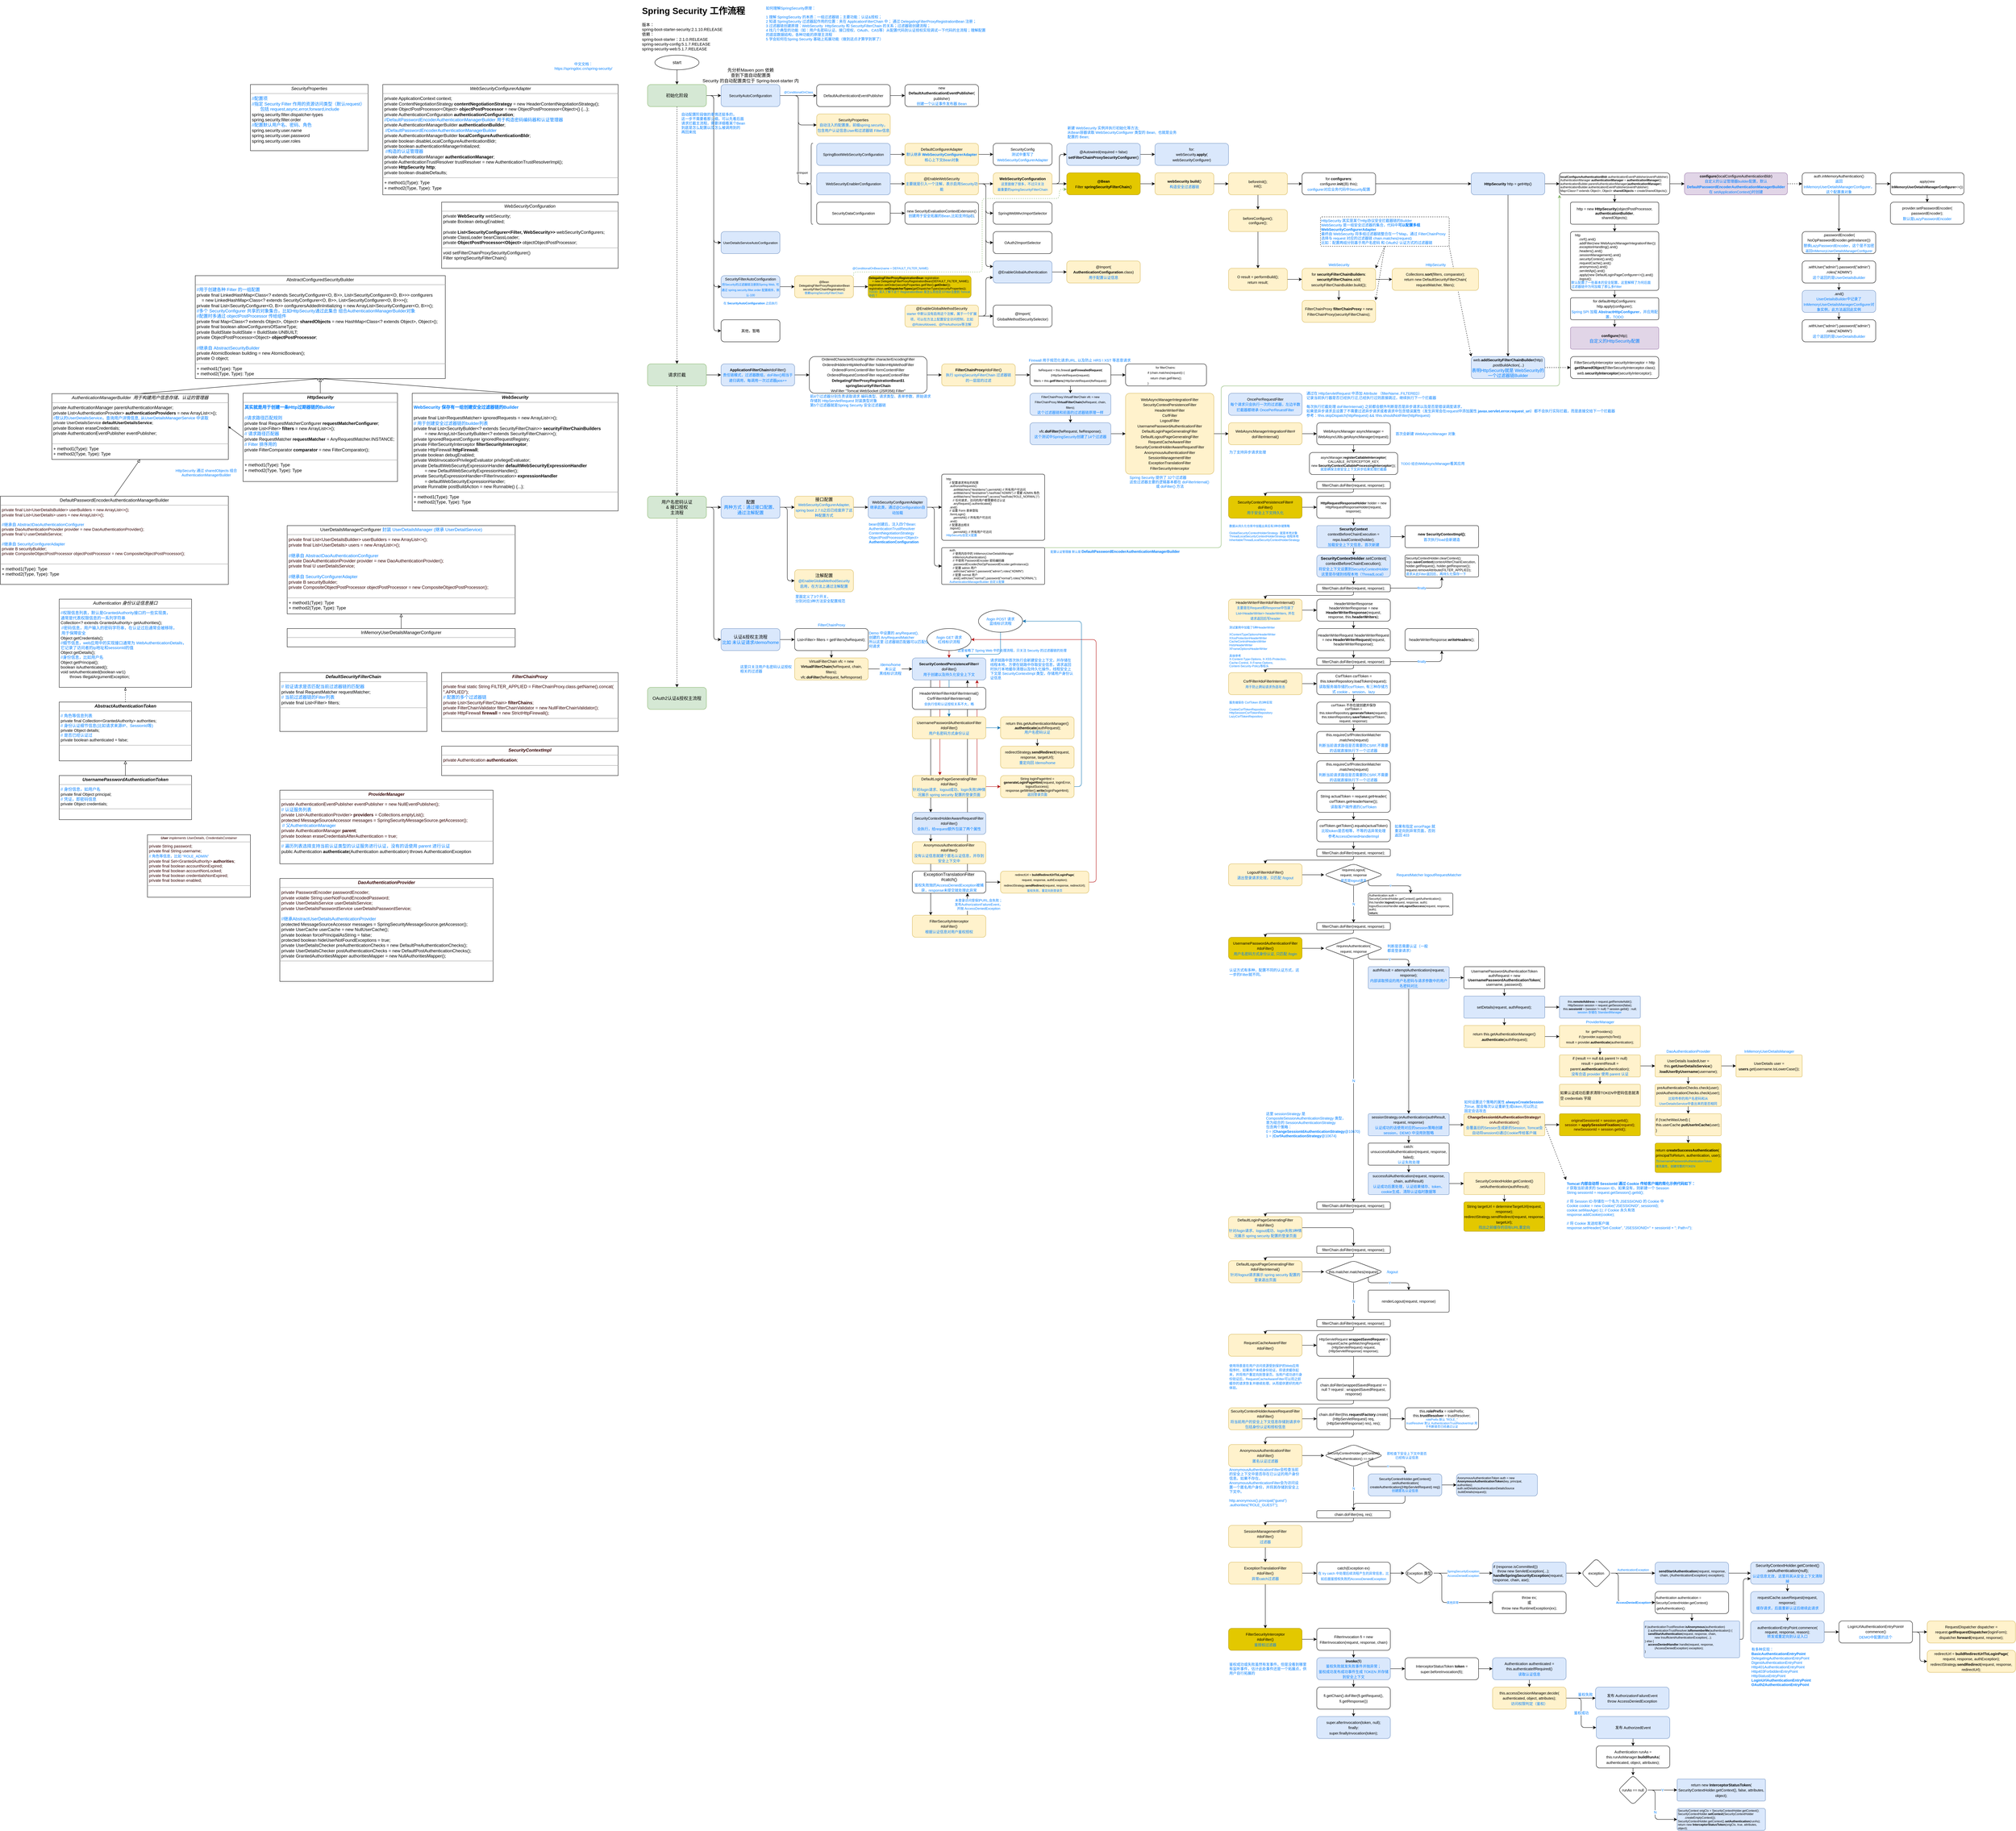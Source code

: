 <mxfile version="16.1.2" type="device"><diagram id="izJUiE_6dcGGzq4-B36X" name="第 1 页"><mxGraphModel dx="3835" dy="911" grid="1" gridSize="10" guides="1" tooltips="1" connect="1" arrows="1" fold="1" page="1" pageScale="1" pageWidth="1169" pageHeight="827" math="0" shadow="0"><root><mxCell id="0"/><mxCell id="1" parent="0"/><mxCell id="KUAb-_XNP9Eb_uavuq1S-495" style="edgeStyle=orthogonalEdgeStyle;rounded=1;orthogonalLoop=1;jettySize=auto;html=1;exitX=0.88;exitY=0.017;exitDx=0;exitDy=0;entryX=0.88;entryY=1;entryDx=0;entryDy=0;entryPerimeter=0;fontSize=9;fontColor=#007FFF;endArrow=classic;endFill=1;exitPerimeter=0;fillColor=#e51400;strokeColor=#B20000;" edge="1" parent="1" source="KUAb-_XNP9Eb_uavuq1S-464" target="KUAb-_XNP9Eb_uavuq1S-322"><mxGeometry relative="1" as="geometry"/></mxCell><mxCell id="KUAb-_XNP9Eb_uavuq1S-468" style="edgeStyle=orthogonalEdgeStyle;rounded=1;orthogonalLoop=1;jettySize=auto;html=1;exitX=0.75;exitY=0;exitDx=0;exitDy=0;entryX=0.75;entryY=1;entryDx=0;entryDy=0;fontSize=10;fontColor=#007FFF;endArrow=classic;endFill=1;" edge="1" parent="1" source="KUAb-_XNP9Eb_uavuq1S-386" target="KUAb-_XNP9Eb_uavuq1S-322"><mxGeometry relative="1" as="geometry"/></mxCell><mxCell id="KUAb-_XNP9Eb_uavuq1S-276" style="rounded=1;orthogonalLoop=1;jettySize=auto;html=1;exitX=0.5;exitY=1;exitDx=0;exitDy=0;entryX=1;entryY=0;entryDx=0;entryDy=0;fontSize=10;fontColor=#007FFF;endArrow=classic;endFill=1;dashed=1;" edge="1" parent="1" source="KUAb-_XNP9Eb_uavuq1S-275" target="KUAb-_XNP9Eb_uavuq1S-241"><mxGeometry relative="1" as="geometry"/></mxCell><mxCell id="KUAb-_XNP9Eb_uavuq1S-278" style="edgeStyle=none;rounded=1;orthogonalLoop=1;jettySize=auto;html=1;exitX=1;exitY=1;exitDx=0;exitDy=0;entryX=0;entryY=0;entryDx=0;entryDy=0;fontSize=10;fontColor=#007FFF;endArrow=classic;endFill=1;dashed=1;" edge="1" parent="1" source="KUAb-_XNP9Eb_uavuq1S-275" target="KUAb-_XNP9Eb_uavuq1S-216"><mxGeometry relative="1" as="geometry"/></mxCell><mxCell id="mgh684Ju6QphpoWxp4na-1" value="&lt;h1&gt;Spring Security 工作流程&amp;nbsp;&lt;/h1&gt;&lt;div style=&quot;font-size: 11px&quot;&gt;&lt;font style=&quot;font-size: 11px&quot;&gt;版本：&lt;br&gt;spring-boot-starter-security:2.1.10.RELEASE&lt;/font&gt;&lt;/div&gt;&lt;div style=&quot;font-size: 11px&quot;&gt;&lt;font style=&quot;font-size: 11px&quot;&gt;依赖：&lt;/font&gt;&lt;/div&gt;&lt;div style=&quot;font-size: 11px&quot;&gt;&lt;font style=&quot;font-size: 11px&quot;&gt;spring-boot-starter：2.1.0.RELEASE&lt;br&gt;&lt;/font&gt;&lt;/div&gt;&lt;div style=&quot;font-size: 11px&quot;&gt;&lt;font style=&quot;font-size: 11px&quot;&gt;spring-security-config:5.1.7.RELEASE&lt;/font&gt;&lt;/div&gt;&lt;div style=&quot;font-size: 11px&quot;&gt;&lt;font style=&quot;font-size: 11px&quot;&gt;spring-security-web:5.1.7.RELEASE&lt;/font&gt;&lt;br&gt;&lt;/div&gt;&lt;div&gt;&lt;br&gt;&lt;/div&gt;" style="text;html=1;strokeColor=none;fillColor=none;spacing=5;spacingTop=-20;whiteSpace=wrap;overflow=hidden;rounded=0;" parent="1" vertex="1"><mxGeometry x="20" y="20" width="340" height="130" as="geometry"/></mxCell><mxCell id="KUAb-_XNP9Eb_uavuq1S-33" style="edgeStyle=orthogonalEdgeStyle;curved=1;rounded=0;orthogonalLoop=1;jettySize=auto;html=1;exitX=0.5;exitY=1;exitDx=0;exitDy=0;fontSize=10;" edge="1" parent="1" source="mgh684Ju6QphpoWxp4na-2" target="KUAb-_XNP9Eb_uavuq1S-32"><mxGeometry relative="1" as="geometry"/></mxCell><mxCell id="mgh684Ju6QphpoWxp4na-2" value="start" style="ellipse;whiteSpace=wrap;html=1;" parent="1" vertex="1"><mxGeometry x="60" y="160" width="120" height="40" as="geometry"/></mxCell><mxCell id="mgh684Ju6QphpoWxp4na-15" value="&lt;font color=&quot;#007fff&quot; style=&quot;font-size: 8px&quot;&gt;@ConditionalOnClass&lt;/font&gt;" style="edgeStyle=orthogonalEdgeStyle;curved=1;rounded=0;orthogonalLoop=1;jettySize=auto;html=1;fontSize=10;" parent="1" source="mgh684Ju6QphpoWxp4na-3" target="mgh684Ju6QphpoWxp4na-14" edge="1"><mxGeometry y="10" relative="1" as="geometry"><mxPoint as="offset"/></mxGeometry></mxCell><mxCell id="mgh684Ju6QphpoWxp4na-24" style="edgeStyle=orthogonalEdgeStyle;rounded=1;orthogonalLoop=1;jettySize=auto;html=1;exitX=1;exitY=0.5;exitDx=0;exitDy=0;entryX=0;entryY=0.5;entryDx=0;entryDy=0;fontSize=8;" parent="1" source="mgh684Ju6QphpoWxp4na-3" target="mgh684Ju6QphpoWxp4na-16" edge="1"><mxGeometry relative="1" as="geometry"><Array as="points"><mxPoint x="450" y="270"/><mxPoint x="450" y="350"/></Array></mxGeometry></mxCell><mxCell id="mgh684Ju6QphpoWxp4na-25" value="@Import" style="edgeStyle=orthogonalEdgeStyle;rounded=1;orthogonalLoop=1;jettySize=auto;html=1;exitX=1;exitY=0.5;exitDx=0;exitDy=0;fontSize=8;entryX=0.1;entryY=0.5;entryDx=0;entryDy=0;entryPerimeter=0;" parent="1" source="mgh684Ju6QphpoWxp4na-3" target="mgh684Ju6QphpoWxp4na-26" edge="1"><mxGeometry x="0.62" y="10" relative="1" as="geometry"><mxPoint x="400" y="470" as="targetPoint"/><mxPoint as="offset"/><Array as="points"><mxPoint x="450" y="270"/><mxPoint x="450" y="510"/></Array></mxGeometry></mxCell><mxCell id="mgh684Ju6QphpoWxp4na-3" value="&lt;font style=&quot;font-size: 10px&quot;&gt;SecurityAutoConfiguration&lt;/font&gt;" style="rounded=1;whiteSpace=wrap;html=1;fillColor=#dae8fc;strokeColor=#6c8ebf;" parent="1" vertex="1"><mxGeometry x="240" y="240" width="160" height="60" as="geometry"/></mxCell><mxCell id="mgh684Ju6QphpoWxp4na-5" value="先分析Maven pom 依赖&lt;br&gt;查到下面自动配置类&lt;br&gt;Security 的自动配置类位于 Spring-boot-starter 内" style="text;html=1;align=center;verticalAlign=middle;resizable=0;points=[];autosize=1;strokeColor=none;fillColor=none;" parent="1" vertex="1"><mxGeometry x="175" y="190" width="290" height="50" as="geometry"/></mxCell><mxCell id="mgh684Ju6QphpoWxp4na-6" value="&lt;font style=&quot;font-size: 9px&quot;&gt;UserDetailsServiceAutoConfiguration&lt;/font&gt;" style="rounded=1;whiteSpace=wrap;html=1;fillColor=#dae8fc;strokeColor=#6c8ebf;" parent="1" vertex="1"><mxGeometry x="240" y="640" width="160" height="60" as="geometry"/></mxCell><mxCell id="KUAb-_XNP9Eb_uavuq1S-255" value="" style="edgeStyle=orthogonalEdgeStyle;rounded=1;orthogonalLoop=1;jettySize=auto;html=1;fontSize=8;fontColor=#007FFF;" edge="1" parent="1" source="mgh684Ju6QphpoWxp4na-8" target="KUAb-_XNP9Eb_uavuq1S-254"><mxGeometry relative="1" as="geometry"/></mxCell><mxCell id="mgh684Ju6QphpoWxp4na-8" value="&lt;font style=&quot;font-size: 8px&quot;&gt;&lt;span style=&quot;font-size: 10px&quot;&gt;SecurityFilterAutoConfiguration&lt;/span&gt;&lt;br&gt;&lt;font color=&quot;#007fff&quot; style=&quot;font-size: 8px&quot;&gt;将Security的过滤器链注册到Spring Web, 可通过 spring.security.filter.order 配置顺序，默认-100&lt;/font&gt;&lt;br&gt;&lt;/font&gt;" style="rounded=1;whiteSpace=wrap;html=1;fillColor=#dae8fc;strokeColor=#6c8ebf;" parent="1" vertex="1"><mxGeometry x="240" y="760" width="160" height="60" as="geometry"/></mxCell><mxCell id="mgh684Ju6QphpoWxp4na-12" value="&lt;font style=&quot;font-size: 10px&quot;&gt;其他，暂略&lt;/font&gt;" style="rounded=1;whiteSpace=wrap;html=1;" parent="1" vertex="1"><mxGeometry x="240" y="880" width="160" height="60" as="geometry"/></mxCell><mxCell id="mgh684Ju6QphpoWxp4na-28" value="" style="edgeStyle=orthogonalEdgeStyle;curved=1;rounded=0;orthogonalLoop=1;jettySize=auto;html=1;fontSize=8;" parent="1" source="mgh684Ju6QphpoWxp4na-14" target="mgh684Ju6QphpoWxp4na-27" edge="1"><mxGeometry relative="1" as="geometry"/></mxCell><mxCell id="mgh684Ju6QphpoWxp4na-14" value="&lt;font style=&quot;font-size: 10px&quot;&gt;DefaultAuthenticationEventPublisher&lt;/font&gt;" style="rounded=1;whiteSpace=wrap;html=1;" parent="1" vertex="1"><mxGeometry x="500" y="240" width="200" height="60" as="geometry"/></mxCell><mxCell id="mgh684Ju6QphpoWxp4na-16" value="&lt;font&gt;&lt;span style=&quot;font-size: 10px&quot;&gt;SecurityProperties&lt;br&gt;&lt;/span&gt;&lt;font color=&quot;#007fff&quot;&gt;&lt;span style=&quot;font-size: 10px&quot;&gt;自动注入的配置类，前缀spring.security，&lt;/span&gt;&lt;br&gt;&lt;span style=&quot;font-size: 10px&quot;&gt;包含用户认证信息User和过滤器链 Filter信息&lt;/span&gt;&lt;/font&gt;&lt;br&gt;&lt;/font&gt;" style="rounded=1;whiteSpace=wrap;html=1;fillColor=#fff2cc;strokeColor=#d6b656;" parent="1" vertex="1"><mxGeometry x="500" y="320" width="200" height="60" as="geometry"/></mxCell><mxCell id="mgh684Ju6QphpoWxp4na-30" value="" style="edgeStyle=orthogonalEdgeStyle;curved=1;rounded=0;orthogonalLoop=1;jettySize=auto;html=1;fontSize=8;" parent="1" source="mgh684Ju6QphpoWxp4na-18" target="mgh684Ju6QphpoWxp4na-29" edge="1"><mxGeometry relative="1" as="geometry"/></mxCell><mxCell id="mgh684Ju6QphpoWxp4na-18" value="&lt;font style=&quot;font-size: 10px&quot;&gt;SpringBootWebSecurityConfiguration&lt;/font&gt;" style="rounded=1;whiteSpace=wrap;html=1;fillColor=#dae8fc;strokeColor=#6c8ebf;" parent="1" vertex="1"><mxGeometry x="500" y="400" width="200" height="60" as="geometry"/></mxCell><mxCell id="mgh684Ju6QphpoWxp4na-32" value="" style="edgeStyle=orthogonalEdgeStyle;curved=1;rounded=0;orthogonalLoop=1;jettySize=auto;html=1;fontSize=8;" parent="1" source="mgh684Ju6QphpoWxp4na-20" target="mgh684Ju6QphpoWxp4na-31" edge="1"><mxGeometry relative="1" as="geometry"/></mxCell><mxCell id="mgh684Ju6QphpoWxp4na-20" value="&lt;font style=&quot;font-size: 10px&quot;&gt;WebSecurityEnablerConfiguration&lt;/font&gt;" style="rounded=1;whiteSpace=wrap;html=1;fillColor=#dae8fc;strokeColor=#6c8ebf;" parent="1" vertex="1"><mxGeometry x="500" y="480" width="200" height="60" as="geometry"/></mxCell><mxCell id="mgh684Ju6QphpoWxp4na-34" value="" style="edgeStyle=orthogonalEdgeStyle;curved=1;rounded=0;orthogonalLoop=1;jettySize=auto;html=1;fontSize=8;" parent="1" source="mgh684Ju6QphpoWxp4na-22" target="mgh684Ju6QphpoWxp4na-33" edge="1"><mxGeometry relative="1" as="geometry"/></mxCell><mxCell id="mgh684Ju6QphpoWxp4na-22" value="&lt;font style=&quot;font-size: 10px&quot;&gt;SecurityDataConfiguration&lt;/font&gt;" style="rounded=1;whiteSpace=wrap;html=1;" parent="1" vertex="1"><mxGeometry x="500" y="560" width="200" height="60" as="geometry"/></mxCell><mxCell id="mgh684Ju6QphpoWxp4na-26" value="" style="shape=curlyBracket;whiteSpace=wrap;html=1;rounded=1;fontSize=8;" parent="1" vertex="1"><mxGeometry x="480" y="400" width="10" height="220" as="geometry"/></mxCell><mxCell id="mgh684Ju6QphpoWxp4na-27" value="&lt;font style=&quot;font-size: 10px&quot;&gt;new &lt;b&gt;DefaultAuthenticationEventPublisher&lt;/b&gt;(&lt;br&gt;publisher)&lt;br&gt;&lt;font color=&quot;#007fff&quot;&gt;创建一个认证事件发布器 Bean&lt;/font&gt;&lt;br&gt;&lt;/font&gt;" style="rounded=1;whiteSpace=wrap;html=1;" parent="1" vertex="1"><mxGeometry x="740" y="240" width="200" height="60" as="geometry"/></mxCell><mxCell id="mgh684Ju6QphpoWxp4na-36" value="" style="edgeStyle=orthogonalEdgeStyle;curved=1;rounded=0;orthogonalLoop=1;jettySize=auto;html=1;fontSize=10;" parent="1" source="mgh684Ju6QphpoWxp4na-29" target="mgh684Ju6QphpoWxp4na-35" edge="1"><mxGeometry relative="1" as="geometry"/></mxCell><mxCell id="mgh684Ju6QphpoWxp4na-29" value="&lt;font style=&quot;font-size: 10px&quot;&gt;DefaultConfigurerAdapter&lt;br&gt;&lt;font color=&quot;#007fff&quot;&gt;默认继承&amp;nbsp;&lt;b&gt;WebSecurityConfigurerAdapter&lt;br&gt;&lt;/b&gt;核心上下文Bean对象&lt;/font&gt;&lt;br&gt;&lt;/font&gt;" style="rounded=1;whiteSpace=wrap;html=1;fillColor=#fff2cc;strokeColor=#d6b656;" parent="1" vertex="1"><mxGeometry x="740" y="400" width="200" height="60" as="geometry"/></mxCell><mxCell id="mgh684Ju6QphpoWxp4na-44" value="" style="edgeStyle=orthogonalEdgeStyle;curved=1;rounded=0;orthogonalLoop=1;jettySize=auto;html=1;fontSize=10;" parent="1" source="mgh684Ju6QphpoWxp4na-31" target="mgh684Ju6QphpoWxp4na-43" edge="1"><mxGeometry relative="1" as="geometry"/></mxCell><mxCell id="mgh684Ju6QphpoWxp4na-51" style="edgeStyle=orthogonalEdgeStyle;rounded=1;orthogonalLoop=1;jettySize=auto;html=1;exitX=1;exitY=0.5;exitDx=0;exitDy=0;entryX=0;entryY=0.5;entryDx=0;entryDy=0;fontSize=10;" parent="1" source="mgh684Ju6QphpoWxp4na-31" target="mgh684Ju6QphpoWxp4na-47" edge="1"><mxGeometry relative="1" as="geometry"/></mxCell><mxCell id="mgh684Ju6QphpoWxp4na-52" style="edgeStyle=orthogonalEdgeStyle;rounded=1;orthogonalLoop=1;jettySize=auto;html=1;exitX=1;exitY=0.5;exitDx=0;exitDy=0;entryX=0;entryY=0.5;entryDx=0;entryDy=0;fontSize=10;" parent="1" source="mgh684Ju6QphpoWxp4na-31" target="mgh684Ju6QphpoWxp4na-49" edge="1"><mxGeometry relative="1" as="geometry"/></mxCell><mxCell id="KUAb-_XNP9Eb_uavuq1S-3" style="edgeStyle=orthogonalEdgeStyle;rounded=1;orthogonalLoop=1;jettySize=auto;html=1;exitX=1;exitY=0.5;exitDx=0;exitDy=0;entryX=0;entryY=0.25;entryDx=0;entryDy=0;" edge="1" parent="1" source="mgh684Ju6QphpoWxp4na-31" target="KUAb-_XNP9Eb_uavuq1S-1"><mxGeometry relative="1" as="geometry"><mxPoint x="970" y="750" as="targetPoint"/><Array as="points"><mxPoint x="960" y="510"/><mxPoint x="960" y="735"/></Array></mxGeometry></mxCell><mxCell id="mgh684Ju6QphpoWxp4na-31" value="&lt;font&gt;&lt;span style=&quot;font-size: 10px&quot;&gt;@EnableWebSecurity&lt;br&gt;&lt;/span&gt;&lt;span style=&quot;font-size: 10px&quot;&gt;&lt;font color=&quot;#007fff&quot;&gt;主要就是引入一个注解，表示启用Security功能&lt;/font&gt;&lt;/span&gt;&lt;br&gt;&lt;/font&gt;" style="rounded=1;whiteSpace=wrap;html=1;fillColor=#fff2cc;strokeColor=#d6b656;" parent="1" vertex="1"><mxGeometry x="740" y="480" width="200" height="60" as="geometry"/></mxCell><mxCell id="mgh684Ju6QphpoWxp4na-33" value="&lt;font style=&quot;font-size: 10px&quot;&gt;&lt;span style=&quot;font-size: 10px&quot;&gt;new SecurityEvaluationContextExtension()&lt;/span&gt;&lt;br&gt;&lt;div&gt;&lt;font color=&quot;#007fff&quot;&gt;&lt;span&gt;创建用于安全拓展的Bean,比如支持&lt;/span&gt;&lt;font face=&quot;Noto Sans SC, SF Pro SC, SF Pro Text, SF Pro Icons, PingFang SC, Helvetica Neue, Helvetica, Arial, sans-serif&quot; style=&quot;font-size: 10px&quot;&gt;&lt;span style=&quot;background-color: rgba(0 , 0 , 0 , 0.05)&quot;&gt;SpEL&lt;/span&gt;&lt;/font&gt;&lt;/font&gt;&lt;/div&gt;&lt;/font&gt;" style="rounded=1;whiteSpace=wrap;html=1;" parent="1" vertex="1"><mxGeometry x="740" y="560" width="200" height="60" as="geometry"/></mxCell><mxCell id="mgh684Ju6QphpoWxp4na-35" value="&lt;font&gt;&lt;span style=&quot;font-size: 10px&quot;&gt;SecurityConfig&lt;br&gt;&lt;/span&gt;&lt;font style=&quot;font-size: 10px&quot; color=&quot;#007fff&quot;&gt;测试中重写了WebSecurityConfigurerAdapter&lt;/font&gt;&lt;br&gt;&lt;/font&gt;" style="rounded=1;whiteSpace=wrap;html=1;" parent="1" vertex="1"><mxGeometry x="980" y="400" width="160" height="60" as="geometry"/></mxCell><mxCell id="mgh684Ju6QphpoWxp4na-38" value="&lt;p style=&quot;margin: 0px ; margin-top: 4px ; text-align: center&quot;&gt;&lt;i&gt;WebSecurityConfigurerAdapter&lt;/i&gt;&lt;br&gt;&lt;/p&gt;&lt;hr size=&quot;1&quot;&gt;&lt;p style=&quot;margin: 0px ; margin-left: 4px&quot;&gt;private ApplicationContext context;&lt;/p&gt;&lt;p style=&quot;margin: 0px ; margin-left: 4px&quot;&gt;private ContentNegotiationStrategy &lt;b&gt;contentNegotiationStrategy&lt;/b&gt; = new HeaderContentNegotiationStrategy();&lt;/p&gt;&lt;p style=&quot;margin: 0px ; margin-left: 4px&quot;&gt;private ObjectPostProcessor&amp;lt;Object&amp;gt; &lt;b&gt;objectPostProcessor&lt;/b&gt; = new ObjectPostProcessor&amp;lt;Object&amp;gt;() {...};&lt;/p&gt;&lt;p style=&quot;margin: 0px ; margin-left: 4px&quot;&gt;private AuthenticationConfiguration &lt;b&gt;authenticationConfiguration&lt;/b&gt;;&lt;/p&gt;&lt;p style=&quot;margin: 0px ; margin-left: 4px&quot;&gt;&lt;font color=&quot;#007fff&quot;&gt;//DefaultPasswordEncoderAuthenticationManagerBuilder 用于构造密码编码器和认证管理器&lt;/font&gt;&lt;/p&gt;&lt;p style=&quot;margin: 0px ; margin-left: 4px&quot;&gt;private AuthenticationManagerBuilder &lt;b&gt;authenticationBuilder&lt;/b&gt;;&lt;/p&gt;&lt;span style=&quot;color: rgb(0 , 127 , 255)&quot;&gt;&amp;nbsp; //DefaultPasswordEncoderAuthenticationManagerBuilder&lt;/span&gt;&lt;span&gt;&amp;nbsp;&lt;/span&gt;&lt;span style=&quot;color: rgb(0 , 127 , 255)&quot;&gt;&lt;br&gt;&lt;/span&gt;&lt;p style=&quot;margin: 0px ; margin-left: 4px&quot;&gt;private AuthenticationManagerBuilder &lt;b&gt;localConfigureAuthenticationBldr&lt;/b&gt;;&lt;/p&gt;&lt;p style=&quot;margin: 0px ; margin-left: 4px&quot;&gt;private boolean disableLocalConfigureAuthenticationBldr;&lt;/p&gt;&lt;p style=&quot;margin: 0px ; margin-left: 4px&quot;&gt;private boolean authenticationManagerInitialized;&lt;/p&gt;&lt;p style=&quot;margin: 0px ; margin-left: 4px&quot;&gt;&lt;font color=&quot;#007fff&quot;&gt;&amp;nbsp;//构造的认证管理器&lt;/font&gt;&lt;/p&gt;&lt;p style=&quot;margin: 0px ; margin-left: 4px&quot;&gt;private AuthenticationManager &lt;b&gt;authenticationManager&lt;/b&gt;;&lt;/p&gt;&lt;p style=&quot;margin: 0px ; margin-left: 4px&quot;&gt;private AuthenticationTrustResolver trustResolver = new AuthenticationTrustResolverImpl();&lt;/p&gt;&lt;p style=&quot;margin: 0px ; margin-left: 4px&quot;&gt;private &lt;b&gt;HttpSecurity&lt;/b&gt; &lt;b&gt;http&lt;/b&gt;;&lt;/p&gt;&lt;p style=&quot;margin: 0px ; margin-left: 4px&quot;&gt;private boolean disableDefaults;&lt;/p&gt;&lt;hr size=&quot;1&quot;&gt;&lt;p style=&quot;margin: 0px ; margin-left: 4px&quot;&gt;+ method1(Type): Type&lt;br&gt;+ method2(Type, Type): Type&lt;/p&gt;" style="verticalAlign=top;align=left;overflow=fill;fontSize=12;fontFamily=Helvetica;html=1;" parent="1" vertex="1"><mxGeometry x="-680" y="240" width="640" height="300" as="geometry"/></mxCell><mxCell id="KUAb-_XNP9Eb_uavuq1S-25" value="" style="edgeStyle=orthogonalEdgeStyle;curved=1;rounded=0;orthogonalLoop=1;jettySize=auto;html=1;fontSize=10;" edge="1" parent="1" source="mgh684Ju6QphpoWxp4na-39" target="KUAb-_XNP9Eb_uavuq1S-24"><mxGeometry relative="1" as="geometry"/></mxCell><mxCell id="KUAb-_XNP9Eb_uavuq1S-181" value="" style="edgeStyle=orthogonalEdgeStyle;rounded=1;orthogonalLoop=1;jettySize=auto;html=1;fontSize=10;fontColor=#007FFF;dashed=1;" edge="1" parent="1" source="mgh684Ju6QphpoWxp4na-39" target="KUAb-_XNP9Eb_uavuq1S-180"><mxGeometry relative="1" as="geometry"/></mxCell><mxCell id="mgh684Ju6QphpoWxp4na-39" value="请求拦截" style="rounded=1;whiteSpace=wrap;html=1;fillColor=#d5e8d4;strokeColor=#82b366;" parent="1" vertex="1"><mxGeometry x="40" y="1000" width="160" height="60" as="geometry"/></mxCell><mxCell id="mgh684Ju6QphpoWxp4na-54" value="" style="edgeStyle=orthogonalEdgeStyle;curved=1;rounded=0;orthogonalLoop=1;jettySize=auto;html=1;fontSize=10;" parent="1" source="mgh684Ju6QphpoWxp4na-43" target="mgh684Ju6QphpoWxp4na-53" edge="1"><mxGeometry relative="1" as="geometry"/></mxCell><mxCell id="KUAb-_XNP9Eb_uavuq1S-205" style="edgeStyle=orthogonalEdgeStyle;rounded=1;orthogonalLoop=1;jettySize=auto;html=1;exitX=1;exitY=0.5;exitDx=0;exitDy=0;entryX=0;entryY=0.5;entryDx=0;entryDy=0;fontSize=10;fontColor=#007FFF;" edge="1" parent="1" source="mgh684Ju6QphpoWxp4na-43" target="KUAb-_XNP9Eb_uavuq1S-204"><mxGeometry relative="1" as="geometry"/></mxCell><mxCell id="mgh684Ju6QphpoWxp4na-43" value="&lt;font style=&quot;font-size: 9px&quot;&gt;&lt;span style=&quot;font-size: 10px&quot;&gt;&lt;b&gt;WebSecurityConfiguration&lt;/b&gt;&lt;br&gt;&lt;/span&gt;&lt;font color=&quot;#007fff&quot; style=&quot;font-size: 9px&quot;&gt;这里面做了很多，不过只关注&lt;br&gt;最重要的springSecurityFilterChain&lt;/font&gt;&lt;br&gt;&lt;/font&gt;" style="rounded=1;whiteSpace=wrap;html=1;fillColor=#fff2cc;strokeColor=#d6b656;" parent="1" vertex="1"><mxGeometry x="980" y="480" width="160" height="60" as="geometry"/></mxCell><mxCell id="mgh684Ju6QphpoWxp4na-47" value="&lt;font&gt;&lt;span style=&quot;font-size: 10px&quot;&gt;SpringWebMvcImportSelector&lt;/span&gt;&lt;br&gt;&lt;/font&gt;" style="rounded=1;whiteSpace=wrap;html=1;" parent="1" vertex="1"><mxGeometry x="980" y="560" width="160" height="60" as="geometry"/></mxCell><mxCell id="mgh684Ju6QphpoWxp4na-49" value="&lt;font&gt;&lt;span style=&quot;font-size: 10px&quot;&gt;OAuth2ImportSelector&lt;/span&gt;&lt;br&gt;&lt;/font&gt;" style="rounded=1;whiteSpace=wrap;html=1;" parent="1" vertex="1"><mxGeometry x="980" y="640" width="160" height="60" as="geometry"/></mxCell><mxCell id="KUAb-_XNP9Eb_uavuq1S-9" value="" style="edgeStyle=orthogonalEdgeStyle;curved=1;rounded=0;orthogonalLoop=1;jettySize=auto;html=1;fontSize=9;" edge="1" parent="1" source="mgh684Ju6QphpoWxp4na-53" target="KUAb-_XNP9Eb_uavuq1S-8"><mxGeometry relative="1" as="geometry"/></mxCell><mxCell id="mgh684Ju6QphpoWxp4na-53" value="&lt;font&gt;&lt;span style=&quot;font-size: 10px&quot;&gt;&lt;b&gt;@Bean &lt;br&gt;&lt;/b&gt;Filter &lt;b&gt;springSecurityFilterChain&lt;/b&gt;()&lt;/span&gt;&lt;br&gt;&lt;/font&gt;" style="rounded=1;whiteSpace=wrap;html=1;fillColor=#e3c800;strokeColor=#B09500;fontColor=#000000;" parent="1" vertex="1"><mxGeometry x="1180" y="480" width="200" height="60" as="geometry"/></mxCell><mxCell id="mgh684Ju6QphpoWxp4na-55" value="&lt;p style=&quot;margin: 0px ; margin-top: 4px ; text-align: center&quot;&gt;&lt;i&gt;WebSecurityConfiguration&lt;/i&gt;&lt;br&gt;&lt;/p&gt;&lt;hr size=&quot;1&quot;&gt;&lt;p style=&quot;margin: 0px ; margin-left: 4px&quot;&gt;private &lt;b&gt;WebSecurity&lt;/b&gt; webSecurity;&lt;/p&gt;&lt;p style=&quot;margin: 0px ; margin-left: 4px&quot;&gt;private Boolean debugEnabled;&lt;/p&gt;&lt;p style=&quot;margin: 0px ; margin-left: 4px&quot;&gt;&lt;br&gt;&lt;/p&gt;&lt;p style=&quot;margin: 0px ; margin-left: 4px&quot;&gt;private &lt;b&gt;List&amp;lt;SecurityConfigurer&amp;lt;Filter, WebSecurity&amp;gt;&amp;gt;&lt;/b&gt; webSecurityConfigurers;&lt;/p&gt;&lt;p style=&quot;margin: 0px ; margin-left: 4px&quot;&gt;private ClassLoader beanClassLoader;&lt;/p&gt;&lt;p style=&quot;margin: 0px ; margin-left: 4px&quot;&gt;private &lt;b&gt;ObjectPostProcessor&amp;lt;Object&amp;gt;&lt;/b&gt; objectObjectPostProcessor;&lt;/p&gt;&lt;hr size=&quot;1&quot;&gt;&lt;p style=&quot;margin: 0px ; margin-left: 4px&quot;&gt;void setFilterChainProxySecurityConfigurer()&lt;br&gt;Filter springSecurityFilterChain()&lt;br&gt;&lt;/p&gt;" style="verticalAlign=top;align=left;overflow=fill;fontSize=12;fontFamily=Helvetica;html=1;" parent="1" vertex="1"><mxGeometry x="-520" y="560" width="480" height="180" as="geometry"/></mxCell><mxCell id="KUAb-_XNP9Eb_uavuq1S-5" value="" style="edgeStyle=orthogonalEdgeStyle;curved=1;rounded=0;orthogonalLoop=1;jettySize=auto;html=1;" edge="1" parent="1" source="KUAb-_XNP9Eb_uavuq1S-1" target="KUAb-_XNP9Eb_uavuq1S-4"><mxGeometry relative="1" as="geometry"/></mxCell><mxCell id="KUAb-_XNP9Eb_uavuq1S-1" value="&lt;font&gt;&lt;span style=&quot;font-size: 10px&quot;&gt;@EnableGlobalAuthentication&lt;/span&gt;&lt;br&gt;&lt;/font&gt;" style="rounded=1;whiteSpace=wrap;html=1;fillColor=#dae8fc;strokeColor=#6c8ebf;" vertex="1" parent="1"><mxGeometry x="980" y="720" width="160" height="60" as="geometry"/></mxCell><mxCell id="KUAb-_XNP9Eb_uavuq1S-4" value="&lt;font&gt;&lt;span style=&quot;font-size: 10px&quot;&gt;@Import(&lt;br&gt;&lt;b&gt;AuthenticationConfiguration&lt;/b&gt;.class)&lt;br&gt;&lt;/span&gt;&lt;font color=&quot;#007fff&quot; style=&quot;font-size: 10px&quot;&gt;用于配置认证信息&lt;/font&gt;&lt;br&gt;&lt;/font&gt;" style="rounded=1;whiteSpace=wrap;html=1;fillColor=#fff2cc;strokeColor=#d6b656;" vertex="1" parent="1"><mxGeometry x="1180" y="720" width="200" height="60" as="geometry"/></mxCell><mxCell id="KUAb-_XNP9Eb_uavuq1S-11" value="" style="edgeStyle=orthogonalEdgeStyle;curved=1;rounded=0;orthogonalLoop=1;jettySize=auto;html=1;fontSize=9;entryX=0;entryY=0.5;entryDx=0;entryDy=0;" edge="1" parent="1" source="KUAb-_XNP9Eb_uavuq1S-8" target="KUAb-_XNP9Eb_uavuq1S-18"><mxGeometry relative="1" as="geometry"><mxPoint x="1620" y="510" as="targetPoint"/></mxGeometry></mxCell><mxCell id="KUAb-_XNP9Eb_uavuq1S-8" value="&lt;font&gt;&lt;span style=&quot;font-size: 10px&quot;&gt;&lt;b&gt;webSecurity&lt;/b&gt;.&lt;b&gt;build&lt;/b&gt;()&lt;br&gt;&lt;/span&gt;&lt;font color=&quot;#007fff&quot; style=&quot;font-size: 10px&quot;&gt;构造安全过滤器链&lt;/font&gt;&lt;br&gt;&lt;/font&gt;" style="rounded=1;whiteSpace=wrap;html=1;fillColor=#fff2cc;strokeColor=#d6b656;" vertex="1" parent="1"><mxGeometry x="1420" y="480" width="160" height="60" as="geometry"/></mxCell><mxCell id="KUAb-_XNP9Eb_uavuq1S-21" value="" style="edgeStyle=orthogonalEdgeStyle;curved=1;rounded=0;orthogonalLoop=1;jettySize=auto;html=1;fontSize=10;" edge="1" parent="1" source="KUAb-_XNP9Eb_uavuq1S-18" target="KUAb-_XNP9Eb_uavuq1S-20"><mxGeometry relative="1" as="geometry"/></mxCell><mxCell id="KUAb-_XNP9Eb_uavuq1S-220" style="edgeStyle=orthogonalEdgeStyle;rounded=1;orthogonalLoop=1;jettySize=auto;html=1;exitX=1;exitY=0.5;exitDx=0;exitDy=0;entryX=0;entryY=0.5;entryDx=0;entryDy=0;fontSize=10;fontColor=#007FFF;" edge="1" parent="1" source="KUAb-_XNP9Eb_uavuq1S-18" target="KUAb-_XNP9Eb_uavuq1S-219"><mxGeometry relative="1" as="geometry"/></mxCell><mxCell id="KUAb-_XNP9Eb_uavuq1S-18" value="&lt;font style=&quot;font-size: 10px&quot;&gt;&lt;div&gt;beforeInit();&lt;/div&gt;&lt;div&gt;init();&lt;/div&gt;&lt;/font&gt;" style="rounded=1;whiteSpace=wrap;html=1;fillColor=#fff2cc;strokeColor=#d6b656;" vertex="1" parent="1"><mxGeometry x="1620" y="480" width="160" height="60" as="geometry"/></mxCell><mxCell id="KUAb-_XNP9Eb_uavuq1S-23" value="" style="edgeStyle=orthogonalEdgeStyle;curved=1;rounded=0;orthogonalLoop=1;jettySize=auto;html=1;fontSize=10;" edge="1" parent="1" source="KUAb-_XNP9Eb_uavuq1S-20" target="KUAb-_XNP9Eb_uavuq1S-22"><mxGeometry relative="1" as="geometry"/></mxCell><mxCell id="KUAb-_XNP9Eb_uavuq1S-20" value="&lt;font style=&quot;font-size: 10px&quot;&gt;&lt;div&gt;beforeConfigure();&lt;/div&gt;&lt;div&gt;configure();&lt;/div&gt;&lt;/font&gt;" style="rounded=1;whiteSpace=wrap;html=1;fillColor=#fff2cc;strokeColor=#d6b656;" vertex="1" parent="1"><mxGeometry x="1620" y="580" width="160" height="60" as="geometry"/></mxCell><mxCell id="KUAb-_XNP9Eb_uavuq1S-242" value="" style="edgeStyle=orthogonalEdgeStyle;rounded=1;orthogonalLoop=1;jettySize=auto;html=1;fontSize=10;fontColor=#007FFF;" edge="1" parent="1" source="KUAb-_XNP9Eb_uavuq1S-22" target="KUAb-_XNP9Eb_uavuq1S-241"><mxGeometry relative="1" as="geometry"/></mxCell><mxCell id="KUAb-_XNP9Eb_uavuq1S-22" value="&lt;font style=&quot;font-size: 10px&quot;&gt;&lt;span&gt;O result = performBuild();&lt;br&gt;&lt;/span&gt;return result;&lt;br&gt;&lt;/font&gt;" style="rounded=1;whiteSpace=wrap;html=1;fillColor=#fff2cc;strokeColor=#d6b656;" vertex="1" parent="1"><mxGeometry x="1620" y="740" width="160" height="60" as="geometry"/></mxCell><mxCell id="KUAb-_XNP9Eb_uavuq1S-27" value="" style="edgeStyle=orthogonalEdgeStyle;curved=1;rounded=0;orthogonalLoop=1;jettySize=auto;html=1;fontSize=10;" edge="1" parent="1" source="KUAb-_XNP9Eb_uavuq1S-24" target="KUAb-_XNP9Eb_uavuq1S-26"><mxGeometry relative="1" as="geometry"/></mxCell><mxCell id="KUAb-_XNP9Eb_uavuq1S-24" value="&lt;font style=&quot;font-size: 10px&quot;&gt;&lt;b&gt;ApplicationFilterChain&lt;/b&gt;#doFilter()&lt;br&gt;&lt;font color=&quot;#007fff&quot;&gt;责任链模式，过滤器数组，doFilter()相当于递归调用，每调用一次过滤器pos++&lt;/font&gt;&lt;br&gt;&lt;/font&gt;" style="rounded=1;whiteSpace=wrap;html=1;fillColor=#dae8fc;strokeColor=#6c8ebf;" vertex="1" parent="1"><mxGeometry x="240" y="1000" width="200" height="60" as="geometry"/></mxCell><mxCell id="KUAb-_XNP9Eb_uavuq1S-39" style="edgeStyle=orthogonalEdgeStyle;curved=1;rounded=0;orthogonalLoop=1;jettySize=auto;html=1;exitX=1;exitY=0.5;exitDx=0;exitDy=0;fontSize=10;" edge="1" parent="1" source="KUAb-_XNP9Eb_uavuq1S-26" target="KUAb-_XNP9Eb_uavuq1S-38"><mxGeometry relative="1" as="geometry"/></mxCell><mxCell id="KUAb-_XNP9Eb_uavuq1S-26" value="&lt;div&gt;&lt;span style=&quot;font-size: 10px&quot;&gt;OrderedCharacterEncodingFilter characterEncodingFilter&lt;/span&gt;&lt;/div&gt;&lt;div&gt;&lt;span style=&quot;font-size: 10px&quot;&gt;OrderedHiddenHttpMethodFilter hiddenHttpMethodFilter&lt;/span&gt;&lt;/div&gt;&lt;div&gt;&lt;span style=&quot;font-size: 10px&quot;&gt;OrderedFormContentFilter formContentFilter&lt;/span&gt;&lt;/div&gt;&lt;div&gt;&lt;span style=&quot;font-size: 10px&quot;&gt;OrderedRequestContextFilter requestContextFilter&lt;/span&gt;&lt;/div&gt;&lt;div&gt;&lt;span style=&quot;font-size: 10px&quot;&gt;&lt;b&gt;DelegatingFilterProxyRegistrationBean$1 springSecurityFilterChain&lt;/b&gt;&lt;/span&gt;&lt;/div&gt;&lt;div&gt;&lt;span style=&quot;font-size: 10px&quot;&gt;WsFilter &quot;Tomcat WebSocket (JSR356) Filter&quot;&lt;/span&gt;&lt;/div&gt;" style="rounded=1;whiteSpace=wrap;html=1;" vertex="1" parent="1"><mxGeometry x="480" y="980" width="320" height="100" as="geometry"/></mxCell><mxCell id="KUAb-_XNP9Eb_uavuq1S-28" value="&lt;font color=&quot;#007fff&quot;&gt;前4个过滤器分别负责读取请求 编码类型、请求类型、表单参数、原始请求&lt;br&gt;存储到&amp;nbsp;HttpServletRequest 封装类型对象&lt;br&gt;第5个过滤器就是Spring Security 安全过滤器链&lt;/font&gt;" style="text;html=1;align=left;verticalAlign=middle;resizable=0;points=[];autosize=1;strokeColor=none;fillColor=none;fontSize=10;" vertex="1" parent="1"><mxGeometry x="480" y="1080" width="340" height="40" as="geometry"/></mxCell><mxCell id="KUAb-_XNP9Eb_uavuq1S-52" style="edgeStyle=orthogonalEdgeStyle;curved=1;rounded=1;orthogonalLoop=1;jettySize=auto;html=1;exitX=1;exitY=0.5;exitDx=0;exitDy=0;entryX=0;entryY=0.5;entryDx=0;entryDy=0;fontSize=10;fontColor=#007FFF;" edge="1" parent="1" source="KUAb-_XNP9Eb_uavuq1S-29" target="KUAb-_XNP9Eb_uavuq1S-51"><mxGeometry relative="1" as="geometry"/></mxCell><mxCell id="KUAb-_XNP9Eb_uavuq1S-29" value="&lt;div&gt;&lt;span style=&quot;font-size: 10px&quot;&gt;WebAsyncManagerIntegrationFilter&lt;/span&gt;&lt;/div&gt;&lt;div&gt;&lt;span style=&quot;font-size: 10px&quot;&gt;SecurityContextPersistenceFilter&lt;/span&gt;&lt;/div&gt;&lt;div&gt;&lt;span style=&quot;font-size: 10px&quot;&gt;HeaderWriterFilter&lt;/span&gt;&lt;/div&gt;&lt;div&gt;&lt;span style=&quot;font-size: 10px&quot;&gt;CsrfFilter&lt;/span&gt;&lt;/div&gt;&lt;div&gt;&lt;span style=&quot;font-size: 10px&quot;&gt;LogoutFilter&lt;/span&gt;&lt;/div&gt;&lt;div&gt;&lt;span style=&quot;font-size: 10px&quot;&gt;UsernamePasswordAuthenticationFilter&lt;/span&gt;&lt;/div&gt;&lt;div&gt;&lt;span style=&quot;font-size: 10px&quot;&gt;DefaultLoginPageGeneratingFilter&lt;/span&gt;&lt;/div&gt;&lt;div&gt;&lt;span style=&quot;font-size: 10px&quot;&gt;DefaultLogoutPageGeneratingFilter&lt;/span&gt;&lt;/div&gt;&lt;div&gt;&lt;span style=&quot;font-size: 10px&quot;&gt;RequestCacheAwareFilter&lt;/span&gt;&lt;/div&gt;&lt;div&gt;&lt;span style=&quot;font-size: 10px&quot;&gt;SecurityContextHolderAwareRequestFilter&lt;/span&gt;&lt;/div&gt;&lt;div&gt;&lt;span style=&quot;font-size: 10px&quot;&gt;AnonymousAuthenticationFilter&lt;/span&gt;&lt;/div&gt;&lt;div&gt;&lt;span style=&quot;font-size: 10px&quot;&gt;SessionManagementFilter&lt;/span&gt;&lt;/div&gt;&lt;div&gt;&lt;span style=&quot;font-size: 10px&quot;&gt;ExceptionTranslationFilter&lt;/span&gt;&lt;/div&gt;&lt;div&gt;&lt;span style=&quot;font-size: 10px&quot;&gt;FilterSecurityInterceptor&lt;/span&gt;&lt;/div&gt;" style="rounded=1;whiteSpace=wrap;html=1;arcSize=5;fillColor=#fff2cc;strokeColor=#d6b656;" vertex="1" parent="1"><mxGeometry x="1340" y="1080" width="240" height="220" as="geometry"/></mxCell><mxCell id="KUAb-_XNP9Eb_uavuq1S-34" style="edgeStyle=orthogonalEdgeStyle;curved=1;rounded=0;orthogonalLoop=1;jettySize=auto;html=1;exitX=0.5;exitY=1;exitDx=0;exitDy=0;fontSize=10;dashed=1;" edge="1" parent="1" source="KUAb-_XNP9Eb_uavuq1S-32" target="mgh684Ju6QphpoWxp4na-39"><mxGeometry relative="1" as="geometry"/></mxCell><mxCell id="KUAb-_XNP9Eb_uavuq1S-35" style="edgeStyle=orthogonalEdgeStyle;curved=1;rounded=0;orthogonalLoop=1;jettySize=auto;html=1;exitX=1;exitY=0.5;exitDx=0;exitDy=0;fontSize=10;" edge="1" parent="1" source="KUAb-_XNP9Eb_uavuq1S-32" target="mgh684Ju6QphpoWxp4na-3"><mxGeometry relative="1" as="geometry"/></mxCell><mxCell id="KUAb-_XNP9Eb_uavuq1S-249" style="edgeStyle=orthogonalEdgeStyle;rounded=1;orthogonalLoop=1;jettySize=auto;html=1;exitX=1;exitY=0.5;exitDx=0;exitDy=0;entryX=0;entryY=0.5;entryDx=0;entryDy=0;fontSize=10;fontColor=#007FFF;" edge="1" parent="1" source="KUAb-_XNP9Eb_uavuq1S-32" target="mgh684Ju6QphpoWxp4na-6"><mxGeometry relative="1" as="geometry"><Array as="points"><mxPoint x="220" y="270"/><mxPoint x="220" y="670"/></Array></mxGeometry></mxCell><mxCell id="KUAb-_XNP9Eb_uavuq1S-250" style="edgeStyle=orthogonalEdgeStyle;rounded=1;orthogonalLoop=1;jettySize=auto;html=1;exitX=1;exitY=0.5;exitDx=0;exitDy=0;entryX=0;entryY=0.5;entryDx=0;entryDy=0;fontSize=10;fontColor=#007FFF;" edge="1" parent="1" source="KUAb-_XNP9Eb_uavuq1S-32" target="mgh684Ju6QphpoWxp4na-8"><mxGeometry relative="1" as="geometry"/></mxCell><mxCell id="KUAb-_XNP9Eb_uavuq1S-251" style="edgeStyle=orthogonalEdgeStyle;rounded=1;orthogonalLoop=1;jettySize=auto;html=1;exitX=1;exitY=0.5;exitDx=0;exitDy=0;entryX=0;entryY=0.5;entryDx=0;entryDy=0;fontSize=10;fontColor=#007FFF;" edge="1" parent="1" source="KUAb-_XNP9Eb_uavuq1S-32" target="mgh684Ju6QphpoWxp4na-12"><mxGeometry relative="1" as="geometry"/></mxCell><mxCell id="KUAb-_XNP9Eb_uavuq1S-32" value="初始化阶段" style="rounded=1;whiteSpace=wrap;html=1;fillColor=#d5e8d4;strokeColor=#82b366;" vertex="1" parent="1"><mxGeometry x="40" y="240" width="160" height="60" as="geometry"/></mxCell><mxCell id="KUAb-_XNP9Eb_uavuq1S-42" value="" style="edgeStyle=orthogonalEdgeStyle;curved=1;rounded=0;orthogonalLoop=1;jettySize=auto;html=1;fontSize=10;" edge="1" parent="1" source="KUAb-_XNP9Eb_uavuq1S-38" target="KUAb-_XNP9Eb_uavuq1S-41"><mxGeometry relative="1" as="geometry"/></mxCell><mxCell id="KUAb-_XNP9Eb_uavuq1S-38" value="&lt;font style=&quot;font-size: 10px&quot;&gt;&lt;span style=&quot;font-size: 10px&quot;&gt;&lt;b&gt;FilterChainProxy&lt;/b&gt;#doFilter()&lt;/span&gt;&lt;br&gt;&lt;font color=&quot;#007fff&quot;&gt;&lt;font style=&quot;font-size: 10px&quot;&gt;执行 springSecurityFilterChain 过滤器链&lt;br&gt;&lt;/font&gt;的一层层的过滤&lt;/font&gt;&lt;br&gt;&lt;/font&gt;" style="rounded=1;whiteSpace=wrap;html=1;fillColor=#fff2cc;strokeColor=#d6b656;" vertex="1" parent="1"><mxGeometry x="840" y="1000" width="200" height="60" as="geometry"/></mxCell><mxCell id="KUAb-_XNP9Eb_uavuq1S-44" value="" style="edgeStyle=orthogonalEdgeStyle;curved=1;rounded=0;orthogonalLoop=1;jettySize=auto;html=1;fontSize=8;" edge="1" parent="1" source="KUAb-_XNP9Eb_uavuq1S-41" target="KUAb-_XNP9Eb_uavuq1S-43"><mxGeometry relative="1" as="geometry"/></mxCell><mxCell id="KUAb-_XNP9Eb_uavuq1S-305" value="" style="edgeStyle=none;rounded=1;orthogonalLoop=1;jettySize=auto;html=1;fontSize=10;fontColor=#007FFF;endArrow=classic;endFill=1;" edge="1" parent="1" source="KUAb-_XNP9Eb_uavuq1S-41" target="KUAb-_XNP9Eb_uavuq1S-304"><mxGeometry relative="1" as="geometry"/></mxCell><mxCell id="KUAb-_XNP9Eb_uavuq1S-306" value="" style="edgeStyle=none;rounded=1;orthogonalLoop=1;jettySize=auto;html=1;fontSize=10;fontColor=#007FFF;endArrow=classic;endFill=1;" edge="1" parent="1" source="KUAb-_XNP9Eb_uavuq1S-41" target="KUAb-_XNP9Eb_uavuq1S-304"><mxGeometry relative="1" as="geometry"/></mxCell><mxCell id="KUAb-_XNP9Eb_uavuq1S-308" value="" style="edgeStyle=none;rounded=1;orthogonalLoop=1;jettySize=auto;html=1;fontSize=10;fontColor=#007FFF;endArrow=classic;endFill=1;" edge="1" parent="1" source="KUAb-_XNP9Eb_uavuq1S-41" target="KUAb-_XNP9Eb_uavuq1S-307"><mxGeometry relative="1" as="geometry"/></mxCell><mxCell id="KUAb-_XNP9Eb_uavuq1S-41" value="&lt;font style=&quot;font-size: 8px&quot;&gt;fwRequest = this.firewall.&lt;b&gt;getFirewalledRequest&lt;/b&gt;(&lt;br&gt;(HttpServletRequest)request);&lt;br&gt;filters = this.&lt;b&gt;getFilters&lt;/b&gt;((HttpServletRequest)fwRequest);&lt;br&gt;&lt;/font&gt;" style="rounded=1;whiteSpace=wrap;html=1;" vertex="1" parent="1"><mxGeometry x="1080" y="1000" width="220" height="60" as="geometry"/></mxCell><mxCell id="KUAb-_XNP9Eb_uavuq1S-46" value="" style="edgeStyle=orthogonalEdgeStyle;curved=1;rounded=0;orthogonalLoop=1;jettySize=auto;html=1;fontSize=8;" edge="1" parent="1" source="KUAb-_XNP9Eb_uavuq1S-43" target="KUAb-_XNP9Eb_uavuq1S-45"><mxGeometry relative="1" as="geometry"/></mxCell><mxCell id="KUAb-_XNP9Eb_uavuq1S-43" value="&lt;font&gt;&lt;span style=&quot;font-size: 8px&quot;&gt;FilterChainProxy.VirtualFilterChain vfc = new FilterChainProxy.&lt;b&gt;VirtualFilterChain&lt;/b&gt;(fwRequest, chain, filters);&lt;br&gt;&lt;/span&gt;&lt;font style=&quot;font-size: 10px&quot; color=&quot;#007fff&quot;&gt;这个过滤器链和前面的过滤器链原理一样&lt;/font&gt;&lt;br&gt;&lt;/font&gt;" style="rounded=1;whiteSpace=wrap;html=1;fillColor=#dae8fc;strokeColor=#6c8ebf;" vertex="1" parent="1"><mxGeometry x="1080" y="1080" width="220" height="60" as="geometry"/></mxCell><mxCell id="KUAb-_XNP9Eb_uavuq1S-47" style="edgeStyle=orthogonalEdgeStyle;curved=1;rounded=0;orthogonalLoop=1;jettySize=auto;html=1;exitX=1;exitY=0.5;exitDx=0;exitDy=0;entryX=0;entryY=0.5;entryDx=0;entryDy=0;fontSize=10;" edge="1" parent="1" source="KUAb-_XNP9Eb_uavuq1S-45" target="KUAb-_XNP9Eb_uavuq1S-29"><mxGeometry relative="1" as="geometry"/></mxCell><mxCell id="KUAb-_XNP9Eb_uavuq1S-45" value="&lt;font&gt;&lt;font style=&quot;font-size: 10px&quot;&gt;vfc.&lt;b&gt;doFilter&lt;/b&gt;(fwRequest, fwResponse);&lt;br&gt;&lt;/font&gt;&lt;font style=&quot;font-size: 10px&quot; color=&quot;#007fff&quot;&gt;这个测试中SpringSecurity创建了14个过滤器&lt;/font&gt;&lt;br&gt;&lt;/font&gt;" style="rounded=1;whiteSpace=wrap;html=1;fillColor=#dae8fc;strokeColor=#6c8ebf;" vertex="1" parent="1"><mxGeometry x="1080" y="1160" width="220" height="60" as="geometry"/></mxCell><mxCell id="KUAb-_XNP9Eb_uavuq1S-49" value="&lt;font&gt;&lt;span style=&quot;font-size: 10px&quot;&gt;OncePerRequestFilter&lt;br&gt;&lt;/span&gt;&lt;font color=&quot;#007fff&quot; style=&quot;font-size: 10px&quot;&gt;每个请求只会执行一次的过滤器，左边半数拦截器都继承 OncePerReuestFilter&lt;/font&gt;&lt;br&gt;&lt;/font&gt;" style="rounded=1;whiteSpace=wrap;html=1;fillColor=#dae8fc;strokeColor=#6c8ebf;" vertex="1" parent="1"><mxGeometry x="1620" y="1080" width="200" height="60" as="geometry"/></mxCell><mxCell id="KUAb-_XNP9Eb_uavuq1S-56" value="" style="edgeStyle=orthogonalEdgeStyle;curved=1;rounded=1;orthogonalLoop=1;jettySize=auto;html=1;fontSize=10;fontColor=#007FFF;" edge="1" parent="1" source="KUAb-_XNP9Eb_uavuq1S-51" target="KUAb-_XNP9Eb_uavuq1S-55"><mxGeometry relative="1" as="geometry"/></mxCell><mxCell id="KUAb-_XNP9Eb_uavuq1S-51" value="&lt;font style=&quot;font-size: 10px&quot;&gt;&lt;span&gt;WebAsyncManagerIntegrationFilter#&lt;br&gt;&lt;/span&gt;doFilterInternal()&lt;br&gt;&lt;/font&gt;" style="rounded=1;whiteSpace=wrap;html=1;fillColor=#fff2cc;strokeColor=#d6b656;" vertex="1" parent="1"><mxGeometry x="1620" y="1160" width="200" height="60" as="geometry"/></mxCell><mxCell id="KUAb-_XNP9Eb_uavuq1S-53" value="通过在 HttpServletRequest 中添加 Attribute （filterName..FILTERED）&amp;nbsp;&lt;br&gt;记录当前执行器是否已经执行过,已经执行过则直接跳过，继续执行下一个拦截器&lt;br&gt;&lt;br&gt;每次执行拦截处理 doFilterInternal() 之前都会额外判断是否是异步请求以及是否是错误调度请求，&lt;br&gt;如果是异步请求且设置了不需要过滤异步请求或者请求中包含错误属性（发生异常会在request中添加属性 &lt;b&gt;javax.servlet.error.request_uri&lt;/b&gt;）都不会执行实际拦截，而是直接交给下一个拦截器&lt;br&gt;参考：!this.skipDispatch(httpRequest) &amp;amp;&amp;amp; !this.shouldNotFilter(httpRequest)" style="text;html=1;align=left;verticalAlign=middle;resizable=0;points=[];autosize=1;strokeColor=none;fillColor=none;fontSize=10;fontColor=#007FFF;" vertex="1" parent="1"><mxGeometry x="1830" y="1070" width="860" height="80" as="geometry"/></mxCell><mxCell id="KUAb-_XNP9Eb_uavuq1S-54" value="&lt;div style=&quot;text-align: left&quot;&gt;Spring Security 提供了 32个过滤器&lt;/div&gt;这些过滤器主要的逻辑基本都在 doFilterInternal()&amp;nbsp;&lt;br&gt;或 doFilter() 方法" style="text;html=1;align=center;verticalAlign=middle;resizable=0;points=[];autosize=1;strokeColor=none;fillColor=none;fontSize=10;fontColor=#007FFF;" vertex="1" parent="1"><mxGeometry x="1340" y="1301" width="240" height="40" as="geometry"/></mxCell><mxCell id="KUAb-_XNP9Eb_uavuq1S-58" value="" style="edgeStyle=orthogonalEdgeStyle;curved=1;rounded=1;orthogonalLoop=1;jettySize=auto;html=1;fontSize=10;fontColor=#007FFF;" edge="1" parent="1" source="KUAb-_XNP9Eb_uavuq1S-55" target="KUAb-_XNP9Eb_uavuq1S-57"><mxGeometry relative="1" as="geometry"/></mxCell><mxCell id="KUAb-_XNP9Eb_uavuq1S-55" value="&lt;font&gt;&lt;span style=&quot;font-size: 10px&quot;&gt;WebAsyncManager asyncManager = WebAsyncUtils.getAsyncManager(request);&lt;/span&gt;&lt;br&gt;&lt;/font&gt;" style="rounded=1;whiteSpace=wrap;html=1;" vertex="1" parent="1"><mxGeometry x="1860" y="1160" width="200" height="60" as="geometry"/></mxCell><mxCell id="KUAb-_XNP9Eb_uavuq1S-60" style="edgeStyle=orthogonalEdgeStyle;curved=1;rounded=1;orthogonalLoop=1;jettySize=auto;html=1;exitX=0.5;exitY=1;exitDx=0;exitDy=0;fontSize=9;fontColor=#007FFF;" edge="1" parent="1" source="KUAb-_XNP9Eb_uavuq1S-57" target="KUAb-_XNP9Eb_uavuq1S-59"><mxGeometry relative="1" as="geometry"/></mxCell><mxCell id="KUAb-_XNP9Eb_uavuq1S-57" value="&lt;font style=&quot;font-size: 9px&quot;&gt;&lt;div&gt;asyncManager.&lt;b&gt;registerCallableInterceptor&lt;/b&gt;(&lt;br&gt;CALLABLE_INTERCEPTOR_KEY,&lt;/div&gt;&lt;div&gt;&lt;span&gt;&#9;&#9;&#9;&#9;&#9;&lt;/span&gt;new &lt;b&gt;SecurityContextCallableProcessingInterceptor&lt;/b&gt;());&lt;br&gt;&lt;font color=&quot;#007fff&quot;&gt;就是确保注册安全上下文异步结果处理拦截器&lt;/font&gt;&lt;/div&gt;&lt;/font&gt;" style="rounded=1;whiteSpace=wrap;html=1;" vertex="1" parent="1"><mxGeometry x="1840" y="1241" width="240" height="60" as="geometry"/></mxCell><mxCell id="KUAb-_XNP9Eb_uavuq1S-62" style="edgeStyle=orthogonalEdgeStyle;rounded=1;orthogonalLoop=1;jettySize=auto;html=1;exitX=0.5;exitY=1;exitDx=0;exitDy=0;entryX=0.5;entryY=0;entryDx=0;entryDy=0;fontSize=9;fontColor=#007FFF;" edge="1" parent="1" source="KUAb-_XNP9Eb_uavuq1S-59" target="KUAb-_XNP9Eb_uavuq1S-61"><mxGeometry relative="1" as="geometry"><Array as="points"><mxPoint x="1960" y="1350"/><mxPoint x="1720" y="1350"/></Array></mxGeometry></mxCell><mxCell id="KUAb-_XNP9Eb_uavuq1S-59" value="&lt;font&gt;&lt;div&gt;&lt;span style=&quot;font-size: 10px&quot;&gt;&lt;span&gt;&#9;&#9;&lt;/span&gt;filterChain.doFilter(request, response);&lt;/span&gt;&lt;/div&gt;&lt;/font&gt;" style="rounded=1;whiteSpace=wrap;html=1;" vertex="1" parent="1"><mxGeometry x="1860" y="1320" width="200" height="20" as="geometry"/></mxCell><mxCell id="KUAb-_XNP9Eb_uavuq1S-65" value="" style="edgeStyle=orthogonalEdgeStyle;rounded=1;orthogonalLoop=1;jettySize=auto;html=1;fontSize=9;fontColor=#007FFF;" edge="1" parent="1" source="KUAb-_XNP9Eb_uavuq1S-61" target="KUAb-_XNP9Eb_uavuq1S-64"><mxGeometry relative="1" as="geometry"/></mxCell><mxCell id="KUAb-_XNP9Eb_uavuq1S-61" value="&lt;font style=&quot;font-size: 10px&quot;&gt;SecurityContextPersistenceFilter&lt;span&gt;#&lt;br&gt;&lt;/span&gt;doFilter()&lt;br&gt;&lt;font color=&quot;#007fff&quot;&gt;用于安全上下文持久化&lt;/font&gt;&lt;br&gt;&lt;/font&gt;" style="rounded=1;whiteSpace=wrap;html=1;fillColor=#e3c800;strokeColor=#B09500;fontColor=#000000;" vertex="1" parent="1"><mxGeometry x="1620" y="1360" width="200" height="60" as="geometry"/></mxCell><mxCell id="KUAb-_XNP9Eb_uavuq1S-63" value="TODO 结合&lt;span style=&quot;font-size: 10px&quot;&gt;WebAsyncManager看其应用&lt;/span&gt;" style="text;html=1;align=center;verticalAlign=middle;resizable=0;points=[];autosize=1;strokeColor=none;fillColor=none;fontSize=9;fontColor=#007FFF;" vertex="1" parent="1"><mxGeometry x="2080" y="1261" width="190" height="20" as="geometry"/></mxCell><mxCell id="KUAb-_XNP9Eb_uavuq1S-67" value="" style="edgeStyle=orthogonalEdgeStyle;rounded=1;orthogonalLoop=1;jettySize=auto;html=1;fontSize=9;fontColor=#007FFF;" edge="1" parent="1" source="KUAb-_XNP9Eb_uavuq1S-64" target="KUAb-_XNP9Eb_uavuq1S-66"><mxGeometry relative="1" as="geometry"/></mxCell><mxCell id="KUAb-_XNP9Eb_uavuq1S-64" value="&lt;font style=&quot;font-size: 9px&quot;&gt;&lt;div&gt;&lt;b&gt;HttpRequestResponseHolder&lt;/b&gt; holder = new HttpRequestResponseHolder(request,&lt;/div&gt;&lt;div&gt;&lt;span&gt;&#9;&#9;&#9;&#9;&lt;/span&gt;response);&lt;/div&gt;&lt;/font&gt;" style="rounded=1;whiteSpace=wrap;html=1;" vertex="1" parent="1"><mxGeometry x="1860" y="1360" width="200" height="60" as="geometry"/></mxCell><mxCell id="KUAb-_XNP9Eb_uavuq1S-69" value="" style="edgeStyle=orthogonalEdgeStyle;rounded=1;orthogonalLoop=1;jettySize=auto;html=1;fontSize=9;fontColor=#007FFF;" edge="1" parent="1" source="KUAb-_XNP9Eb_uavuq1S-66" target="KUAb-_XNP9Eb_uavuq1S-68"><mxGeometry relative="1" as="geometry"/></mxCell><mxCell id="KUAb-_XNP9Eb_uavuq1S-326" value="" style="edgeStyle=orthogonalEdgeStyle;rounded=1;orthogonalLoop=1;jettySize=auto;html=1;fontSize=10;fontColor=#007FFF;endArrow=classic;endFill=1;" edge="1" parent="1" source="KUAb-_XNP9Eb_uavuq1S-66" target="KUAb-_XNP9Eb_uavuq1S-325"><mxGeometry relative="1" as="geometry"/></mxCell><mxCell id="KUAb-_XNP9Eb_uavuq1S-66" value="&lt;font&gt;&lt;font&gt;&lt;b style=&quot;font-size: 10px&quot;&gt;SecurityContext&lt;/b&gt;&lt;span style=&quot;font-size: 10px&quot;&gt; contextBeforeChainExecution = repo.loadContext(holder);&lt;/span&gt;&lt;br&gt;&lt;/font&gt;&lt;font color=&quot;#007fff&quot; size=&quot;1&quot;&gt;加载安全上下文信息，首次新建&lt;/font&gt;&lt;br&gt;&lt;/font&gt;" style="rounded=1;whiteSpace=wrap;html=1;arcSize=8;fillColor=#dae8fc;strokeColor=#6c8ebf;" vertex="1" parent="1"><mxGeometry x="1860" y="1440" width="200" height="60" as="geometry"/></mxCell><mxCell id="KUAb-_XNP9Eb_uavuq1S-71" style="edgeStyle=orthogonalEdgeStyle;rounded=1;orthogonalLoop=1;jettySize=auto;html=1;exitX=0.5;exitY=1;exitDx=0;exitDy=0;fontSize=10;fontColor=#007FFF;" edge="1" parent="1" source="KUAb-_XNP9Eb_uavuq1S-68" target="KUAb-_XNP9Eb_uavuq1S-70"><mxGeometry relative="1" as="geometry"/></mxCell><mxCell id="KUAb-_XNP9Eb_uavuq1S-68" value="&lt;font&gt;&lt;font&gt;&lt;b style=&quot;font-size: 11px&quot;&gt;SecurityContextHolder&lt;/b&gt;&lt;span style=&quot;font-size: 11px&quot;&gt;.setContext(&lt;/span&gt;&lt;br&gt;&lt;span style=&quot;font-size: 11px&quot;&gt;contextBeforeChainExecution);&lt;/span&gt;&lt;br&gt;&lt;font style=&quot;font-size: 10px&quot; color=&quot;#007fff&quot;&gt;将安全上下文设置到SecurityContextHolder这里是存储到线程本地（ThreadLocal）&lt;/font&gt;&lt;/font&gt;&lt;br&gt;&lt;/font&gt;" style="rounded=1;whiteSpace=wrap;html=1;fillColor=#dae8fc;strokeColor=#6c8ebf;" vertex="1" parent="1"><mxGeometry x="1860" y="1520" width="200" height="60" as="geometry"/></mxCell><mxCell id="KUAb-_XNP9Eb_uavuq1S-73" style="edgeStyle=orthogonalEdgeStyle;rounded=1;orthogonalLoop=1;jettySize=auto;html=1;exitX=0.5;exitY=1;exitDx=0;exitDy=0;fontSize=10;fontColor=#007FFF;" edge="1" parent="1" source="KUAb-_XNP9Eb_uavuq1S-70" target="KUAb-_XNP9Eb_uavuq1S-72"><mxGeometry relative="1" as="geometry"><Array as="points"><mxPoint x="1960" y="1630"/><mxPoint x="1720" y="1630"/></Array></mxGeometry></mxCell><mxCell id="KUAb-_XNP9Eb_uavuq1S-75" value="finally" style="edgeStyle=orthogonalEdgeStyle;rounded=1;orthogonalLoop=1;jettySize=auto;html=1;exitX=1;exitY=0.5;exitDx=0;exitDy=0;entryX=0.5;entryY=1;entryDx=0;entryDy=0;fontSize=9;fontColor=#007FFF;" edge="1" parent="1" source="KUAb-_XNP9Eb_uavuq1S-70" target="KUAb-_XNP9Eb_uavuq1S-74"><mxGeometry relative="1" as="geometry"/></mxCell><mxCell id="KUAb-_XNP9Eb_uavuq1S-70" value="&lt;font&gt;&lt;div&gt;&lt;span style=&quot;font-size: 10px&quot;&gt;&lt;span&gt;&#9;&#9;&lt;/span&gt;filterChain.doFilter(request, response);&lt;/span&gt;&lt;/div&gt;&lt;/font&gt;" style="rounded=1;whiteSpace=wrap;html=1;" vertex="1" parent="1"><mxGeometry x="1860" y="1600" width="200" height="20" as="geometry"/></mxCell><mxCell id="KUAb-_XNP9Eb_uavuq1S-77" value="" style="edgeStyle=orthogonalEdgeStyle;rounded=1;orthogonalLoop=1;jettySize=auto;html=1;fontSize=9;fontColor=#007FFF;" edge="1" parent="1" source="KUAb-_XNP9Eb_uavuq1S-72" target="KUAb-_XNP9Eb_uavuq1S-76"><mxGeometry relative="1" as="geometry"/></mxCell><mxCell id="KUAb-_XNP9Eb_uavuq1S-72" value="&lt;font style=&quot;font-size: 9px&quot;&gt;&lt;span style=&quot;font-size: 10px&quot;&gt;HeaderWriterFilter&lt;/span&gt;&lt;span style=&quot;font-size: 10px&quot;&gt;#doFilterInternal()&lt;/span&gt;&lt;br&gt;&lt;font color=&quot;#007fff&quot; style=&quot;font-size: 9px&quot;&gt;&lt;span&gt;主要是在Request和Response中包装了&lt;/span&gt;&lt;br&gt;&lt;span&gt;List&amp;lt;HeaderWriter&amp;gt; headerWriters, 并在&lt;br&gt;&lt;/span&gt;请求返回后写header&lt;/font&gt;&lt;br&gt;&lt;/font&gt;" style="rounded=1;whiteSpace=wrap;html=1;fillColor=#fff2cc;strokeColor=#d6b656;" vertex="1" parent="1"><mxGeometry x="1620" y="1640" width="200" height="60" as="geometry"/></mxCell><mxCell id="KUAb-_XNP9Eb_uavuq1S-74" value="&lt;font style=&quot;font-size: 9px&quot;&gt;&lt;div&gt;SecurityContextHolder.clearContext();&lt;/div&gt;&lt;div&gt;repo.&lt;b&gt;saveContext&lt;/b&gt;(contextAfterChainExecution, holder.getRequest(),&amp;nbsp;&lt;span&gt;holder.getResponse());&lt;/span&gt;&lt;/div&gt;&lt;div&gt;request.removeAttribute(FILTER_APPLIED);&lt;br&gt;&lt;font color=&quot;#007fff&quot;&gt;请求从此Filter返回后，再持久化保存一下&lt;/font&gt;&lt;/div&gt;&lt;/font&gt;" style="rounded=1;whiteSpace=wrap;html=1;align=left;arcSize=7;" vertex="1" parent="1"><mxGeometry x="2100" y="1520" width="200" height="60" as="geometry"/></mxCell><mxCell id="KUAb-_XNP9Eb_uavuq1S-79" value="" style="edgeStyle=orthogonalEdgeStyle;rounded=1;orthogonalLoop=1;jettySize=auto;html=1;fontSize=9;fontColor=#007FFF;" edge="1" parent="1" source="KUAb-_XNP9Eb_uavuq1S-76" target="KUAb-_XNP9Eb_uavuq1S-78"><mxGeometry relative="1" as="geometry"/></mxCell><mxCell id="KUAb-_XNP9Eb_uavuq1S-76" value="&lt;font style=&quot;font-size: 10px&quot;&gt;&lt;div&gt;HeaderWriterResponse headerWriterResponse = new &lt;b&gt;HeaderWriterResponse&lt;/b&gt;(request,&lt;/div&gt;&lt;div&gt;&lt;span&gt;&#9;&#9;&#9;&#9;&lt;/span&gt;response, this.&lt;b&gt;headerWriters&lt;/b&gt;);&lt;/div&gt;&lt;/font&gt;" style="rounded=1;whiteSpace=wrap;html=1;" vertex="1" parent="1"><mxGeometry x="1860" y="1640" width="200" height="60" as="geometry"/></mxCell><mxCell id="KUAb-_XNP9Eb_uavuq1S-81" style="edgeStyle=orthogonalEdgeStyle;rounded=1;orthogonalLoop=1;jettySize=auto;html=1;exitX=0.5;exitY=1;exitDx=0;exitDy=0;entryX=0.5;entryY=0;entryDx=0;entryDy=0;fontSize=9;fontColor=#007FFF;" edge="1" parent="1" source="KUAb-_XNP9Eb_uavuq1S-78" target="KUAb-_XNP9Eb_uavuq1S-80"><mxGeometry relative="1" as="geometry"/></mxCell><mxCell id="KUAb-_XNP9Eb_uavuq1S-78" value="&lt;font style=&quot;font-size: 10px&quot;&gt;&lt;div&gt;HeaderWriterRequest headerWriterRequest = new &lt;b&gt;HeaderWriterRequest&lt;/b&gt;(request,&lt;/div&gt;&lt;div&gt;&lt;span&gt;&#9;&#9;&#9;&#9;&lt;/span&gt;headerWriterResponse);&lt;/div&gt;&lt;/font&gt;" style="rounded=1;whiteSpace=wrap;html=1;" vertex="1" parent="1"><mxGeometry x="1860" y="1720" width="200" height="60" as="geometry"/></mxCell><mxCell id="KUAb-_XNP9Eb_uavuq1S-83" value="finally" style="edgeStyle=orthogonalEdgeStyle;rounded=1;orthogonalLoop=1;jettySize=auto;html=1;exitX=1;exitY=0.5;exitDx=0;exitDy=0;entryX=0.5;entryY=1;entryDx=0;entryDy=0;fontSize=9;fontColor=#007FFF;" edge="1" parent="1" source="KUAb-_XNP9Eb_uavuq1S-80" target="KUAb-_XNP9Eb_uavuq1S-82"><mxGeometry relative="1" as="geometry"/></mxCell><mxCell id="KUAb-_XNP9Eb_uavuq1S-85" style="edgeStyle=orthogonalEdgeStyle;rounded=1;orthogonalLoop=1;jettySize=auto;html=1;exitX=0.5;exitY=1;exitDx=0;exitDy=0;entryX=0.5;entryY=0;entryDx=0;entryDy=0;fontSize=9;fontColor=#007FFF;" edge="1" parent="1" source="KUAb-_XNP9Eb_uavuq1S-80" target="KUAb-_XNP9Eb_uavuq1S-84"><mxGeometry relative="1" as="geometry"><Array as="points"><mxPoint x="1960" y="1830"/><mxPoint x="1720" y="1830"/></Array></mxGeometry></mxCell><mxCell id="KUAb-_XNP9Eb_uavuq1S-80" value="&lt;font&gt;&lt;div&gt;&lt;span style=&quot;font-size: 10px&quot;&gt;&lt;span&gt;&#9;&#9;&lt;/span&gt;filterChain.doFilter(request, response);&lt;/span&gt;&lt;/div&gt;&lt;/font&gt;" style="rounded=1;whiteSpace=wrap;html=1;" vertex="1" parent="1"><mxGeometry x="1860" y="1800" width="200" height="20" as="geometry"/></mxCell><mxCell id="KUAb-_XNP9Eb_uavuq1S-82" value="&lt;font&gt;&lt;span style=&quot;font-size: 10px&quot;&gt;headerWriterResponse.&lt;b&gt;writeHeaders&lt;/b&gt;();&lt;/span&gt;&lt;br&gt;&lt;/font&gt;" style="rounded=1;whiteSpace=wrap;html=1;" vertex="1" parent="1"><mxGeometry x="2100" y="1720" width="200" height="60" as="geometry"/></mxCell><mxCell id="KUAb-_XNP9Eb_uavuq1S-92" style="edgeStyle=orthogonalEdgeStyle;rounded=1;orthogonalLoop=1;jettySize=auto;html=1;exitX=1;exitY=0.5;exitDx=0;exitDy=0;fontSize=8;fontColor=#007FFF;" edge="1" parent="1" source="KUAb-_XNP9Eb_uavuq1S-84" target="KUAb-_XNP9Eb_uavuq1S-91"><mxGeometry relative="1" as="geometry"/></mxCell><mxCell id="KUAb-_XNP9Eb_uavuq1S-84" value="&lt;font style=&quot;font-size: 9px&quot;&gt;&lt;span style=&quot;font-size: 10px&quot;&gt;CsrfFilter&lt;/span&gt;&lt;span style=&quot;font-size: 10px&quot;&gt;#doFilterInternal()&lt;/span&gt;&lt;br&gt;&lt;font color=&quot;#007fff&quot;&gt;用于防止跨站请求伪造攻击&lt;/font&gt;&lt;br&gt;&lt;/font&gt;" style="rounded=1;whiteSpace=wrap;html=1;fillColor=#fff2cc;strokeColor=#d6b656;" vertex="1" parent="1"><mxGeometry x="1620" y="1840" width="200" height="60" as="geometry"/></mxCell><mxCell id="KUAb-_XNP9Eb_uavuq1S-86" value="&lt;div style=&quot;font-size: 8px&quot;&gt;&lt;font style=&quot;font-size: 8px&quot;&gt;测试案例中加载了5种HeaderWriter&lt;/font&gt;&lt;/div&gt;&lt;div style=&quot;font-size: 8px&quot;&gt;&lt;font style=&quot;font-size: 8px&quot;&gt;&lt;br&gt;XContentTypeOptionsHeaderWriter&lt;/font&gt;&lt;/div&gt;&lt;div style=&quot;font-size: 8px&quot;&gt;&lt;font style=&quot;font-size: 8px&quot;&gt;XXssProtectionHeaderWriter&lt;/font&gt;&lt;/div&gt;&lt;div style=&quot;font-size: 8px&quot;&gt;&lt;font style=&quot;font-size: 8px&quot;&gt;CacheControlHeadersWriter&lt;/font&gt;&lt;/div&gt;&lt;div style=&quot;font-size: 8px&quot;&gt;&lt;font style=&quot;font-size: 8px&quot;&gt;HstsHeaderWriter&lt;/font&gt;&lt;/div&gt;&lt;div style=&quot;font-size: 8px&quot;&gt;&lt;font style=&quot;font-size: 8px&quot;&gt;XFrameOptionsHeaderWriter&lt;br&gt;&lt;br&gt;&lt;/font&gt;&lt;/div&gt;&lt;div style=&quot;font-size: 8px&quot;&gt;&lt;font style=&quot;font-size: 8px&quot;&gt;具体参考&amp;nbsp;&lt;br&gt;X-Content-Type-Options, X-XSS-Protection, &lt;br&gt;Cache-Control, X-Frame-Options, &lt;br&gt;Content-Security-Policy等标头&lt;/font&gt;&lt;/div&gt;" style="text;html=1;align=left;verticalAlign=middle;resizable=0;points=[];autosize=1;strokeColor=none;fillColor=none;fontSize=9;fontColor=#007FFF;" vertex="1" parent="1"><mxGeometry x="1620" y="1700" width="170" height="140" as="geometry"/></mxCell><mxCell id="KUAb-_XNP9Eb_uavuq1S-88" value="数据从持久化仓库中加载出来后有3种存储策略&lt;br&gt;&lt;br&gt;GlobalSecurityContextHolderStrategy&amp;nbsp; 就是本地对象&lt;br&gt;ThreadLocalSecurityContextHolderStrategy 线程本地&lt;br&gt;InheritableThreadLocalSecurityContextHolderStrategy&lt;br&gt;" style="text;html=1;strokeColor=none;fillColor=none;align=left;verticalAlign=middle;whiteSpace=wrap;rounded=0;fontSize=8;fontColor=#007FFF;" vertex="1" parent="1"><mxGeometry x="1620" y="1430" width="200" height="60" as="geometry"/></mxCell><mxCell id="KUAb-_XNP9Eb_uavuq1S-95" value="" style="edgeStyle=orthogonalEdgeStyle;rounded=1;orthogonalLoop=1;jettySize=auto;html=1;fontSize=8;fontColor=#007FFF;" edge="1" parent="1" source="KUAb-_XNP9Eb_uavuq1S-91" target="KUAb-_XNP9Eb_uavuq1S-94"><mxGeometry relative="1" as="geometry"/></mxCell><mxCell id="KUAb-_XNP9Eb_uavuq1S-91" value="&lt;font&gt;&lt;span style=&quot;font-size: 10px&quot;&gt;CsrfToken csrfToken = this.tokenRepository.loadToken(request);&lt;br&gt;&lt;/span&gt;&lt;font style=&quot;font-size: 10px&quot; color=&quot;#007fff&quot;&gt;读取服务端存储的csrfToken, 有三种存储方式 cookie 、session、lazy&lt;/font&gt;&lt;br&gt;&lt;/font&gt;" style="rounded=1;whiteSpace=wrap;html=1;" vertex="1" parent="1"><mxGeometry x="1860" y="1840" width="200" height="60" as="geometry"/></mxCell><mxCell id="KUAb-_XNP9Eb_uavuq1S-97" value="" style="edgeStyle=orthogonalEdgeStyle;rounded=1;orthogonalLoop=1;jettySize=auto;html=1;fontSize=9;fontColor=#007FFF;" edge="1" parent="1" source="KUAb-_XNP9Eb_uavuq1S-94" target="KUAb-_XNP9Eb_uavuq1S-96"><mxGeometry relative="1" as="geometry"/></mxCell><mxCell id="KUAb-_XNP9Eb_uavuq1S-94" value="&lt;font style=&quot;font-size: 9px&quot;&gt;&lt;div&gt;csrfToken 不存在就创建并保存&lt;br&gt;csrfToken = this.tokenRepository.&lt;b&gt;generateToken&lt;/b&gt;(request);&lt;/div&gt;&lt;div&gt;this.tokenRepository.&lt;b&gt;saveToken&lt;/b&gt;(csrfToken, request, response);&lt;/div&gt;&lt;/font&gt;" style="rounded=1;whiteSpace=wrap;html=1;" vertex="1" parent="1"><mxGeometry x="1860" y="1920" width="200" height="60" as="geometry"/></mxCell><mxCell id="KUAb-_XNP9Eb_uavuq1S-99" value="" style="edgeStyle=orthogonalEdgeStyle;rounded=1;orthogonalLoop=1;jettySize=auto;html=1;fontSize=10;fontColor=#007FFF;" edge="1" parent="1" source="KUAb-_XNP9Eb_uavuq1S-96" target="KUAb-_XNP9Eb_uavuq1S-98"><mxGeometry relative="1" as="geometry"/></mxCell><mxCell id="KUAb-_XNP9Eb_uavuq1S-96" value="&lt;font&gt;&lt;font size=&quot;1&quot;&gt;this.requireCsrfProtectionMatcher&lt;br&gt;.matches(request)&lt;br&gt;&lt;/font&gt;&lt;font color=&quot;#007fff&quot; style=&quot;font-size: 10px&quot;&gt;判断当前请求路径是否需要防CSRF,不需要的话就直接执行下一个过滤器&lt;/font&gt;&lt;br&gt;&lt;/font&gt;" style="rounded=1;whiteSpace=wrap;html=1;" vertex="1" parent="1"><mxGeometry x="1860" y="2000" width="200" height="60" as="geometry"/></mxCell><mxCell id="KUAb-_XNP9Eb_uavuq1S-101" value="" style="edgeStyle=orthogonalEdgeStyle;rounded=1;orthogonalLoop=1;jettySize=auto;html=1;fontSize=10;fontColor=#007FFF;" edge="1" parent="1" source="KUAb-_XNP9Eb_uavuq1S-98" target="KUAb-_XNP9Eb_uavuq1S-100"><mxGeometry relative="1" as="geometry"/></mxCell><mxCell id="KUAb-_XNP9Eb_uavuq1S-98" value="&lt;font&gt;&lt;font size=&quot;1&quot;&gt;this.requireCsrfProtectionMatcher&lt;br&gt;.matches(request)&lt;br&gt;&lt;/font&gt;&lt;font color=&quot;#007fff&quot; style=&quot;font-size: 10px&quot;&gt;判断当前请求路径是否需要防CSRF,不需要的话就直接执行下一个过滤器&lt;/font&gt;&lt;br&gt;&lt;/font&gt;" style="rounded=1;whiteSpace=wrap;html=1;" vertex="1" parent="1"><mxGeometry x="1860" y="2080" width="200" height="60" as="geometry"/></mxCell><mxCell id="KUAb-_XNP9Eb_uavuq1S-103" value="" style="edgeStyle=orthogonalEdgeStyle;rounded=1;orthogonalLoop=1;jettySize=auto;html=1;fontSize=10;fontColor=#007FFF;" edge="1" parent="1" source="KUAb-_XNP9Eb_uavuq1S-100" target="KUAb-_XNP9Eb_uavuq1S-102"><mxGeometry relative="1" as="geometry"/></mxCell><mxCell id="KUAb-_XNP9Eb_uavuq1S-100" value="&lt;font style=&quot;font-size: 10px&quot;&gt;&lt;font style=&quot;font-size: 10px&quot;&gt;&lt;span&gt;String actualToken = request.getHeader(&lt;/span&gt;&lt;br&gt;&lt;span&gt;csrfToken.getHeaderName());&lt;/span&gt;&lt;br&gt;&lt;font style=&quot;font-size: 10px&quot; color=&quot;#007fff&quot;&gt;读取客户端传递的CsrfToken&lt;/font&gt;&lt;/font&gt;&lt;br&gt;&lt;/font&gt;" style="rounded=1;whiteSpace=wrap;html=1;" vertex="1" parent="1"><mxGeometry x="1860" y="2160" width="200" height="60" as="geometry"/></mxCell><mxCell id="KUAb-_XNP9Eb_uavuq1S-107" style="edgeStyle=orthogonalEdgeStyle;rounded=1;orthogonalLoop=1;jettySize=auto;html=1;exitX=0.5;exitY=1;exitDx=0;exitDy=0;entryX=0.5;entryY=0;entryDx=0;entryDy=0;fontSize=10;fontColor=#007FFF;" edge="1" parent="1" source="KUAb-_XNP9Eb_uavuq1S-102" target="KUAb-_XNP9Eb_uavuq1S-106"><mxGeometry relative="1" as="geometry"/></mxCell><mxCell id="KUAb-_XNP9Eb_uavuq1S-102" value="&lt;font style=&quot;font-size: 10px&quot;&gt;&lt;span style=&quot;font-size: 10px&quot;&gt;csrfToken.getToken().equals(actualToken)&lt;br&gt;&lt;/span&gt;&lt;font color=&quot;#007fff&quot;&gt;&lt;font style=&quot;font-size: 10px&quot;&gt;比较token是否相等，不等的话异常处理&lt;br&gt;&lt;/font&gt;参考AccessDeniedHandlerImpl&lt;/font&gt;&lt;br&gt;&lt;/font&gt;" style="rounded=1;whiteSpace=wrap;html=1;" vertex="1" parent="1"><mxGeometry x="1860" y="2240" width="200" height="60" as="geometry"/></mxCell><mxCell id="KUAb-_XNP9Eb_uavuq1S-105" value="如果有指定 errorPage 就重定向到异常页面，否则返回 403" style="text;html=1;strokeColor=none;fillColor=none;align=left;verticalAlign=middle;whiteSpace=wrap;rounded=0;fontSize=10;fontColor=#007FFF;" vertex="1" parent="1"><mxGeometry x="2070" y="2240" width="120" height="60" as="geometry"/></mxCell><mxCell id="KUAb-_XNP9Eb_uavuq1S-109" style="edgeStyle=orthogonalEdgeStyle;rounded=1;orthogonalLoop=1;jettySize=auto;html=1;exitX=0.5;exitY=1;exitDx=0;exitDy=0;entryX=0.5;entryY=0;entryDx=0;entryDy=0;fontSize=10;fontColor=#007FFF;" edge="1" parent="1" source="KUAb-_XNP9Eb_uavuq1S-106" target="KUAb-_XNP9Eb_uavuq1S-108"><mxGeometry relative="1" as="geometry"><Array as="points"><mxPoint x="1960" y="2350"/><mxPoint x="1720" y="2350"/></Array></mxGeometry></mxCell><mxCell id="KUAb-_XNP9Eb_uavuq1S-106" value="&lt;font&gt;&lt;div&gt;&lt;span style=&quot;font-size: 10px&quot;&gt;&lt;span&gt;&#9;&#9;&lt;/span&gt;filterChain.doFilter(request, response);&lt;/span&gt;&lt;/div&gt;&lt;/font&gt;" style="rounded=1;whiteSpace=wrap;html=1;" vertex="1" parent="1"><mxGeometry x="1860" y="2320" width="200" height="20" as="geometry"/></mxCell><mxCell id="KUAb-_XNP9Eb_uavuq1S-114" value="" style="edgeStyle=orthogonalEdgeStyle;rounded=1;orthogonalLoop=1;jettySize=auto;html=1;fontSize=10;fontColor=#007FFF;" edge="1" parent="1" source="KUAb-_XNP9Eb_uavuq1S-108" target="KUAb-_XNP9Eb_uavuq1S-113"><mxGeometry relative="1" as="geometry"/></mxCell><mxCell id="KUAb-_XNP9Eb_uavuq1S-108" value="&lt;font&gt;&lt;span style=&quot;font-size: 10px&quot;&gt;LogoutFilter#doFilter()&lt;/span&gt;&lt;br&gt;&lt;font color=&quot;#007fff&quot; size=&quot;1&quot;&gt;退出登录请求处理，只匹配 /logout&lt;/font&gt;&lt;br&gt;&lt;/font&gt;" style="rounded=1;whiteSpace=wrap;html=1;fillColor=#fff2cc;strokeColor=#d6b656;" vertex="1" parent="1"><mxGeometry x="1620" y="2360" width="200" height="60" as="geometry"/></mxCell><mxCell id="KUAb-_XNP9Eb_uavuq1S-110" value="服务端保存 CsrfToken 的3种实现&lt;br&gt;&lt;br&gt;CookieCsrfTokenRepository&lt;br&gt;HttpSessionCsrfTokenRepository&lt;br&gt;LazyCsrfTokenRepository" style="text;html=1;strokeColor=none;fillColor=none;align=left;verticalAlign=middle;whiteSpace=wrap;rounded=0;fontSize=8;fontColor=#007FFF;" vertex="1" parent="1"><mxGeometry x="1620" y="1910" width="200" height="60" as="geometry"/></mxCell><mxCell id="KUAb-_XNP9Eb_uavuq1S-118" value="N" style="edgeStyle=orthogonalEdgeStyle;rounded=1;orthogonalLoop=1;jettySize=auto;html=1;exitX=0.5;exitY=1;exitDx=0;exitDy=0;entryX=0.5;entryY=0;entryDx=0;entryDy=0;fontSize=9;fontColor=#007FFF;" edge="1" parent="1" source="KUAb-_XNP9Eb_uavuq1S-113" target="KUAb-_XNP9Eb_uavuq1S-117"><mxGeometry relative="1" as="geometry"/></mxCell><mxCell id="KUAb-_XNP9Eb_uavuq1S-120" value="Y" style="edgeStyle=orthogonalEdgeStyle;rounded=1;orthogonalLoop=1;jettySize=auto;html=1;exitX=1;exitY=1;exitDx=0;exitDy=0;fontSize=8;fontColor=#007FFF;" edge="1" parent="1" source="KUAb-_XNP9Eb_uavuq1S-113" target="KUAb-_XNP9Eb_uavuq1S-119"><mxGeometry relative="1" as="geometry"><Array as="points"><mxPoint x="2000" y="2420"/><mxPoint x="2115" y="2420"/></Array></mxGeometry></mxCell><mxCell id="KUAb-_XNP9Eb_uavuq1S-113" value="&lt;font style=&quot;font-size: 9px ; line-height: 1&quot;&gt;requiresLogout(&lt;br&gt;request, response&lt;br&gt;&lt;font color=&quot;#007fff&quot;&gt;是否是logout请求&lt;/font&gt;&lt;br&gt;&lt;/font&gt;" style="rhombus;whiteSpace=wrap;html=1;rounded=1;" vertex="1" parent="1"><mxGeometry x="1880" y="2360" width="160" height="60" as="geometry"/></mxCell><mxCell id="KUAb-_XNP9Eb_uavuq1S-115" value="RequestMatcher logoutRequestMatcher" style="text;html=1;strokeColor=none;fillColor=none;align=center;verticalAlign=middle;whiteSpace=wrap;rounded=0;fontSize=10;fontColor=#007FFF;" vertex="1" parent="1"><mxGeometry x="2070" y="2375" width="190" height="30" as="geometry"/></mxCell><mxCell id="KUAb-_XNP9Eb_uavuq1S-122" style="edgeStyle=orthogonalEdgeStyle;rounded=1;orthogonalLoop=1;jettySize=auto;html=1;exitX=0.5;exitY=1;exitDx=0;exitDy=0;fontSize=8;fontColor=#007FFF;" edge="1" parent="1" source="KUAb-_XNP9Eb_uavuq1S-117" target="KUAb-_XNP9Eb_uavuq1S-121"><mxGeometry relative="1" as="geometry"><Array as="points"><mxPoint x="1960" y="2550"/><mxPoint x="1720" y="2550"/></Array></mxGeometry></mxCell><mxCell id="KUAb-_XNP9Eb_uavuq1S-117" value="&lt;font&gt;&lt;div&gt;&lt;span style=&quot;font-size: 10px&quot;&gt;&lt;span&gt;&#9;&#9;&lt;/span&gt;filterChain.doFilter(request, response);&lt;/span&gt;&lt;/div&gt;&lt;/font&gt;" style="rounded=1;whiteSpace=wrap;html=1;" vertex="1" parent="1"><mxGeometry x="1860" y="2520" width="200" height="20" as="geometry"/></mxCell><mxCell id="KUAb-_XNP9Eb_uavuq1S-119" value="&lt;font style=&quot;font-size: 8px&quot;&gt;&lt;div&gt;Authentication auth = SecurityContextHolder.getContext().getAuthentication();&lt;/div&gt;&lt;div&gt;this.handler.&lt;b&gt;logout&lt;/b&gt;(request, response, auth);&lt;/div&gt;&lt;div&gt;logoutSuccessHandler.&lt;b&gt;onLogoutSuccess&lt;/b&gt;(request, response, auth);&lt;br&gt;&lt;b&gt;return&lt;/b&gt;;&lt;/div&gt;&lt;/font&gt;" style="rounded=1;whiteSpace=wrap;html=1;align=left;arcSize=6;" vertex="1" parent="1"><mxGeometry x="2000" y="2440" width="230" height="60" as="geometry"/></mxCell><mxCell id="KUAb-_XNP9Eb_uavuq1S-124" style="edgeStyle=orthogonalEdgeStyle;rounded=1;orthogonalLoop=1;jettySize=auto;html=1;exitX=1;exitY=0.5;exitDx=0;exitDy=0;entryX=0;entryY=0.5;entryDx=0;entryDy=0;fontSize=10;fontColor=#007FFF;" edge="1" parent="1" source="KUAb-_XNP9Eb_uavuq1S-121" target="KUAb-_XNP9Eb_uavuq1S-123"><mxGeometry relative="1" as="geometry"/></mxCell><mxCell id="KUAb-_XNP9Eb_uavuq1S-121" value="&lt;font&gt;&lt;span style=&quot;font-size: 10px&quot;&gt;UsernamePasswordAuthenticationFilter&lt;br&gt;#doFilter()&lt;/span&gt;&lt;br&gt;&lt;font style=&quot;font-size: 10px&quot; color=&quot;#007fff&quot;&gt;用户名密码方式身份认证,&amp;nbsp;&lt;/font&gt;&lt;font color=&quot;#007fff&quot;&gt;&lt;span style=&quot;font-size: 10px&quot;&gt;只匹配 /login&lt;/span&gt;&lt;/font&gt;&lt;br&gt;&lt;/font&gt;" style="rounded=1;whiteSpace=wrap;html=1;fillColor=#e3c800;strokeColor=#B09500;fontColor=#000000;" vertex="1" parent="1"><mxGeometry x="1620" y="2560" width="200" height="60" as="geometry"/></mxCell><mxCell id="KUAb-_XNP9Eb_uavuq1S-127" value="Y" style="edgeStyle=orthogonalEdgeStyle;rounded=1;orthogonalLoop=1;jettySize=auto;html=1;exitX=1;exitY=1;exitDx=0;exitDy=0;entryX=0.5;entryY=0;entryDx=0;entryDy=0;fontSize=10;fontColor=#007FFF;" edge="1" parent="1" source="KUAb-_XNP9Eb_uavuq1S-123" target="KUAb-_XNP9Eb_uavuq1S-126"><mxGeometry relative="1" as="geometry"><Array as="points"><mxPoint x="2000" y="2620"/><mxPoint x="2110" y="2620"/></Array></mxGeometry></mxCell><mxCell id="KUAb-_XNP9Eb_uavuq1S-129" value="N" style="edgeStyle=orthogonalEdgeStyle;rounded=1;orthogonalLoop=1;jettySize=auto;html=1;exitX=0.5;exitY=1;exitDx=0;exitDy=0;fontSize=10;fontColor=#007FFF;" edge="1" parent="1" source="KUAb-_XNP9Eb_uavuq1S-123" target="KUAb-_XNP9Eb_uavuq1S-128"><mxGeometry relative="1" as="geometry"/></mxCell><mxCell id="KUAb-_XNP9Eb_uavuq1S-123" value="&lt;font style=&quot;font-size: 9px ; line-height: 1&quot;&gt;requiresAuthentication(&lt;br&gt;request, response&lt;br&gt;&lt;/font&gt;" style="rhombus;whiteSpace=wrap;html=1;rounded=1;" vertex="1" parent="1"><mxGeometry x="1880" y="2560" width="160" height="60" as="geometry"/></mxCell><mxCell id="KUAb-_XNP9Eb_uavuq1S-125" value="判断是否需要认证（一般都是登录请求）" style="text;html=1;strokeColor=none;fillColor=none;align=left;verticalAlign=middle;whiteSpace=wrap;rounded=0;fontSize=10;fontColor=#007FFF;" vertex="1" parent="1"><mxGeometry x="2050" y="2570" width="120" height="40" as="geometry"/></mxCell><mxCell id="KUAb-_XNP9Eb_uavuq1S-135" value="" style="edgeStyle=orthogonalEdgeStyle;rounded=1;orthogonalLoop=1;jettySize=auto;html=1;fontSize=10;fontColor=#007FFF;" edge="1" parent="1" source="KUAb-_XNP9Eb_uavuq1S-126" target="KUAb-_XNP9Eb_uavuq1S-134"><mxGeometry relative="1" as="geometry"/></mxCell><mxCell id="KUAb-_XNP9Eb_uavuq1S-506" value="" style="edgeStyle=orthogonalEdgeStyle;rounded=1;orthogonalLoop=1;jettySize=auto;html=1;fontSize=9;fontColor=#007FFF;endArrow=classic;endFill=1;" edge="1" parent="1" source="KUAb-_XNP9Eb_uavuq1S-126" target="KUAb-_XNP9Eb_uavuq1S-505"><mxGeometry relative="1" as="geometry"/></mxCell><mxCell id="KUAb-_XNP9Eb_uavuq1S-126" value="&lt;font&gt;&lt;font style=&quot;font-size: 10px&quot;&gt;authResult = attemptAuthentication(request, response);&lt;br&gt;&lt;/font&gt;&lt;font style=&quot;font-size: 10px&quot; color=&quot;#007fff&quot;&gt;内部读取预设的用户名密码与请求参数中的用户名密码对比&lt;/font&gt;&lt;br&gt;&lt;/font&gt;" style="rounded=1;whiteSpace=wrap;html=1;align=center;arcSize=6;fillColor=#dae8fc;strokeColor=#6c8ebf;" vertex="1" parent="1"><mxGeometry x="2000" y="2640" width="220" height="60" as="geometry"/></mxCell><mxCell id="KUAb-_XNP9Eb_uavuq1S-131" style="edgeStyle=orthogonalEdgeStyle;rounded=1;orthogonalLoop=1;jettySize=auto;html=1;exitX=0.5;exitY=1;exitDx=0;exitDy=0;fontSize=10;fontColor=#007FFF;" edge="1" parent="1" source="KUAb-_XNP9Eb_uavuq1S-128" target="KUAb-_XNP9Eb_uavuq1S-130"><mxGeometry relative="1" as="geometry"><Array as="points"><mxPoint x="1960" y="3310"/><mxPoint x="1720" y="3310"/></Array></mxGeometry></mxCell><mxCell id="KUAb-_XNP9Eb_uavuq1S-128" value="&lt;font&gt;&lt;div&gt;&lt;span style=&quot;font-size: 10px&quot;&gt;&lt;span&gt;&#9;&#9;&lt;/span&gt;filterChain.doFilter(request, response);&lt;/span&gt;&lt;/div&gt;&lt;/font&gt;" style="rounded=1;whiteSpace=wrap;html=1;" vertex="1" parent="1"><mxGeometry x="1860" y="3280" width="200" height="20" as="geometry"/></mxCell><mxCell id="KUAb-_XNP9Eb_uavuq1S-141" style="edgeStyle=orthogonalEdgeStyle;rounded=1;orthogonalLoop=1;jettySize=auto;html=1;exitX=1;exitY=0.5;exitDx=0;exitDy=0;fontSize=10;fontColor=#007FFF;" edge="1" parent="1" source="KUAb-_XNP9Eb_uavuq1S-130" target="KUAb-_XNP9Eb_uavuq1S-140"><mxGeometry relative="1" as="geometry"/></mxCell><mxCell id="KUAb-_XNP9Eb_uavuq1S-130" value="&lt;font style=&quot;font-size: 10px&quot;&gt;&lt;font style=&quot;font-size: 10px&quot;&gt;DefaultLoginPageGeneratingFilter&lt;br&gt;&lt;/font&gt;#doFilter()&lt;br&gt;&lt;font color=&quot;#007fff&quot;&gt;针对/login请求、logout成功、login失败3种情况展示 spring security 配置的登录页面&lt;/font&gt;&lt;br&gt;&lt;/font&gt;" style="rounded=1;whiteSpace=wrap;html=1;fillColor=#fff2cc;strokeColor=#d6b656;" vertex="1" parent="1"><mxGeometry x="1620" y="3320" width="200" height="60" as="geometry"/></mxCell><mxCell id="KUAb-_XNP9Eb_uavuq1S-521" value="" style="edgeStyle=orthogonalEdgeStyle;rounded=1;orthogonalLoop=1;jettySize=auto;html=1;fontSize=11;fontColor=#007FFF;endArrow=classic;endFill=1;" edge="1" parent="1" source="KUAb-_XNP9Eb_uavuq1S-132" target="KUAb-_XNP9Eb_uavuq1S-520"><mxGeometry relative="1" as="geometry"/></mxCell><mxCell id="KUAb-_XNP9Eb_uavuq1S-132" value="&lt;font style=&quot;font-size: 10px&quot;&gt;return this.getAuthenticationManager()&lt;br&gt;.&lt;b&gt;authenticate&lt;/b&gt;(authRequest);&lt;br&gt;&lt;/font&gt;" style="rounded=1;whiteSpace=wrap;html=1;align=center;arcSize=6;fillColor=#fff2cc;strokeColor=#d6b656;" vertex="1" parent="1"><mxGeometry x="2260" y="2800" width="220" height="60" as="geometry"/></mxCell><mxCell id="KUAb-_XNP9Eb_uavuq1S-137" value="" style="edgeStyle=orthogonalEdgeStyle;rounded=1;orthogonalLoop=1;jettySize=auto;html=1;fontSize=10;fontColor=#007FFF;" edge="1" parent="1" source="KUAb-_XNP9Eb_uavuq1S-134" target="KUAb-_XNP9Eb_uavuq1S-136"><mxGeometry relative="1" as="geometry"/></mxCell><mxCell id="KUAb-_XNP9Eb_uavuq1S-554" value="" style="edgeStyle=orthogonalEdgeStyle;rounded=1;orthogonalLoop=1;jettySize=auto;html=1;fontSize=10;fontColor=#007FFF;endArrow=classic;endFill=1;" edge="1" parent="1" source="KUAb-_XNP9Eb_uavuq1S-134" target="KUAb-_XNP9Eb_uavuq1S-553"><mxGeometry relative="1" as="geometry"/></mxCell><mxCell id="KUAb-_XNP9Eb_uavuq1S-134" value="&lt;font&gt;&lt;font style=&quot;font-size: 10px&quot;&gt;sessionStrategy.onAuthentication(authResult, request, response)&lt;br&gt;&lt;/font&gt;&lt;font style=&quot;font-size: 10px&quot; color=&quot;#007fff&quot;&gt;认证成功的话使用对应的session策略创建session，DEMO 中没用到暂略&lt;/font&gt;&lt;br&gt;&lt;/font&gt;" style="rounded=1;whiteSpace=wrap;html=1;align=center;arcSize=6;fillColor=#dae8fc;strokeColor=#6c8ebf;" vertex="1" parent="1"><mxGeometry x="2000" y="3040" width="220" height="60" as="geometry"/></mxCell><mxCell id="KUAb-_XNP9Eb_uavuq1S-139" value="" style="edgeStyle=orthogonalEdgeStyle;rounded=1;orthogonalLoop=1;jettySize=auto;html=1;fontSize=10;fontColor=#007FFF;" edge="1" parent="1" source="KUAb-_XNP9Eb_uavuq1S-136" target="KUAb-_XNP9Eb_uavuq1S-138"><mxGeometry relative="1" as="geometry"/></mxCell><mxCell id="KUAb-_XNP9Eb_uavuq1S-136" value="&lt;font style=&quot;font-size: 10px&quot;&gt;&lt;span&gt;catch:&lt;br&gt;&lt;/span&gt;unsuccessfulAuthentication(request, response, failed);&lt;br&gt;&lt;font style=&quot;font-size: 10px&quot; color=&quot;#007fff&quot;&gt;认证失败处理&lt;/font&gt;&lt;br&gt;&lt;/font&gt;" style="rounded=1;whiteSpace=wrap;html=1;align=center;arcSize=6;" vertex="1" parent="1"><mxGeometry x="2000" y="3120" width="220" height="60" as="geometry"/></mxCell><mxCell id="KUAb-_XNP9Eb_uavuq1S-545" value="" style="edgeStyle=orthogonalEdgeStyle;rounded=1;orthogonalLoop=1;jettySize=auto;html=1;fontSize=8;fontColor=#007FFF;endArrow=classic;endFill=1;" edge="1" parent="1" source="KUAb-_XNP9Eb_uavuq1S-138" target="KUAb-_XNP9Eb_uavuq1S-544"><mxGeometry relative="1" as="geometry"/></mxCell><mxCell id="KUAb-_XNP9Eb_uavuq1S-138" value="&lt;font&gt;&lt;span style=&quot;font-size: 10px&quot;&gt;successfulAuthentication(request, response, chain, authResult)&lt;/span&gt;&lt;br&gt;&lt;font style=&quot;font-size: 10px&quot; color=&quot;#007fff&quot;&gt;认证成功后置处理，认证结果储存、token、cookie生成、清除认证临时数据等&lt;/font&gt;&lt;br&gt;&lt;/font&gt;" style="rounded=1;whiteSpace=wrap;html=1;align=center;arcSize=6;fillColor=#dae8fc;strokeColor=#6c8ebf;" vertex="1" parent="1"><mxGeometry x="2000" y="3200" width="220" height="60" as="geometry"/></mxCell><mxCell id="KUAb-_XNP9Eb_uavuq1S-143" style="edgeStyle=orthogonalEdgeStyle;rounded=1;orthogonalLoop=1;jettySize=auto;html=1;exitX=0.5;exitY=1;exitDx=0;exitDy=0;fontSize=10;fontColor=#007FFF;" edge="1" parent="1" source="KUAb-_XNP9Eb_uavuq1S-140" target="KUAb-_XNP9Eb_uavuq1S-142"><mxGeometry relative="1" as="geometry"><Array as="points"><mxPoint x="1960" y="3430"/><mxPoint x="1720" y="3430"/></Array></mxGeometry></mxCell><mxCell id="KUAb-_XNP9Eb_uavuq1S-140" value="&lt;font&gt;&lt;div&gt;&lt;span style=&quot;font-size: 10px&quot;&gt;&lt;span&gt;&#9;&#9;&lt;/span&gt;filterChain.doFilter(request, response);&lt;/span&gt;&lt;/div&gt;&lt;/font&gt;" style="rounded=1;whiteSpace=wrap;html=1;" vertex="1" parent="1"><mxGeometry x="1860" y="3400" width="200" height="20" as="geometry"/></mxCell><mxCell id="KUAb-_XNP9Eb_uavuq1S-145" value="" style="edgeStyle=orthogonalEdgeStyle;rounded=1;orthogonalLoop=1;jettySize=auto;html=1;fontSize=10;fontColor=#007FFF;" edge="1" parent="1" source="KUAb-_XNP9Eb_uavuq1S-142" target="KUAb-_XNP9Eb_uavuq1S-144"><mxGeometry relative="1" as="geometry"/></mxCell><mxCell id="KUAb-_XNP9Eb_uavuq1S-142" value="&lt;font style=&quot;font-size: 10px&quot;&gt;&lt;font style=&quot;font-size: 10px&quot;&gt;DefaultLogoutPageGeneratingFilter&lt;br&gt;&lt;/font&gt;#doFilterInternal()&lt;br&gt;&lt;font color=&quot;#007fff&quot;&gt;针对/logout请求展示 spring security 配置的登录退出页面&lt;/font&gt;&lt;br&gt;&lt;/font&gt;" style="rounded=1;whiteSpace=wrap;html=1;fillColor=#fff2cc;strokeColor=#d6b656;" vertex="1" parent="1"><mxGeometry x="1620" y="3440" width="200" height="60" as="geometry"/></mxCell><mxCell id="KUAb-_XNP9Eb_uavuq1S-148" value="N" style="edgeStyle=orthogonalEdgeStyle;rounded=1;orthogonalLoop=1;jettySize=auto;html=1;exitX=0.5;exitY=1;exitDx=0;exitDy=0;entryX=0.5;entryY=0;entryDx=0;entryDy=0;fontSize=10;fontColor=#007FFF;" edge="1" parent="1" source="KUAb-_XNP9Eb_uavuq1S-144" target="KUAb-_XNP9Eb_uavuq1S-147"><mxGeometry relative="1" as="geometry"/></mxCell><mxCell id="KUAb-_XNP9Eb_uavuq1S-150" value="Y" style="edgeStyle=orthogonalEdgeStyle;rounded=1;orthogonalLoop=1;jettySize=auto;html=1;exitX=1;exitY=1;exitDx=0;exitDy=0;fontSize=10;fontColor=#007FFF;" edge="1" parent="1" source="KUAb-_XNP9Eb_uavuq1S-144" target="KUAb-_XNP9Eb_uavuq1S-149"><mxGeometry relative="1" as="geometry"><Array as="points"><mxPoint x="2000" y="3500"/><mxPoint x="2110" y="3500"/></Array></mxGeometry></mxCell><mxCell id="KUAb-_XNP9Eb_uavuq1S-144" value="&lt;font style=&quot;font-size: 10px&quot;&gt;this.matcher.matches(request)&lt;/font&gt;" style="rhombus;whiteSpace=wrap;html=1;rounded=1;" vertex="1" parent="1"><mxGeometry x="1880" y="3440" width="160" height="60" as="geometry"/></mxCell><mxCell id="KUAb-_XNP9Eb_uavuq1S-146" value="/logout" style="text;html=1;align=center;verticalAlign=middle;resizable=0;points=[];autosize=1;strokeColor=none;fillColor=none;fontSize=10;fontColor=#007FFF;" vertex="1" parent="1"><mxGeometry x="2040" y="3460" width="50" height="20" as="geometry"/></mxCell><mxCell id="KUAb-_XNP9Eb_uavuq1S-152" style="edgeStyle=orthogonalEdgeStyle;rounded=1;orthogonalLoop=1;jettySize=auto;html=1;exitX=0.5;exitY=1;exitDx=0;exitDy=0;fontSize=10;fontColor=#007FFF;" edge="1" parent="1" source="KUAb-_XNP9Eb_uavuq1S-147" target="KUAb-_XNP9Eb_uavuq1S-151"><mxGeometry relative="1" as="geometry"><Array as="points"><mxPoint x="1960" y="3630"/><mxPoint x="1720" y="3630"/></Array></mxGeometry></mxCell><mxCell id="KUAb-_XNP9Eb_uavuq1S-147" value="&lt;font&gt;&lt;div&gt;&lt;span style=&quot;font-size: 10px&quot;&gt;&lt;span&gt;&#9;&#9;&lt;/span&gt;filterChain.doFilter(request, response);&lt;/span&gt;&lt;/div&gt;&lt;/font&gt;" style="rounded=1;whiteSpace=wrap;html=1;" vertex="1" parent="1"><mxGeometry x="1860" y="3600" width="200" height="20" as="geometry"/></mxCell><mxCell id="KUAb-_XNP9Eb_uavuq1S-149" value="&lt;font&gt;&lt;span style=&quot;font-size: 10px&quot;&gt;renderLogout(request, response)&lt;/span&gt;&lt;br&gt;&lt;/font&gt;" style="rounded=1;whiteSpace=wrap;html=1;align=center;arcSize=6;" vertex="1" parent="1"><mxGeometry x="2000" y="3520" width="220" height="60" as="geometry"/></mxCell><mxCell id="KUAb-_XNP9Eb_uavuq1S-156" style="edgeStyle=orthogonalEdgeStyle;rounded=1;orthogonalLoop=1;jettySize=auto;html=1;exitX=1;exitY=0.5;exitDx=0;exitDy=0;fontSize=10;fontColor=#007FFF;" edge="1" parent="1" source="KUAb-_XNP9Eb_uavuq1S-151" target="KUAb-_XNP9Eb_uavuq1S-155"><mxGeometry relative="1" as="geometry"/></mxCell><mxCell id="KUAb-_XNP9Eb_uavuq1S-151" value="&lt;font style=&quot;font-size: 10px&quot;&gt;&lt;font style=&quot;font-size: 10px&quot;&gt;RequestCacheAwareFilter&lt;br&gt;&lt;/font&gt;#doFilter()&lt;br&gt;&lt;/font&gt;" style="rounded=1;whiteSpace=wrap;html=1;fillColor=#fff2cc;strokeColor=#d6b656;" vertex="1" parent="1"><mxGeometry x="1620" y="3640" width="200" height="60" as="geometry"/></mxCell><mxCell id="KUAb-_XNP9Eb_uavuq1S-154" value="&lt;font style=&quot;font-size: 9px&quot;&gt;使用场景是在用户访问资源受到保护的Web应用程序时，如果用户未经身份验证，将请求缓存起来，并将用户重定向到登录页。当用户成功进行身份验证后，RequestCacheAwareFilter可以将之前缓存的请求恢复并继续处理，从而提供更好的用户体验。&lt;/font&gt;" style="text;html=1;strokeColor=none;fillColor=none;align=left;verticalAlign=middle;whiteSpace=wrap;rounded=0;fontSize=10;fontColor=#007FFF;" vertex="1" parent="1"><mxGeometry x="1620" y="3710" width="200" height="90" as="geometry"/></mxCell><mxCell id="KUAb-_XNP9Eb_uavuq1S-158" value="" style="edgeStyle=orthogonalEdgeStyle;rounded=1;orthogonalLoop=1;jettySize=auto;html=1;fontSize=9;fontColor=#007FFF;" edge="1" parent="1" source="KUAb-_XNP9Eb_uavuq1S-155" target="KUAb-_XNP9Eb_uavuq1S-157"><mxGeometry relative="1" as="geometry"/></mxCell><mxCell id="KUAb-_XNP9Eb_uavuq1S-155" value="&lt;font style=&quot;font-size: 9px&quot;&gt;&lt;div&gt;HttpServletRequest &lt;b&gt;wrappedSavedRequest&lt;/b&gt; = requestCache.getMatchingRequest(&lt;/div&gt;&lt;div&gt;(HttpServletRequest) request, (HttpServletResponse) response);&lt;/div&gt;&lt;/font&gt;" style="rounded=1;whiteSpace=wrap;html=1;" vertex="1" parent="1"><mxGeometry x="1860" y="3640" width="200" height="60" as="geometry"/></mxCell><mxCell id="KUAb-_XNP9Eb_uavuq1S-160" style="edgeStyle=orthogonalEdgeStyle;rounded=1;orthogonalLoop=1;jettySize=auto;html=1;exitX=0.5;exitY=1;exitDx=0;exitDy=0;entryX=0.5;entryY=0;entryDx=0;entryDy=0;fontSize=9;fontColor=#007FFF;" edge="1" parent="1" source="KUAb-_XNP9Eb_uavuq1S-157" target="KUAb-_XNP9Eb_uavuq1S-159"><mxGeometry relative="1" as="geometry"><Array as="points"><mxPoint x="1960" y="3830"/><mxPoint x="1720" y="3830"/></Array></mxGeometry></mxCell><mxCell id="KUAb-_XNP9Eb_uavuq1S-157" value="&lt;font size=&quot;1&quot;&gt;&lt;div&gt;chain.doFilter(wrappedSavedRequest == null ? request : wrappedSavedRequest,&lt;/div&gt;&lt;div&gt;response)&lt;/div&gt;&lt;/font&gt;" style="rounded=1;whiteSpace=wrap;html=1;" vertex="1" parent="1"><mxGeometry x="1860" y="3760" width="200" height="60" as="geometry"/></mxCell><mxCell id="KUAb-_XNP9Eb_uavuq1S-162" style="edgeStyle=orthogonalEdgeStyle;rounded=1;orthogonalLoop=1;jettySize=auto;html=1;exitX=1;exitY=0.5;exitDx=0;exitDy=0;fontSize=9;fontColor=#007FFF;" edge="1" parent="1" source="KUAb-_XNP9Eb_uavuq1S-159" target="KUAb-_XNP9Eb_uavuq1S-161"><mxGeometry relative="1" as="geometry"/></mxCell><mxCell id="KUAb-_XNP9Eb_uavuq1S-159" value="&lt;font style=&quot;font-size: 10px&quot;&gt;&lt;font style=&quot;font-size: 10px&quot;&gt;SecurityContextHolderAwareRequestFilter&lt;br&gt;&lt;/font&gt;&lt;span style=&quot;font-size: 10px&quot;&gt;#doFilter()&lt;/span&gt;&lt;br&gt;&lt;font color=&quot;#007fff&quot;&gt;&lt;span&gt;&lt;font style=&quot;font-size: 10px&quot;&gt;将当前用户的安全上下文信息存储到请求中&lt;br&gt;&lt;/font&gt;&lt;/span&gt;包括身份认证和授权信息&lt;/font&gt;&lt;br&gt;&lt;/font&gt;" style="rounded=1;whiteSpace=wrap;html=1;fillColor=#fff2cc;strokeColor=#d6b656;" vertex="1" parent="1"><mxGeometry x="1620" y="3840" width="200" height="60" as="geometry"/></mxCell><mxCell id="KUAb-_XNP9Eb_uavuq1S-165" style="edgeStyle=orthogonalEdgeStyle;rounded=1;orthogonalLoop=1;jettySize=auto;html=1;exitX=0.5;exitY=1;exitDx=0;exitDy=0;entryX=0.5;entryY=0;entryDx=0;entryDy=0;fontSize=9;fontColor=#007FFF;" edge="1" parent="1" source="KUAb-_XNP9Eb_uavuq1S-161" target="KUAb-_XNP9Eb_uavuq1S-163"><mxGeometry relative="1" as="geometry"><Array as="points"><mxPoint x="1960" y="3920"/><mxPoint x="1720" y="3920"/></Array></mxGeometry></mxCell><mxCell id="KUAb-_XNP9Eb_uavuq1S-363" style="edgeStyle=orthogonalEdgeStyle;rounded=1;orthogonalLoop=1;jettySize=auto;html=1;exitX=1;exitY=0.5;exitDx=0;exitDy=0;fontSize=8;fontColor=#007FFF;endArrow=classic;endFill=1;" edge="1" parent="1" source="KUAb-_XNP9Eb_uavuq1S-161" target="KUAb-_XNP9Eb_uavuq1S-362"><mxGeometry relative="1" as="geometry"/></mxCell><mxCell id="KUAb-_XNP9Eb_uavuq1S-161" value="&lt;font size=&quot;1&quot;&gt;&lt;div&gt;chain.doFilter(this.&lt;b&gt;requestFactory&lt;/b&gt;.create(&lt;br&gt;(HttpServletRequest) req,&lt;/div&gt;&lt;div&gt;(HttpServletResponse) res), res);&lt;/div&gt;&lt;/font&gt;" style="rounded=1;whiteSpace=wrap;html=1;" vertex="1" parent="1"><mxGeometry x="1860" y="3840" width="200" height="60" as="geometry"/></mxCell><mxCell id="KUAb-_XNP9Eb_uavuq1S-168" style="edgeStyle=orthogonalEdgeStyle;rounded=1;orthogonalLoop=1;jettySize=auto;html=1;exitX=1;exitY=0.5;exitDx=0;exitDy=0;entryX=0;entryY=0.5;entryDx=0;entryDy=0;fontSize=9;fontColor=#007FFF;" edge="1" parent="1" source="KUAb-_XNP9Eb_uavuq1S-163" target="KUAb-_XNP9Eb_uavuq1S-167"><mxGeometry relative="1" as="geometry"/></mxCell><mxCell id="KUAb-_XNP9Eb_uavuq1S-163" value="&lt;font&gt;&lt;font style=&quot;font-size: 10px&quot;&gt;AnonymousAuthenticationFilter&lt;br&gt;&lt;/font&gt;&lt;span style=&quot;font-size: 10px&quot;&gt;#doFilter()&lt;/span&gt;&lt;br&gt;&lt;font color=&quot;#007fff&quot; style=&quot;font-size: 10px&quot;&gt;匿名认证过滤器&lt;/font&gt;&lt;br&gt;&lt;/font&gt;" style="rounded=1;whiteSpace=wrap;html=1;fillColor=#fff2cc;strokeColor=#d6b656;" vertex="1" parent="1"><mxGeometry x="1620" y="3940" width="200" height="60" as="geometry"/></mxCell><mxCell id="KUAb-_XNP9Eb_uavuq1S-166" value="&lt;font&gt;&lt;font size=&quot;1&quot;&gt;AnonymousAuthenticationFilter会检查当前的安全上下文中是否存在已认证的用户身份信息。如果不存在，AnonymousAuthenticationFilter会为访问设置一个匿名用户身份，并将其存储到安全上下文中。&lt;/font&gt;&lt;br&gt;&lt;br&gt;&lt;font size=&quot;1&quot;&gt;http.anonymous().principal(&quot;guest&quot;)&lt;br&gt;.authorities(&quot;ROLE_GUEST&quot;);&amp;nbsp;&lt;/font&gt;&lt;br&gt;&lt;/font&gt;" style="text;html=1;strokeColor=none;fillColor=none;align=left;verticalAlign=middle;whiteSpace=wrap;rounded=0;fontSize=10;fontColor=#007FFF;" vertex="1" parent="1"><mxGeometry x="1620" y="4012" width="200" height="88" as="geometry"/></mxCell><mxCell id="KUAb-_XNP9Eb_uavuq1S-170" value="N" style="edgeStyle=orthogonalEdgeStyle;rounded=1;orthogonalLoop=1;jettySize=auto;html=1;exitX=0.5;exitY=1;exitDx=0;exitDy=0;entryX=0.5;entryY=0;entryDx=0;entryDy=0;fontSize=9;fontColor=#007FFF;" edge="1" parent="1" source="KUAb-_XNP9Eb_uavuq1S-167" target="KUAb-_XNP9Eb_uavuq1S-169"><mxGeometry relative="1" as="geometry"/></mxCell><mxCell id="KUAb-_XNP9Eb_uavuq1S-175" value="Y" style="edgeStyle=orthogonalEdgeStyle;rounded=1;orthogonalLoop=1;jettySize=auto;html=1;exitX=1;exitY=1;exitDx=0;exitDy=0;entryX=0.5;entryY=0;entryDx=0;entryDy=0;fontSize=9;fontColor=#007FFF;" edge="1" parent="1" source="KUAb-_XNP9Eb_uavuq1S-167" target="KUAb-_XNP9Eb_uavuq1S-174"><mxGeometry relative="1" as="geometry"><Array as="points"><mxPoint x="2000" y="4000"/><mxPoint x="2100" y="4000"/></Array></mxGeometry></mxCell><mxCell id="KUAb-_XNP9Eb_uavuq1S-167" value="&lt;font style=&quot;font-size: 9px&quot;&gt;SecurityContextHolder.getContext()&lt;br&gt;.getAuthentication() == null&lt;/font&gt;" style="rhombus;whiteSpace=wrap;html=1;rounded=1;" vertex="1" parent="1"><mxGeometry x="1880" y="3940" width="160" height="60" as="geometry"/></mxCell><mxCell id="KUAb-_XNP9Eb_uavuq1S-172" style="edgeStyle=orthogonalEdgeStyle;rounded=1;orthogonalLoop=1;jettySize=auto;html=1;exitX=0.5;exitY=1;exitDx=0;exitDy=0;fontSize=9;fontColor=#007FFF;" edge="1" parent="1" source="KUAb-_XNP9Eb_uavuq1S-169" target="KUAb-_XNP9Eb_uavuq1S-171"><mxGeometry relative="1" as="geometry"><Array as="points"><mxPoint x="1960" y="4150"/><mxPoint x="1720" y="4150"/></Array></mxGeometry></mxCell><mxCell id="KUAb-_XNP9Eb_uavuq1S-169" value="&lt;font&gt;&lt;span style=&quot;font-size: 10px&quot;&gt;chain.doFilter(req, res);&lt;/span&gt;&lt;br&gt;&lt;/font&gt;" style="rounded=1;whiteSpace=wrap;html=1;" vertex="1" parent="1"><mxGeometry x="1860" y="4120" width="200" height="20" as="geometry"/></mxCell><mxCell id="KUAb-_XNP9Eb_uavuq1S-368" style="edgeStyle=orthogonalEdgeStyle;rounded=1;orthogonalLoop=1;jettySize=auto;html=1;exitX=0.5;exitY=1;exitDx=0;exitDy=0;fontSize=8;fontColor=#007FFF;endArrow=classic;endFill=1;" edge="1" parent="1" source="KUAb-_XNP9Eb_uavuq1S-171" target="KUAb-_XNP9Eb_uavuq1S-177"><mxGeometry relative="1" as="geometry"/></mxCell><mxCell id="KUAb-_XNP9Eb_uavuq1S-171" value="&lt;font&gt;&lt;font&gt;&lt;div&gt;&lt;span style=&quot;font-size: 10px&quot;&gt;SessionManagementFilter&lt;/span&gt;&lt;/div&gt;&lt;/font&gt;&lt;span style=&quot;font-size: 10px&quot;&gt;#doFilter()&lt;/span&gt;&lt;br&gt;&lt;font color=&quot;#007fff&quot; style=&quot;font-size: 10px&quot;&gt;过滤器&lt;/font&gt;&lt;br&gt;&lt;/font&gt;" style="rounded=1;whiteSpace=wrap;html=1;fillColor=#fff2cc;strokeColor=#d6b656;" vertex="1" parent="1"><mxGeometry x="1620" y="4160" width="200" height="60" as="geometry"/></mxCell><mxCell id="KUAb-_XNP9Eb_uavuq1S-173" value="即检查下安全上下文中是否已经有认证信息" style="text;html=1;strokeColor=none;fillColor=none;align=center;verticalAlign=middle;whiteSpace=wrap;rounded=0;fontSize=9;fontColor=#007FFF;" vertex="1" parent="1"><mxGeometry x="2050" y="3955" width="110" height="30" as="geometry"/></mxCell><mxCell id="KUAb-_XNP9Eb_uavuq1S-176" style="edgeStyle=orthogonalEdgeStyle;rounded=1;orthogonalLoop=1;jettySize=auto;html=1;exitX=0.5;exitY=1;exitDx=0;exitDy=0;fontSize=9;fontColor=#007FFF;" edge="1" parent="1" source="KUAb-_XNP9Eb_uavuq1S-174" target="KUAb-_XNP9Eb_uavuq1S-169"><mxGeometry relative="1" as="geometry"/></mxCell><mxCell id="KUAb-_XNP9Eb_uavuq1S-367" style="edgeStyle=orthogonalEdgeStyle;rounded=1;orthogonalLoop=1;jettySize=auto;html=1;exitX=1;exitY=0.5;exitDx=0;exitDy=0;fontSize=8;fontColor=#007FFF;endArrow=classic;endFill=1;" edge="1" parent="1" source="KUAb-_XNP9Eb_uavuq1S-174" target="KUAb-_XNP9Eb_uavuq1S-366"><mxGeometry relative="1" as="geometry"/></mxCell><mxCell id="KUAb-_XNP9Eb_uavuq1S-174" value="&lt;font style=&quot;font-size: 9px&quot;&gt;&lt;div&gt;SecurityContextHolder.getContext()&lt;br&gt;.setAuthentication(&lt;/div&gt;&lt;div&gt;createAuthentication((HttpServletRequest) req))&lt;br&gt;&lt;font color=&quot;#007fff&quot;&gt;创建匿名认证信息&lt;/font&gt;&lt;/div&gt;&lt;/font&gt;" style="rounded=1;whiteSpace=wrap;html=1;fillColor=#dae8fc;strokeColor=#6c8ebf;" vertex="1" parent="1"><mxGeometry x="2000" y="4020" width="200" height="60" as="geometry"/></mxCell><mxCell id="KUAb-_XNP9Eb_uavuq1S-369" style="edgeStyle=orthogonalEdgeStyle;rounded=1;orthogonalLoop=1;jettySize=auto;html=1;exitX=0.5;exitY=1;exitDx=0;exitDy=0;fontSize=8;fontColor=#007FFF;endArrow=classic;endFill=1;" edge="1" parent="1" source="KUAb-_XNP9Eb_uavuq1S-177" target="KUAb-_XNP9Eb_uavuq1S-178"><mxGeometry relative="1" as="geometry"/></mxCell><mxCell id="KUAb-_XNP9Eb_uavuq1S-440" value="" style="edgeStyle=orthogonalEdgeStyle;rounded=1;orthogonalLoop=1;jettySize=auto;html=1;fontSize=10;fontColor=#007FFF;endArrow=classic;endFill=1;" edge="1" parent="1" source="KUAb-_XNP9Eb_uavuq1S-177" target="KUAb-_XNP9Eb_uavuq1S-439"><mxGeometry relative="1" as="geometry"/></mxCell><mxCell id="KUAb-_XNP9Eb_uavuq1S-177" value="&lt;font&gt;&lt;font&gt;&lt;div&gt;&lt;span style=&quot;font-size: 10px&quot;&gt;ExceptionTranslationFilter&lt;/span&gt;&lt;br&gt;&lt;/div&gt;&lt;div&gt;&lt;/div&gt;&lt;/font&gt;&lt;span style=&quot;font-size: 10px&quot;&gt;#doFilter()&lt;/span&gt;&lt;br&gt;&lt;font color=&quot;#007fff&quot; style=&quot;font-size: 10px&quot;&gt;异常catch过滤器&lt;/font&gt;&lt;br&gt;&lt;/font&gt;" style="rounded=1;whiteSpace=wrap;html=1;fillColor=#fff2cc;strokeColor=#d6b656;" vertex="1" parent="1"><mxGeometry x="1620" y="4260" width="200" height="60" as="geometry"/></mxCell><mxCell id="KUAb-_XNP9Eb_uavuq1S-377" style="edgeStyle=orthogonalEdgeStyle;rounded=1;orthogonalLoop=1;jettySize=auto;html=1;exitX=1;exitY=0.5;exitDx=0;exitDy=0;entryX=0;entryY=0.5;entryDx=0;entryDy=0;fontSize=8;fontColor=#007FFF;endArrow=classic;endFill=1;" edge="1" parent="1" source="KUAb-_XNP9Eb_uavuq1S-178" target="KUAb-_XNP9Eb_uavuq1S-373"><mxGeometry relative="1" as="geometry"/></mxCell><mxCell id="KUAb-_XNP9Eb_uavuq1S-178" value="&lt;font&gt;&lt;font&gt;&lt;div&gt;&lt;span style=&quot;font-size: 10px&quot;&gt;FilterSecurityInterceptor&lt;/span&gt;&lt;br&gt;&lt;/div&gt;&lt;/font&gt;&lt;span style=&quot;font-size: 10px&quot;&gt;#doFilter()&lt;/span&gt;&lt;br&gt;&lt;font color=&quot;#007fff&quot; style=&quot;font-size: 10px&quot;&gt;鉴授权过滤器&lt;/font&gt;&lt;br&gt;&lt;/font&gt;" style="rounded=1;whiteSpace=wrap;html=1;fillColor=#e3c800;strokeColor=#B09500;fontColor=#000000;" vertex="1" parent="1"><mxGeometry x="1620" y="4440" width="200" height="60" as="geometry"/></mxCell><mxCell id="KUAb-_XNP9Eb_uavuq1S-179" value="&lt;font style=&quot;font-size: 10px&quot;&gt;如何理解SpringSecurity原理：&lt;br&gt;&lt;br&gt;1 理解 SpringSecurity 的本质：一组过滤器链；主要功能：认证&amp;amp;授权；&lt;br&gt;2 知道 SpringSecurity 过滤器起作用的位置：夹在 ApplicationFilterChain 中； 通过 DelegatingFilterProxyRegistrationBean 注册；&lt;br&gt;3 过滤器链创建原理：WebSecurity&amp;nbsp; HttpSecurity 和&amp;nbsp;SecurityFilterChain 的关系；过滤器链创建流程；&lt;br&gt;4 找几个典型的功能（如：用户名密码认证、接口授权、OAuth、CAS等）从配置代码到认证授权实现调试一下代码的主流程；理解配置的底层数据结构，各种功能的原理主流程&lt;br&gt;5 学会如何在Spring Security 基础上拓展功能（做到这点才算学到家了）&lt;br&gt;&lt;/font&gt;" style="text;html=1;strokeColor=none;fillColor=none;align=left;verticalAlign=top;whiteSpace=wrap;rounded=0;fontSize=9;fontColor=#007FFF;" vertex="1" parent="1"><mxGeometry x="360" y="20" width="600" height="120" as="geometry"/></mxCell><mxCell id="KUAb-_XNP9Eb_uavuq1S-183" value="" style="edgeStyle=orthogonalEdgeStyle;rounded=1;orthogonalLoop=1;jettySize=auto;html=1;fontSize=10;fontColor=#007FFF;" edge="1" parent="1" source="KUAb-_XNP9Eb_uavuq1S-180" target="KUAb-_XNP9Eb_uavuq1S-182"><mxGeometry relative="1" as="geometry"/></mxCell><mxCell id="KUAb-_XNP9Eb_uavuq1S-185" style="edgeStyle=orthogonalEdgeStyle;rounded=1;orthogonalLoop=1;jettySize=auto;html=1;exitX=1;exitY=0.5;exitDx=0;exitDy=0;entryX=0;entryY=0.5;entryDx=0;entryDy=0;fontSize=10;fontColor=#007FFF;" edge="1" parent="1" source="KUAb-_XNP9Eb_uavuq1S-180" target="KUAb-_XNP9Eb_uavuq1S-184"><mxGeometry relative="1" as="geometry"/></mxCell><mxCell id="KUAb-_XNP9Eb_uavuq1S-285" style="edgeStyle=none;rounded=1;orthogonalLoop=1;jettySize=auto;html=1;exitX=0.5;exitY=1;exitDx=0;exitDy=0;fontSize=10;fontColor=#007FFF;endArrow=classic;endFill=1;dashed=1;" edge="1" parent="1" source="KUAb-_XNP9Eb_uavuq1S-180" target="KUAb-_XNP9Eb_uavuq1S-284"><mxGeometry relative="1" as="geometry"/></mxCell><mxCell id="KUAb-_XNP9Eb_uavuq1S-180" value="用户名密码认证&lt;br&gt;&amp;amp; 接口授权&lt;br&gt;主流程" style="rounded=1;whiteSpace=wrap;html=1;fillColor=#d5e8d4;strokeColor=#82b366;" vertex="1" parent="1"><mxGeometry x="40" y="1360" width="160" height="60" as="geometry"/></mxCell><mxCell id="KUAb-_XNP9Eb_uavuq1S-190" value="" style="edgeStyle=orthogonalEdgeStyle;rounded=1;orthogonalLoop=1;jettySize=auto;html=1;fontSize=10;fontColor=#007FFF;" edge="1" parent="1" source="KUAb-_XNP9Eb_uavuq1S-182" target="KUAb-_XNP9Eb_uavuq1S-189"><mxGeometry relative="1" as="geometry"/></mxCell><mxCell id="KUAb-_XNP9Eb_uavuq1S-199" style="edgeStyle=orthogonalEdgeStyle;rounded=1;orthogonalLoop=1;jettySize=auto;html=1;exitX=1;exitY=0.5;exitDx=0;exitDy=0;entryX=0;entryY=0.5;entryDx=0;entryDy=0;fontSize=10;fontColor=#007FFF;" edge="1" parent="1" source="KUAb-_XNP9Eb_uavuq1S-182" target="KUAb-_XNP9Eb_uavuq1S-198"><mxGeometry relative="1" as="geometry"/></mxCell><mxCell id="KUAb-_XNP9Eb_uavuq1S-182" value="配置&lt;br&gt;&lt;font color=&quot;#007fff&quot;&gt;两种方式：通过接口配置、&lt;br&gt;通过注解配置&lt;/font&gt;" style="rounded=1;whiteSpace=wrap;html=1;fillColor=#dae8fc;strokeColor=#6c8ebf;" vertex="1" parent="1"><mxGeometry x="240" y="1360" width="160" height="60" as="geometry"/></mxCell><mxCell id="KUAb-_XNP9Eb_uavuq1S-287" value="" style="edgeStyle=orthogonalEdgeStyle;rounded=1;orthogonalLoop=1;jettySize=auto;html=1;fontSize=10;fontColor=#007FFF;endArrow=classic;endFill=1;" edge="1" parent="1" source="KUAb-_XNP9Eb_uavuq1S-184" target="KUAb-_XNP9Eb_uavuq1S-286"><mxGeometry relative="1" as="geometry"/></mxCell><mxCell id="KUAb-_XNP9Eb_uavuq1S-184" value="认证&amp;amp;授权主流程&lt;br&gt;&lt;font color=&quot;#007fff&quot;&gt;比如 未认证请求/demo/home&lt;/font&gt;" style="rounded=1;whiteSpace=wrap;html=1;fillColor=#dae8fc;strokeColor=#6c8ebf;" vertex="1" parent="1"><mxGeometry x="240" y="1720" width="160" height="60" as="geometry"/></mxCell><mxCell id="KUAb-_XNP9Eb_uavuq1S-186" value="&lt;p style=&quot;margin: 0px ; margin-top: 4px ; text-align: center&quot;&gt;&lt;i&gt;Authentication 身份认证信息接口&lt;/i&gt;&lt;/p&gt;&lt;hr size=&quot;1&quot;&gt;&lt;p style=&quot;margin: 0px 0px 0px 4px ; font-size: 11px&quot;&gt;&lt;font style=&quot;font-size: 11px&quot; color=&quot;#007fff&quot;&gt;//权限信息列表，默认是GrantedAuthority接口的一些实现类，&lt;/font&gt;&lt;/p&gt;&lt;p style=&quot;margin: 0px 0px 0px 4px ; font-size: 11px&quot;&gt;&lt;font style=&quot;font-size: 11px&quot;&gt;&lt;font style=&quot;font-size: 11px&quot; color=&quot;#007fff&quot;&gt;通常是代表权限信息的一系列字符串&lt;/font&gt;&lt;br&gt;Collection&amp;lt;? extends GrantedAuthority&amp;gt; getAuthorities();&lt;br&gt;&lt;/font&gt;&lt;/p&gt;&lt;font color=&quot;#007fff&quot; style=&quot;font-size: 11px&quot;&gt;&amp;nbsp; //密码信息，用户输入的密码字符串，在认证过后通常会被移除，&lt;br&gt;&amp;nbsp; 用于保障安全&lt;/font&gt;&lt;p style=&quot;margin: 0px 0px 0px 4px ; font-size: 11px&quot;&gt;&lt;font style=&quot;font-size: 11px&quot;&gt;Object getCredentials();&lt;/font&gt;&lt;/p&gt;&lt;p style=&quot;margin: 0px 0px 0px 4px ; font-size: 11px&quot;&gt;&lt;font style=&quot;font-size: 11px&quot; color=&quot;#007fff&quot;&gt;//细节信息，web应用中的实现接口通常为 WebAuthenticationDetails，&lt;/font&gt;&lt;/p&gt;&lt;p style=&quot;margin: 0px 0px 0px 4px ; font-size: 11px&quot;&gt;&lt;font style=&quot;font-size: 11px&quot; color=&quot;#007fff&quot;&gt;它记录了访问者的ip地址和sessionId的值&lt;/font&gt;&lt;/p&gt;&lt;p style=&quot;margin: 0px 0px 0px 4px ; font-size: 11px&quot;&gt;&lt;font style=&quot;font-size: 11px&quot;&gt;Object getDetails();&lt;/font&gt;&lt;/p&gt;&lt;p style=&quot;margin: 0px 0px 0px 4px ; font-size: 11px&quot;&gt;&lt;font style=&quot;font-size: 11px&quot; color=&quot;#007fff&quot;&gt;//身份信息，比如用户名&lt;/font&gt;&lt;/p&gt;&lt;p style=&quot;margin: 0px 0px 0px 4px ; font-size: 11px&quot;&gt;&lt;font style=&quot;font-size: 11px&quot;&gt;Object getPrincipal();&lt;/font&gt;&lt;/p&gt;&lt;p style=&quot;margin: 0px 0px 0px 4px ; font-size: 11px&quot;&gt;&lt;font style=&quot;font-size: 11px&quot;&gt;boolean isAuthenticated();&lt;/font&gt;&lt;/p&gt;&lt;p style=&quot;margin: 0px 0px 0px 4px ; font-size: 11px&quot;&gt;&lt;font style=&quot;font-size: 11px&quot;&gt;void setAuthenticated(boolean var1)&lt;/font&gt;&lt;/p&gt;&lt;p style=&quot;margin: 0px 0px 0px 4px ; font-size: 11px&quot;&gt;&lt;font style=&quot;font-size: 11px&quot;&gt;&lt;span style=&quot;white-space: pre&quot;&gt;&#9;&lt;/span&gt;throws IllegalArgumentException;&lt;/font&gt;&lt;/p&gt;" style="verticalAlign=top;align=left;overflow=fill;fontSize=12;fontFamily=Helvetica;html=1;" vertex="1" parent="1"><mxGeometry x="-1560" y="1640" width="360" height="240" as="geometry"/></mxCell><mxCell id="KUAb-_XNP9Eb_uavuq1S-273" style="rounded=1;orthogonalLoop=1;jettySize=auto;html=1;exitX=0.5;exitY=0;exitDx=0;exitDy=0;fontSize=9;fontColor=#007FFF;endArrow=block;endFill=0;entryX=0.5;entryY=1;entryDx=0;entryDy=0;" edge="1" parent="1" source="KUAb-_XNP9Eb_uavuq1S-187" target="KUAb-_XNP9Eb_uavuq1S-270"><mxGeometry relative="1" as="geometry"><mxPoint x="-850" y="1040.0" as="targetPoint"/></mxGeometry></mxCell><mxCell id="KUAb-_XNP9Eb_uavuq1S-187" value="&lt;p style=&quot;margin: 0px ; margin-top: 4px ; text-align: center&quot;&gt;&lt;i&gt;&lt;b&gt;WebSecurity&lt;/b&gt;&lt;/i&gt;&lt;br&gt;&lt;/p&gt;&lt;hr size=&quot;1&quot;&gt;&lt;p style=&quot;margin: 0px ; margin-left: 4px&quot;&gt;&lt;font color=&quot;#007fff&quot;&gt;&lt;b&gt;WebSecurity 保存有一组创建安全过滤器链的Builder&lt;/b&gt;&lt;/font&gt;&lt;/p&gt;&lt;p style=&quot;margin: 0px ; margin-left: 4px&quot;&gt;&lt;br&gt;&lt;/p&gt;&lt;p style=&quot;margin: 0px ; margin-left: 4px&quot;&gt;private final List&amp;lt;RequestMatcher&amp;gt; ignoredRequests = new ArrayList&amp;lt;&amp;gt;();&lt;/p&gt;&lt;p style=&quot;margin: 0px ; margin-left: 4px&quot;&gt;&lt;font color=&quot;#007fff&quot;&gt;// 用于创建安全过滤器链的builder列表&lt;/font&gt;&lt;/p&gt;&lt;p style=&quot;margin: 0px ; margin-left: 4px&quot;&gt;private final List&amp;lt;SecurityBuilder&amp;lt;? extends SecurityFilterChain&amp;gt;&amp;gt; &lt;b&gt;securityFilterChainBuilders&lt;/b&gt;&lt;/p&gt;&lt;p style=&quot;margin: 0px ; margin-left: 4px&quot;&gt;&lt;span style=&quot;white-space: pre&quot;&gt;&#9;&lt;/span&gt;&amp;nbsp;= new ArrayList&amp;lt;SecurityBuilder&amp;lt;? extends SecurityFilterChain&amp;gt;&amp;gt;();&lt;/p&gt;&lt;p style=&quot;margin: 0px ; margin-left: 4px&quot;&gt;private IgnoredRequestConfigurer ignoredRequestRegistry;&lt;/p&gt;&lt;p style=&quot;margin: 0px ; margin-left: 4px&quot;&gt;private FilterSecurityInterceptor &lt;b&gt;filterSecurityInterceptor&lt;/b&gt;;&lt;/p&gt;&lt;p style=&quot;margin: 0px ; margin-left: 4px&quot;&gt;private HttpFirewall &lt;b&gt;httpFirewall&lt;/b&gt;;&lt;/p&gt;&lt;p style=&quot;margin: 0px ; margin-left: 4px&quot;&gt;private boolean debugEnabled;&lt;/p&gt;&lt;p style=&quot;margin: 0px ; margin-left: 4px&quot;&gt;private WebInvocationPrivilegeEvaluator privilegeEvaluator;&lt;/p&gt;&lt;p style=&quot;margin: 0px ; margin-left: 4px&quot;&gt;private DefaultWebSecurityExpressionHandler &lt;b&gt;defaultWebSecurityExpressionHandler&lt;/b&gt;&amp;nbsp;&lt;/p&gt;&lt;p style=&quot;margin: 0px ; margin-left: 4px&quot;&gt;&lt;span style=&quot;white-space: pre&quot;&gt;&#9;&lt;/span&gt;&amp;nbsp;= new DefaultWebSecurityExpressionHandler();&lt;/p&gt;&lt;p style=&quot;margin: 0px ; margin-left: 4px&quot;&gt;private SecurityExpressionHandler&amp;lt;FilterInvocation&amp;gt; &lt;b&gt;expressionHandler&lt;/b&gt;&amp;nbsp;&lt;/p&gt;&lt;p style=&quot;margin: 0px ; margin-left: 4px&quot;&gt;&lt;span style=&quot;white-space: pre&quot;&gt;&#9;&lt;/span&gt;&amp;nbsp;= defaultWebSecurityExpressionHandler;&lt;/p&gt;&lt;p style=&quot;margin: 0px ; margin-left: 4px&quot;&gt;private Runnable postBuildAction = new Runnable() {...};&lt;/p&gt;&lt;hr size=&quot;1&quot;&gt;&lt;p style=&quot;margin: 0px ; margin-left: 4px&quot;&gt;+ method1(Type): Type&lt;br&gt;+ method2(Type, Type): Type&lt;/p&gt;" style="verticalAlign=top;align=left;overflow=fill;fontSize=12;fontFamily=Helvetica;html=1;" vertex="1" parent="1"><mxGeometry x="-600" y="1080" width="560" height="320" as="geometry"/></mxCell><mxCell id="KUAb-_XNP9Eb_uavuq1S-271" style="rounded=1;orthogonalLoop=1;jettySize=auto;html=1;exitX=0.5;exitY=0;exitDx=0;exitDy=0;entryX=0.5;entryY=1;entryDx=0;entryDy=0;fontSize=9;fontColor=#007FFF;endArrow=block;endFill=0;" edge="1" parent="1" source="KUAb-_XNP9Eb_uavuq1S-188" target="KUAb-_XNP9Eb_uavuq1S-270"><mxGeometry relative="1" as="geometry"/></mxCell><mxCell id="KUAb-_XNP9Eb_uavuq1S-188" value="&lt;p style=&quot;margin: 0px ; margin-top: 4px ; text-align: center&quot;&gt;&lt;i&gt;AuthenticationManagerBuilder&amp;nbsp; 用于构建用户信息存储、认证的管理器&lt;/i&gt;&lt;br&gt;&lt;/p&gt;&lt;hr size=&quot;1&quot;&gt;&lt;p style=&quot;margin: 0px ; margin-left: 4px&quot;&gt;private AuthenticationManager parentAuthenticationManager;&lt;/p&gt;&lt;p style=&quot;margin: 0px ; margin-left: 4px&quot;&gt;private List&amp;lt;AuthenticationProvider&amp;gt; &lt;b&gt;authenticationProviders&lt;/b&gt; = new ArrayList&amp;lt;&amp;gt;();&lt;/p&gt;&lt;p style=&quot;margin: 0px 0px 0px 4px ; font-size: 11px&quot;&gt;&lt;font color=&quot;#007fff&quot; style=&quot;font-size: 11px&quot;&gt;//默认的UserDetailsService，查询用户详情信息, 从UserDetailsManagerService 中读取&lt;/font&gt;&lt;/p&gt;&lt;p style=&quot;margin: 0px 0px 0px 4px ; font-size: 11px&quot;&gt;private UserDetailsService &lt;b&gt;defaultUserDetailsService&lt;/b&gt;;&lt;/p&gt;&lt;p style=&quot;margin: 0px ; margin-left: 4px&quot;&gt;private Boolean eraseCredentials;&lt;/p&gt;&lt;p style=&quot;margin: 0px ; margin-left: 4px&quot;&gt;private AuthenticationEventPublisher eventPublisher;&lt;/p&gt;&lt;p style=&quot;margin: 0px ; margin-left: 4px&quot;&gt;&lt;br&gt;&lt;/p&gt;&lt;hr size=&quot;1&quot;&gt;&lt;p style=&quot;margin: 0px ; margin-left: 4px&quot;&gt;+ method1(Type): Type&lt;br&gt;+ method2(Type, Type): Type&lt;/p&gt;" style="verticalAlign=top;align=left;overflow=fill;fontSize=12;fontFamily=Helvetica;html=1;" vertex="1" parent="1"><mxGeometry x="-1580" y="1081" width="480" height="179" as="geometry"/></mxCell><mxCell id="KUAb-_XNP9Eb_uavuq1S-193" value="" style="edgeStyle=orthogonalEdgeStyle;rounded=1;orthogonalLoop=1;jettySize=auto;html=1;fontSize=10;fontColor=#007FFF;" edge="1" parent="1" source="KUAb-_XNP9Eb_uavuq1S-189" target="KUAb-_XNP9Eb_uavuq1S-192"><mxGeometry relative="1" as="geometry"/></mxCell><mxCell id="KUAb-_XNP9Eb_uavuq1S-189" value="接口配置&lt;br&gt;&lt;font style=&quot;font-size: 10px&quot; color=&quot;#007fff&quot;&gt;WebSecurityConfigurerAdapter,&lt;br&gt;spring boot 2.7.0之后已经废弃了这种配置方式&lt;br&gt;&lt;/font&gt;" style="rounded=1;whiteSpace=wrap;html=1;fillColor=#fff2cc;strokeColor=#d6b656;" vertex="1" parent="1"><mxGeometry x="440" y="1360" width="160" height="60" as="geometry"/></mxCell><mxCell id="KUAb-_XNP9Eb_uavuq1S-195" value="" style="edgeStyle=orthogonalEdgeStyle;rounded=1;orthogonalLoop=1;jettySize=auto;html=1;fontSize=10;fontColor=#007FFF;" edge="1" parent="1" source="KUAb-_XNP9Eb_uavuq1S-192" target="KUAb-_XNP9Eb_uavuq1S-194"><mxGeometry relative="1" as="geometry"/></mxCell><mxCell id="KUAb-_XNP9Eb_uavuq1S-263" style="edgeStyle=orthogonalEdgeStyle;rounded=1;orthogonalLoop=1;jettySize=auto;html=1;exitX=1;exitY=0.5;exitDx=0;exitDy=0;entryX=0;entryY=0.5;entryDx=0;entryDy=0;fontSize=8;fontColor=#007FFF;" edge="1" parent="1" source="KUAb-_XNP9Eb_uavuq1S-192" target="KUAb-_XNP9Eb_uavuq1S-262"><mxGeometry relative="1" as="geometry"/></mxCell><mxCell id="KUAb-_XNP9Eb_uavuq1S-192" value="&lt;font style=&quot;font-size: 10px&quot;&gt;WebSecurityConfigurerAdapter&lt;br&gt;&lt;font color=&quot;#007fff&quot;&gt;继承此类，通过@Configuration自动加载&lt;/font&gt;&lt;br&gt;&lt;/font&gt;" style="rounded=1;whiteSpace=wrap;html=1;fillColor=#dae8fc;strokeColor=#6c8ebf;" vertex="1" parent="1"><mxGeometry x="640" y="1360" width="160" height="60" as="geometry"/></mxCell><mxCell id="KUAb-_XNP9Eb_uavuq1S-194" value="&lt;font style=&quot;font-size: 8px&quot;&gt;&lt;div style=&quot;text-align: left&quot;&gt;&lt;span&gt;http&lt;/span&gt;&lt;/div&gt;&lt;div style=&quot;text-align: left&quot;&gt;&lt;span&gt;&amp;nbsp; &amp;nbsp; // 配置请求地址的权限&lt;/span&gt;&lt;/div&gt;&lt;div style=&quot;text-align: left&quot;&gt;&lt;span&gt;&amp;nbsp; &amp;nbsp; .authorizeRequests()&lt;/span&gt;&lt;/div&gt;&lt;div style=&quot;text-align: left&quot;&gt;&lt;span&gt;&amp;nbsp; &amp;nbsp; &amp;nbsp; &amp;nbsp; .antMatchers(&quot;/test/demo&quot;).permitAll() // 所有用户可访问&lt;/span&gt;&lt;/div&gt;&lt;div style=&quot;text-align: left&quot;&gt;&lt;span&gt;&amp;nbsp; &amp;nbsp; &amp;nbsp; &amp;nbsp; .antMatchers(&quot;/test/admin&quot;).hasRole(&quot;ADMIN&quot;) // 需要 ADMIN 角色&lt;/span&gt;&lt;/div&gt;&lt;div style=&quot;text-align: left&quot;&gt;&lt;span&gt;&amp;nbsp; &amp;nbsp; &amp;nbsp; &amp;nbsp; .antMatchers(&quot;/test/normal&quot;).access(&quot;hasRole('ROLE_NORMAL')&quot;)&amp;nbsp;&lt;/span&gt;&lt;/div&gt;&lt;div style=&quot;text-align: left&quot;&gt;&lt;span&gt;&amp;nbsp; &amp;nbsp; &amp;nbsp; &amp;nbsp; // 任何请求，访问的用户都需要经过认证&lt;/span&gt;&lt;/div&gt;&lt;div style=&quot;text-align: left&quot;&gt;&lt;span&gt;&amp;nbsp; &amp;nbsp; &amp;nbsp; &amp;nbsp; .anyRequest().authenticated()&lt;/span&gt;&lt;/div&gt;&lt;div style=&quot;text-align: left&quot;&gt;&lt;span&gt;&amp;nbsp; &amp;nbsp; .and()&lt;/span&gt;&lt;/div&gt;&lt;div style=&quot;text-align: left&quot;&gt;&lt;span&gt;&amp;nbsp; &amp;nbsp; // 设置 Form 表单登陆&lt;/span&gt;&lt;/div&gt;&lt;div style=&quot;text-align: left&quot;&gt;&lt;span&gt;&amp;nbsp; &amp;nbsp; .formLogin()&lt;/span&gt;&lt;/div&gt;&lt;div style=&quot;text-align: left&quot;&gt;&lt;span&gt;&amp;nbsp; &amp;nbsp; &amp;nbsp; &amp;nbsp; .permitAll() // 所有用户可访问&lt;/span&gt;&lt;/div&gt;&lt;div style=&quot;text-align: left&quot;&gt;&lt;span&gt;&amp;nbsp; &amp;nbsp; .and()&lt;/span&gt;&lt;/div&gt;&lt;div style=&quot;text-align: left&quot;&gt;&lt;span&gt;&amp;nbsp; &amp;nbsp; // 配置退出相关&lt;/span&gt;&lt;/div&gt;&lt;div style=&quot;text-align: left&quot;&gt;&lt;span&gt;&amp;nbsp; &amp;nbsp; .logout()&lt;/span&gt;&lt;/div&gt;&lt;div style=&quot;text-align: left&quot;&gt;&lt;span&gt;&amp;nbsp; &amp;nbsp; &amp;nbsp; &amp;nbsp; .permitAll(); // 所有用户可访问&lt;/span&gt;&lt;/div&gt;&lt;span&gt;&lt;div style=&quot;text-align: left&quot;&gt;&lt;span&gt;&lt;font color=&quot;#007fff&quot;&gt;HttpSecurity自定义配置&lt;/font&gt;&lt;/span&gt;&lt;/div&gt;&lt;/span&gt;&lt;/font&gt;" style="rounded=1;whiteSpace=wrap;html=1;arcSize=3;" vertex="1" parent="1"><mxGeometry x="840" y="1300" width="280" height="180" as="geometry"/></mxCell><mxCell id="KUAb-_XNP9Eb_uavuq1S-197" value="bean创建后，注入四个Bean:&lt;br&gt;AuthenticationTrustResolver&lt;br&gt;ContentNegotiationStrategy&lt;br&gt;ObjectPostProcessor&amp;lt;Object&amp;gt;&lt;br&gt;&lt;b&gt;AuthenticationConfiguration&lt;/b&gt;&lt;br&gt;" style="text;html=1;strokeColor=none;fillColor=none;align=left;verticalAlign=middle;whiteSpace=wrap;rounded=0;fontSize=10;fontColor=#007FFF;" vertex="1" parent="1"><mxGeometry x="640" y="1420" width="160" height="80" as="geometry"/></mxCell><mxCell id="KUAb-_XNP9Eb_uavuq1S-198" value="注解配置&lt;br&gt;&lt;div&gt;&lt;font style=&quot;font-size: 10px&quot; color=&quot;#007fff&quot;&gt;@EnableGlobalMethodSecurity&lt;br&gt;启用，在方法上通过注解配置&lt;/font&gt;&lt;/div&gt;" style="rounded=1;whiteSpace=wrap;html=1;fillColor=#fff2cc;strokeColor=#d6b656;" vertex="1" parent="1"><mxGeometry x="440" y="1560" width="160" height="60" as="geometry"/></mxCell><mxCell id="KUAb-_XNP9Eb_uavuq1S-202" style="edgeStyle=orthogonalEdgeStyle;rounded=1;orthogonalLoop=1;jettySize=auto;html=1;exitX=1;exitY=0.5;exitDx=0;exitDy=0;fontSize=9;fontColor=#007FFF;" edge="1" parent="1" source="KUAb-_XNP9Eb_uavuq1S-200" target="KUAb-_XNP9Eb_uavuq1S-201"><mxGeometry relative="1" as="geometry"/></mxCell><mxCell id="KUAb-_XNP9Eb_uavuq1S-203" style="edgeStyle=orthogonalEdgeStyle;rounded=1;orthogonalLoop=1;jettySize=auto;html=1;exitX=1;exitY=0.5;exitDx=0;exitDy=0;entryX=0;entryY=0.75;entryDx=0;entryDy=0;fontSize=9;fontColor=#007FFF;" edge="1" parent="1" source="KUAb-_XNP9Eb_uavuq1S-200" target="KUAb-_XNP9Eb_uavuq1S-1"><mxGeometry relative="1" as="geometry"/></mxCell><mxCell id="KUAb-_XNP9Eb_uavuq1S-200" value="&lt;font style=&quot;font-size: 9px&quot;&gt;&lt;span style=&quot;font-size: 10px&quot;&gt;@EnableGlobalMethodSecurity&lt;/span&gt;&lt;br&gt;&lt;font color=&quot;#007fff&quot; style=&quot;font-size: 9px&quot;&gt;&lt;span&gt;starter 中默认没有启用这个注解，属于一个扩展项，可以在方法上配置安全访问控制，比如&lt;/span&gt;&lt;span&gt;@RolesAllowed、@PreAuthorize等注解&lt;/span&gt;&lt;/font&gt;&lt;br&gt;&lt;/font&gt;" style="rounded=1;whiteSpace=wrap;html=1;fillColor=#fff2cc;strokeColor=#d6b656;" vertex="1" parent="1"><mxGeometry x="740" y="840" width="200" height="60" as="geometry"/></mxCell><mxCell id="KUAb-_XNP9Eb_uavuq1S-201" value="&lt;font&gt;&lt;span style=&quot;font-size: 10px&quot;&gt;@Import(&lt;br&gt;GlobalMethodSecuritySelector)&lt;/span&gt;&lt;br&gt;&lt;/font&gt;" style="rounded=1;whiteSpace=wrap;html=1;" vertex="1" parent="1"><mxGeometry x="980" y="840" width="160" height="60" as="geometry"/></mxCell><mxCell id="KUAb-_XNP9Eb_uavuq1S-210" value="" style="edgeStyle=orthogonalEdgeStyle;rounded=1;orthogonalLoop=1;jettySize=auto;html=1;fontSize=10;fontColor=#007FFF;" edge="1" parent="1" source="KUAb-_XNP9Eb_uavuq1S-204" target="KUAb-_XNP9Eb_uavuq1S-209"><mxGeometry relative="1" as="geometry"/></mxCell><mxCell id="KUAb-_XNP9Eb_uavuq1S-204" value="&lt;font&gt;&lt;span style=&quot;font-size: 10px&quot;&gt;@Autowired(required = false)&lt;/span&gt;&lt;br&gt;&lt;span style=&quot;font-size: 10px&quot;&gt;&lt;b&gt;setFilterChainProxySecurityConfigurer&lt;/b&gt;()&lt;/span&gt;&lt;br&gt;&lt;/font&gt;" style="rounded=1;whiteSpace=wrap;html=1;fillColor=#dae8fc;strokeColor=#6c8ebf;" vertex="1" parent="1"><mxGeometry x="1180" y="400" width="200" height="60" as="geometry"/></mxCell><mxCell id="KUAb-_XNP9Eb_uavuq1S-207" value="新建 WebSecurity 实例并执行初始化等方法;&lt;br&gt;从Bean容器读取 WebSecurityConfigurer 类型的 Bean,&amp;nbsp; 也就是业务配置的 Bean;&amp;nbsp;" style="text;html=1;strokeColor=none;fillColor=none;align=left;verticalAlign=middle;whiteSpace=wrap;rounded=0;fontSize=10;fontColor=#007FFF;" vertex="1" parent="1"><mxGeometry x="1180" y="340" width="300" height="60" as="geometry"/></mxCell><mxCell id="KUAb-_XNP9Eb_uavuq1S-209" value="&lt;font&gt;&lt;span style=&quot;font-size: 10px&quot;&gt;for:&lt;br&gt;webSecurity.&lt;b&gt;apply&lt;/b&gt;(&lt;br&gt;webSecurityConfigurer)&lt;/span&gt;&lt;br&gt;&lt;/font&gt;" style="rounded=1;whiteSpace=wrap;html=1;fillColor=#dae8fc;strokeColor=#6c8ebf;" vertex="1" parent="1"><mxGeometry x="1420" y="400" width="200" height="60" as="geometry"/></mxCell><mxCell id="KUAb-_XNP9Eb_uavuq1S-218" style="edgeStyle=orthogonalEdgeStyle;rounded=1;orthogonalLoop=1;jettySize=auto;html=1;exitX=0.5;exitY=1;exitDx=0;exitDy=0;fontSize=10;fontColor=#007FFF;" edge="1" parent="1" source="KUAb-_XNP9Eb_uavuq1S-211" target="KUAb-_XNP9Eb_uavuq1S-216"><mxGeometry relative="1" as="geometry"/></mxCell><mxCell id="KUAb-_XNP9Eb_uavuq1S-226" style="edgeStyle=orthogonalEdgeStyle;rounded=1;orthogonalLoop=1;jettySize=auto;html=1;exitX=1;exitY=0.5;exitDx=0;exitDy=0;entryX=0;entryY=0.5;entryDx=0;entryDy=0;fontSize=10;fontColor=#007FFF;" edge="1" parent="1" source="KUAb-_XNP9Eb_uavuq1S-211" target="KUAb-_XNP9Eb_uavuq1S-225"><mxGeometry relative="1" as="geometry"/></mxCell><mxCell id="KUAb-_XNP9Eb_uavuq1S-211" value="&lt;font&gt;&lt;span style=&quot;font-size: 10px&quot;&gt;&lt;b&gt;HttpSecurity&lt;/b&gt; http = getHttp()&lt;/span&gt;&lt;br&gt;&lt;/font&gt;" style="rounded=1;whiteSpace=wrap;html=1;fillColor=#dae8fc;strokeColor=#6c8ebf;" vertex="1" parent="1"><mxGeometry x="2280" y="480" width="200" height="60" as="geometry"/></mxCell><mxCell id="KUAb-_XNP9Eb_uavuq1S-229" value="" style="edgeStyle=orthogonalEdgeStyle;rounded=1;orthogonalLoop=1;jettySize=auto;html=1;fontSize=8;fontColor=#007FFF;" edge="1" parent="1" source="KUAb-_XNP9Eb_uavuq1S-213" target="KUAb-_XNP9Eb_uavuq1S-228"><mxGeometry relative="1" as="geometry"/></mxCell><mxCell id="KUAb-_XNP9Eb_uavuq1S-213" value="&lt;font style=&quot;font-size: 10px&quot;&gt;&lt;div&gt;http = new &lt;b&gt;HttpSecurity&lt;/b&gt;(objectPostProcessor, &lt;b&gt;authenticationBuilder&lt;/b&gt;,&lt;/div&gt;&lt;div&gt;&#9;&#9;&#9;&#9;sharedObjects);&lt;/div&gt;&lt;/font&gt;" style="rounded=1;whiteSpace=wrap;html=1;arcSize=8;" vertex="1" parent="1"><mxGeometry x="2550" y="560" width="240" height="60" as="geometry"/></mxCell><mxCell id="KUAb-_XNP9Eb_uavuq1S-215" value="" style="edgeStyle=orthogonalEdgeStyle;curved=1;rounded=0;orthogonalLoop=1;jettySize=auto;html=1;fontSize=10;dashed=1;" edge="1" parent="1" source="KUAb-_XNP9Eb_uavuq1S-216" target="KUAb-_XNP9Eb_uavuq1S-217"><mxGeometry relative="1" as="geometry"/></mxCell><mxCell id="KUAb-_XNP9Eb_uavuq1S-216" value="&lt;font&gt;&lt;span style=&quot;font-size: 10px&quot;&gt;web.&lt;b&gt;addSecurityFilterChainBuilder&lt;/b&gt;(http)&lt;br&gt;.postBuildAction(...)&lt;br&gt;&lt;/span&gt;&lt;font color=&quot;#007fff&quot;&gt;表明HttpSecurity就是 WebSecurity的一个过滤器链Builder&lt;/font&gt;&lt;br&gt;&lt;/font&gt;" style="rounded=1;whiteSpace=wrap;html=1;fillColor=#dae8fc;strokeColor=#6c8ebf;" vertex="1" parent="1"><mxGeometry x="2280" y="980" width="200" height="60" as="geometry"/></mxCell><mxCell id="KUAb-_XNP9Eb_uavuq1S-217" value="&lt;font&gt;&lt;div&gt;&lt;span style=&quot;font-size: 10px&quot;&gt;FilterSecurityInterceptor securityInterceptor = http&lt;/span&gt;&lt;/div&gt;&lt;div&gt;&lt;span style=&quot;font-size: 10px&quot;&gt;&lt;span&gt;&#9;&#9;&#9;&#9;&#9;&#9;&lt;/span&gt;.&lt;b&gt;getSharedObject&lt;/b&gt;(FilterSecurityInterceptor.class);&lt;/span&gt;&lt;/div&gt;&lt;span style=&quot;font-size: 10px&quot;&gt;web.&lt;b&gt;securityInterceptor&lt;/b&gt;(securityInterceptor);&lt;/span&gt;&lt;br&gt;&lt;/font&gt;" style="rounded=1;whiteSpace=wrap;html=1;" vertex="1" parent="1"><mxGeometry x="2550" y="980" width="240" height="60" as="geometry"/></mxCell><mxCell id="KUAb-_XNP9Eb_uavuq1S-221" style="edgeStyle=orthogonalEdgeStyle;rounded=1;orthogonalLoop=1;jettySize=auto;html=1;exitX=1;exitY=0.5;exitDx=0;exitDy=0;entryX=0;entryY=0.5;entryDx=0;entryDy=0;fontSize=10;fontColor=#007FFF;" edge="1" parent="1" source="KUAb-_XNP9Eb_uavuq1S-219" target="KUAb-_XNP9Eb_uavuq1S-211"><mxGeometry relative="1" as="geometry"/></mxCell><mxCell id="KUAb-_XNP9Eb_uavuq1S-219" value="&lt;font&gt;&lt;span style=&quot;font-size: 10px&quot;&gt;for&amp;nbsp;&lt;b&gt;configurers&lt;/b&gt;:&lt;br&gt;configurer.&lt;b&gt;init&lt;/b&gt;((B) this);&lt;/span&gt;&lt;br&gt;&lt;font color=&quot;#007fff&quot;&gt;&lt;span style=&quot;font-size: 10px&quot;&gt;configurer对应业务代码中Security配置&lt;/span&gt;&lt;/font&gt;&lt;br&gt;&lt;/font&gt;" style="rounded=1;whiteSpace=wrap;html=1;" vertex="1" parent="1"><mxGeometry x="1820" y="480" width="200" height="60" as="geometry"/></mxCell><mxCell id="KUAb-_XNP9Eb_uavuq1S-222" value="里面定义了3个开关，&lt;br&gt;分别对应3种方法安全配置规范" style="text;html=1;align=left;verticalAlign=middle;resizable=0;points=[];autosize=1;strokeColor=none;fillColor=none;fontSize=10;fontColor=#007FFF;" vertex="1" parent="1"><mxGeometry x="440" y="1624" width="150" height="30" as="geometry"/></mxCell><mxCell id="KUAb-_XNP9Eb_uavuq1S-272" style="edgeStyle=orthogonalEdgeStyle;rounded=1;orthogonalLoop=1;jettySize=auto;html=1;exitX=0.5;exitY=0;exitDx=0;exitDy=0;entryX=0.5;entryY=1;entryDx=0;entryDy=0;fontSize=9;fontColor=#007FFF;endArrow=block;endFill=0;" edge="1" parent="1" source="KUAb-_XNP9Eb_uavuq1S-223" target="KUAb-_XNP9Eb_uavuq1S-270"><mxGeometry relative="1" as="geometry"/></mxCell><mxCell id="KUAb-_XNP9Eb_uavuq1S-281" style="edgeStyle=none;rounded=1;orthogonalLoop=1;jettySize=auto;html=1;exitX=0;exitY=0.5;exitDx=0;exitDy=0;entryX=1;entryY=0.5;entryDx=0;entryDy=0;fontSize=10;fontColor=#007FFF;endArrow=diamondThin;endFill=1;" edge="1" parent="1" source="KUAb-_XNP9Eb_uavuq1S-223" target="KUAb-_XNP9Eb_uavuq1S-188"><mxGeometry relative="1" as="geometry"/></mxCell><mxCell id="KUAb-_XNP9Eb_uavuq1S-223" value="&lt;p style=&quot;margin: 0px ; margin-top: 4px ; text-align: center&quot;&gt;&lt;i&gt;&lt;b&gt;HttpSecurity&lt;/b&gt;&lt;/i&gt;&lt;br&gt;&lt;/p&gt;&lt;hr size=&quot;1&quot;&gt;&lt;p style=&quot;margin: 0px ; margin-left: 4px&quot;&gt;&lt;font color=&quot;#007fff&quot;&gt;&lt;b&gt;其实就是用于创建一条Http过期器链的Builder&lt;/b&gt;&lt;/font&gt;&lt;/p&gt;&lt;p style=&quot;margin: 0px ; margin-left: 4px&quot;&gt;&lt;font color=&quot;#007fff&quot;&gt;&lt;br&gt;&lt;/font&gt;&lt;/p&gt;&lt;p style=&quot;margin: 0px ; margin-left: 4px&quot;&gt;&lt;font color=&quot;#007fff&quot;&gt;//请求路径匹配规则&lt;/font&gt;&lt;/p&gt;&lt;p style=&quot;margin: 0px ; margin-left: 4px&quot;&gt;private final RequestMatcherConfigurer &lt;b&gt;requestMatcherConfigurer&lt;/b&gt;;&lt;/p&gt;&lt;p style=&quot;margin: 0px ; margin-left: 4px&quot;&gt;private List&amp;lt;Filter&amp;gt; &lt;b&gt;filters&lt;/b&gt; = new ArrayList&amp;lt;&amp;gt;();&lt;/p&gt;&lt;p style=&quot;margin: 0px ; margin-left: 4px&quot;&gt;&lt;font color=&quot;#007fff&quot;&gt;// 请求路径匹配器&lt;/font&gt;&lt;/p&gt;&lt;p style=&quot;margin: 0px ; margin-left: 4px&quot;&gt;private RequestMatcher &lt;b&gt;requestMatcher&lt;/b&gt; = AnyRequestMatcher.INSTANCE;&lt;/p&gt;&lt;p style=&quot;margin: 0px ; margin-left: 4px&quot;&gt;&lt;font color=&quot;#007fff&quot;&gt;// Filter 排序用的&lt;/font&gt;&lt;/p&gt;&lt;p style=&quot;margin: 0px ; margin-left: 4px&quot;&gt;private FilterComparator &lt;b&gt;comparator&lt;/b&gt; = new FilterComparator();&lt;/p&gt;&lt;p style=&quot;margin: 0px ; margin-left: 4px&quot;&gt;&lt;br&gt;&lt;/p&gt;&lt;hr size=&quot;1&quot;&gt;&lt;p style=&quot;margin: 0px ; margin-left: 4px&quot;&gt;+ method1(Type): Type&lt;br&gt;+ method2(Type, Type): Type&lt;/p&gt;" style="verticalAlign=top;align=left;overflow=fill;fontSize=12;fontFamily=Helvetica;html=1;" vertex="1" parent="1"><mxGeometry x="-1060" y="1080" width="420" height="240" as="geometry"/></mxCell><mxCell id="KUAb-_XNP9Eb_uavuq1S-227" style="edgeStyle=orthogonalEdgeStyle;rounded=1;orthogonalLoop=1;jettySize=auto;html=1;exitX=0.5;exitY=1;exitDx=0;exitDy=0;fontSize=8;fontColor=#007FFF;" edge="1" parent="1" source="KUAb-_XNP9Eb_uavuq1S-225" target="KUAb-_XNP9Eb_uavuq1S-213"><mxGeometry relative="1" as="geometry"/></mxCell><mxCell id="KUAb-_XNP9Eb_uavuq1S-235" value="" style="edgeStyle=orthogonalEdgeStyle;rounded=1;orthogonalLoop=1;jettySize=auto;html=1;fontSize=10;fontColor=#007FFF;" edge="1" parent="1" source="KUAb-_XNP9Eb_uavuq1S-225" target="KUAb-_XNP9Eb_uavuq1S-234"><mxGeometry relative="1" as="geometry"/></mxCell><mxCell id="KUAb-_XNP9Eb_uavuq1S-225" value="&lt;font style=&quot;font-size: 8px&quot;&gt;&lt;div&gt;&lt;div&gt;&lt;b&gt;localConfigureAuthenticationBldr&lt;/b&gt;.authenticationEventPublisher(eventPublisher);&lt;/div&gt;&lt;div&gt;AuthenticationManager &lt;b&gt;authenticationManager&lt;/b&gt; = &lt;b&gt;authenticationManager&lt;/b&gt;();&lt;/div&gt;&lt;div&gt;authenticationBuilder.parentAuthenticationManager(&lt;b&gt;authenticationManager&lt;/b&gt;);&lt;/div&gt;&lt;div&gt;authenticationBuilder.authenticationEventPublisher(eventPublisher);&lt;/div&gt;&lt;div&gt;Map&amp;lt;Class&amp;lt;? extends Object&amp;gt;, Object&amp;gt; &lt;b&gt;sharedObjects&lt;/b&gt; = createSharedObjects();&lt;/div&gt;&lt;/div&gt;&lt;/font&gt;" style="rounded=1;whiteSpace=wrap;html=1;align=left;" vertex="1" parent="1"><mxGeometry x="2520" y="480" width="300" height="60" as="geometry"/></mxCell><mxCell id="KUAb-_XNP9Eb_uavuq1S-231" style="edgeStyle=orthogonalEdgeStyle;rounded=1;orthogonalLoop=1;jettySize=auto;html=1;exitX=0.5;exitY=1;exitDx=0;exitDy=0;entryX=0.5;entryY=0;entryDx=0;entryDy=0;fontSize=9;fontColor=#007FFF;" edge="1" parent="1" source="KUAb-_XNP9Eb_uavuq1S-228" target="KUAb-_XNP9Eb_uavuq1S-230"><mxGeometry relative="1" as="geometry"/></mxCell><mxCell id="KUAb-_XNP9Eb_uavuq1S-228" value="&lt;font style=&quot;font-size: 9px&quot;&gt;&lt;div&gt;&amp;nbsp; &amp;nbsp; http&lt;/div&gt;&lt;div&gt;&amp;nbsp; &amp;nbsp; &amp;nbsp; &amp;nbsp; .csrf().and()&lt;/div&gt;&lt;div&gt;&amp;nbsp; &amp;nbsp; &amp;nbsp; &amp;nbsp; .addFilter(new WebAsyncManagerIntegrationFilter())&lt;/div&gt;&lt;div&gt;&amp;nbsp; &amp;nbsp; &amp;nbsp; &amp;nbsp; .exceptionHandling().and()&lt;/div&gt;&lt;div&gt;&amp;nbsp; &amp;nbsp; &amp;nbsp; &amp;nbsp; .headers().and()&lt;/div&gt;&lt;div&gt;&amp;nbsp; &amp;nbsp; &amp;nbsp; &amp;nbsp; .sessionManagement().and()&lt;/div&gt;&lt;div&gt;&amp;nbsp; &amp;nbsp; &amp;nbsp; &amp;nbsp; .securityContext().and()&lt;/div&gt;&lt;div&gt;&amp;nbsp; &amp;nbsp; &amp;nbsp; &amp;nbsp; .requestCache().and()&lt;/div&gt;&lt;div&gt;&amp;nbsp; &amp;nbsp; &amp;nbsp; &amp;nbsp; .anonymous().and()&lt;/div&gt;&lt;div&gt;&amp;nbsp; &amp;nbsp; &amp;nbsp; &amp;nbsp; .servletApi().and()&lt;/div&gt;&lt;div&gt;&amp;nbsp; &amp;nbsp; &amp;nbsp; &amp;nbsp; .apply(new DefaultLoginPageConfigurer&amp;lt;&amp;gt;()).and()&lt;/div&gt;&lt;div&gt;&amp;nbsp; &amp;nbsp; &amp;nbsp; &amp;nbsp; .logout();&lt;/div&gt;&lt;div&gt;&lt;font color=&quot;#007fff&quot;&gt;默认配置了一些基本的安全配置，这里解释了为何后面&lt;br&gt;过滤器链中为何加载了那么多Filter&lt;/font&gt;&lt;/div&gt;&lt;/font&gt;" style="rounded=1;whiteSpace=wrap;html=1;align=left;arcSize=4;" vertex="1" parent="1"><mxGeometry x="2550" y="640" width="240" height="160" as="geometry"/></mxCell><mxCell id="KUAb-_XNP9Eb_uavuq1S-233" style="edgeStyle=orthogonalEdgeStyle;rounded=1;orthogonalLoop=1;jettySize=auto;html=1;exitX=0.5;exitY=1;exitDx=0;exitDy=0;fontSize=10;fontColor=#007FFF;" edge="1" parent="1" source="KUAb-_XNP9Eb_uavuq1S-230" target="KUAb-_XNP9Eb_uavuq1S-232"><mxGeometry relative="1" as="geometry"/></mxCell><mxCell id="KUAb-_XNP9Eb_uavuq1S-230" value="&lt;font style=&quot;font-size: 10px&quot;&gt;&lt;span&gt;for defaultHttpConfigurers:&lt;br&gt;&lt;/span&gt;http.apply(configurer);&lt;br&gt;&lt;font color=&quot;#007fff&quot;&gt;Spring SPI 加载&amp;nbsp;&lt;b&gt;AbstractHttpConfigurer&lt;/b&gt;，并应用配置，TODO&lt;/font&gt;&lt;br&gt;&lt;/font&gt;" style="rounded=1;whiteSpace=wrap;html=1;arcSize=8;" vertex="1" parent="1"><mxGeometry x="2550" y="820" width="240" height="60" as="geometry"/></mxCell><mxCell id="KUAb-_XNP9Eb_uavuq1S-232" value="&lt;font&gt;&lt;span style=&quot;font-size: 10px&quot;&gt;&lt;b&gt;configure&lt;/b&gt;(http);&lt;br&gt;&lt;/span&gt;&lt;font color=&quot;#007fff&quot;&gt;自定义的HttpSecurity配置&lt;/font&gt;&lt;br&gt;&lt;/font&gt;" style="rounded=1;whiteSpace=wrap;html=1;arcSize=8;fillColor=#e1d5e7;strokeColor=#9673a6;" vertex="1" parent="1"><mxGeometry x="2550" y="900" width="240" height="60" as="geometry"/></mxCell><mxCell id="KUAb-_XNP9Eb_uavuq1S-267" value="" style="edgeStyle=orthogonalEdgeStyle;rounded=1;orthogonalLoop=1;jettySize=auto;html=1;dashed=1;fontSize=10;fontColor=#007FFF;" edge="1" parent="1" source="KUAb-_XNP9Eb_uavuq1S-234" target="KUAb-_XNP9Eb_uavuq1S-266"><mxGeometry relative="1" as="geometry"/></mxCell><mxCell id="KUAb-_XNP9Eb_uavuq1S-234" value="&lt;font style=&quot;font-size: 10px&quot;&gt;&lt;font style=&quot;font-size: 10px&quot;&gt;&lt;b&gt;configure&lt;/b&gt;(localConfigureAuthenticationBldr)&lt;br&gt;&lt;/font&gt;&lt;font style=&quot;font-size: 10px&quot; color=&quot;#007fff&quot;&gt;自定义的认证管理器builder配置，默认&lt;br&gt;&lt;/font&gt;&lt;font color=&quot;#007fff&quot;&gt;&lt;b&gt;DefaultPasswordEncoderAuthenticationManagerBuilder&lt;br&gt;&lt;/b&gt;在 setApplicationContext()时创建&lt;/font&gt;&lt;br&gt;&lt;/font&gt;" style="rounded=1;whiteSpace=wrap;html=1;align=center;fillColor=#e1d5e7;strokeColor=#9673a6;" vertex="1" parent="1"><mxGeometry x="2860" y="480" width="280" height="60" as="geometry"/></mxCell><mxCell id="KUAb-_XNP9Eb_uavuq1S-244" value="" style="edgeStyle=orthogonalEdgeStyle;rounded=1;orthogonalLoop=1;jettySize=auto;html=1;fontSize=10;fontColor=#007FFF;" edge="1" parent="1" source="KUAb-_XNP9Eb_uavuq1S-241" target="KUAb-_XNP9Eb_uavuq1S-243"><mxGeometry relative="1" as="geometry"/></mxCell><mxCell id="KUAb-_XNP9Eb_uavuq1S-246" value="" style="edgeStyle=orthogonalEdgeStyle;rounded=1;orthogonalLoop=1;jettySize=auto;html=1;fontSize=10;fontColor=#007FFF;" edge="1" parent="1" source="KUAb-_XNP9Eb_uavuq1S-241" target="KUAb-_XNP9Eb_uavuq1S-245"><mxGeometry relative="1" as="geometry"/></mxCell><mxCell id="KUAb-_XNP9Eb_uavuq1S-241" value="&lt;font&gt;&lt;span style=&quot;font-size: 10px&quot;&gt;for&amp;nbsp;&lt;b&gt;securityFilterChainBuilders&lt;/b&gt;:&lt;/span&gt;&lt;br&gt;&lt;span style=&quot;font-size: 10px&quot;&gt;&lt;b&gt;securityFilterChains&lt;/b&gt;.add(&lt;br&gt;securityFilterChainBuilder.build());&lt;/span&gt;&lt;br&gt;&lt;/font&gt;" style="rounded=1;whiteSpace=wrap;html=1;fillColor=#fff2cc;strokeColor=#d6b656;" vertex="1" parent="1"><mxGeometry x="1820" y="740" width="200" height="60" as="geometry"/></mxCell><mxCell id="KUAb-_XNP9Eb_uavuq1S-243" value="&lt;font&gt;&lt;span style=&quot;font-size: 10px&quot;&gt;FilterChainProxy &lt;b&gt;filterChainProxy&lt;/b&gt; = new FilterChainProxy(securityFilterChains);&lt;/span&gt;&lt;br&gt;&lt;/font&gt;" style="rounded=1;whiteSpace=wrap;html=1;fillColor=#fff2cc;strokeColor=#d6b656;" vertex="1" parent="1"><mxGeometry x="1820" y="827" width="200" height="60" as="geometry"/></mxCell><mxCell id="KUAb-_XNP9Eb_uavuq1S-245" value="&lt;font style=&quot;font-size: 10px&quot;&gt;Collections.&lt;b&gt;sort&lt;/b&gt;(filters, comparator);&lt;br&gt;return new DefaultSecurityFilterChain(&lt;br&gt;requestMatcher, filters);&lt;br&gt;&lt;/font&gt;" style="rounded=1;whiteSpace=wrap;html=1;fillColor=#fff2cc;strokeColor=#d6b656;" vertex="1" parent="1"><mxGeometry x="2065" y="740" width="235" height="60" as="geometry"/></mxCell><mxCell id="KUAb-_XNP9Eb_uavuq1S-247" value="HttpSecurity" style="text;html=1;align=center;verticalAlign=middle;resizable=0;points=[];autosize=1;strokeColor=none;fillColor=none;fontSize=10;fontColor=#007FFF;" vertex="1" parent="1"><mxGeometry x="2147.5" y="720" width="70" height="20" as="geometry"/></mxCell><mxCell id="KUAb-_XNP9Eb_uavuq1S-248" value="WebSecurity" style="text;html=1;align=center;verticalAlign=middle;resizable=0;points=[];autosize=1;strokeColor=none;fillColor=none;fontSize=10;fontColor=#007FFF;" vertex="1" parent="1"><mxGeometry x="1885" y="720" width="70" height="20" as="geometry"/></mxCell><mxCell id="KUAb-_XNP9Eb_uavuq1S-48" value="自动配置阶段做的事情还挺多的，&lt;br&gt;这一步不需要看那么细，可以先看后面&lt;br&gt;请求拦截主流程，需要详细看某个Bean&lt;br&gt;到底是怎么配置以及怎么被调用到的&lt;br&gt;再回来找" style="text;html=1;align=left;verticalAlign=middle;resizable=0;points=[];autosize=1;strokeColor=none;fillColor=none;fontSize=10;fontColor=#007FFF;" vertex="1" parent="1"><mxGeometry x="130" y="310" width="190" height="70" as="geometry"/></mxCell><mxCell id="KUAb-_XNP9Eb_uavuq1S-252" value="在 &lt;b&gt;SecurityAutoConfiguration&lt;/b&gt; 之后执行" style="text;html=1;strokeColor=none;fillColor=none;align=center;verticalAlign=middle;whiteSpace=wrap;rounded=0;fontSize=8;fontColor=#007FFF;" vertex="1" parent="1"><mxGeometry x="240" y="820" width="160" height="30" as="geometry"/></mxCell><mxCell id="KUAb-_XNP9Eb_uavuq1S-256" style="edgeStyle=orthogonalEdgeStyle;rounded=1;orthogonalLoop=1;jettySize=auto;html=1;exitX=1;exitY=0;exitDx=0;exitDy=0;entryX=0;entryY=0.75;entryDx=0;entryDy=0;fontSize=8;fontColor=#007FFF;dashed=1;fillColor=#d5e8d4;strokeColor=#82b366;" edge="1" parent="1" source="KUAb-_XNP9Eb_uavuq1S-254" target="mgh684Ju6QphpoWxp4na-53"><mxGeometry relative="1" as="geometry"><Array as="points"><mxPoint x="600" y="750"/><mxPoint x="950" y="750"/><mxPoint x="950" y="550"/><mxPoint x="1160" y="550"/><mxPoint x="1160" y="525"/></Array></mxGeometry></mxCell><mxCell id="KUAb-_XNP9Eb_uavuq1S-260" value="@ConditionalOnBean(name = DEFAULT_FILTER_NAME)" style="edgeLabel;html=1;align=center;verticalAlign=middle;resizable=0;points=[];fontSize=8;fontColor=#007FFF;" vertex="1" connectable="0" parent="KUAb-_XNP9Eb_uavuq1S-256"><mxGeometry x="-0.918" y="1" relative="1" as="geometry"><mxPoint x="76" y="-9" as="offset"/></mxGeometry></mxCell><mxCell id="KUAb-_XNP9Eb_uavuq1S-259" value="" style="edgeStyle=orthogonalEdgeStyle;rounded=1;orthogonalLoop=1;jettySize=auto;html=1;fontSize=8;fontColor=#007FFF;" edge="1" parent="1" source="KUAb-_XNP9Eb_uavuq1S-254" target="KUAb-_XNP9Eb_uavuq1S-258"><mxGeometry relative="1" as="geometry"/></mxCell><mxCell id="KUAb-_XNP9Eb_uavuq1S-254" value="&lt;font style=&quot;font-size: 8px&quot;&gt;&lt;span&gt;@Bean&lt;/span&gt;&lt;br&gt;&lt;div&gt;&lt;span&gt;&amp;nbsp;DelegatingFilterProxyRegistrationBean securityFilterChainRegistration()&lt;br&gt;&lt;/span&gt;&lt;font color=&quot;#007fff&quot;&gt;依赖springSecurityFilterChain&lt;/font&gt;&lt;/div&gt;&lt;/font&gt;" style="rounded=1;whiteSpace=wrap;html=1;fillColor=#fff2cc;strokeColor=#d6b656;" vertex="1" parent="1"><mxGeometry x="440" y="760" width="160" height="60" as="geometry"/></mxCell><mxCell id="KUAb-_XNP9Eb_uavuq1S-258" value="&lt;div style=&quot;font-size: 8px&quot;&gt;&lt;font style=&quot;font-size: 8px&quot;&gt;&lt;b&gt;DelegatingFilterProxyRegistrationBean&lt;/b&gt; registration&amp;nbsp;&lt;/font&gt;&lt;/div&gt;&lt;div style=&quot;font-size: 8px&quot;&gt;&lt;font style=&quot;font-size: 8px&quot;&gt;&amp;nbsp; &amp;nbsp; = new DelegatingFilterProxyRegistrationBean(DEFAULT_FILTER_NAME);&lt;/font&gt;&lt;/div&gt;&lt;div style=&quot;font-size: 8px&quot;&gt;&lt;font style=&quot;font-size: 8px&quot;&gt;registration.setOrder(securityProperties.getFilter().&lt;b&gt;getOrder&lt;/b&gt;());&lt;/font&gt;&lt;/div&gt;&lt;div style=&quot;font-size: 8px&quot;&gt;&lt;font style=&quot;font-size: 8px&quot;&gt;registration.&lt;b&gt;setDispatcherTypes&lt;/b&gt;(getDispatcherTypes(securityProperties));&lt;/font&gt;&lt;/div&gt;&lt;div style=&quot;font-size: 8px&quot;&gt;&lt;font color=&quot;#007fff&quot;&gt;TOOD: 深入了解下这个 RegistrationBean 是怎么将自定义Filter注册到 Tomcat中的？&lt;/font&gt;&lt;/div&gt;" style="rounded=1;whiteSpace=wrap;html=1;align=left;fillColor=#e3c800;fontColor=#000000;strokeColor=#B09500;" vertex="1" parent="1"><mxGeometry x="640" y="760" width="280" height="60" as="geometry"/></mxCell><mxCell id="KUAb-_XNP9Eb_uavuq1S-261" value="&lt;p style=&quot;margin: 0px ; margin-top: 4px ; text-align: center&quot;&gt;&lt;i&gt;SecurityProperties&lt;/i&gt;&lt;br&gt;&lt;/p&gt;&lt;hr size=&quot;1&quot;&gt;&lt;p style=&quot;margin: 0px ; margin-left: 4px&quot;&gt;&lt;font color=&quot;#007fff&quot;&gt;//配置项&lt;/font&gt;&lt;/p&gt;&lt;p style=&quot;margin: 0px ; margin-left: 4px&quot;&gt;&lt;font color=&quot;#007fff&quot;&gt;//指定 Security Filter 作用的资源访问类型（默认request）&lt;br&gt;&lt;/font&gt;&lt;/p&gt;&lt;font color=&quot;#007fff&quot;&gt;&lt;span style=&quot;white-space: pre&quot;&gt;&#9;&lt;/span&gt;包括 request,async,error,forward,include&lt;/font&gt;&lt;p style=&quot;margin: 0px ; margin-left: 4px&quot;&gt;spring.security.filter.dispatcher-types&lt;br&gt;&lt;/p&gt;&lt;p style=&quot;margin: 0px ; margin-left: 4px&quot;&gt;spring.security.filter.order&lt;br&gt;&lt;/p&gt;&lt;p style=&quot;margin: 0px ; margin-left: 4px&quot;&gt;&lt;font color=&quot;#007fff&quot;&gt;//配置默认用户名、密码、角色&lt;/font&gt;&lt;/p&gt;&lt;p style=&quot;margin: 0px ; margin-left: 4px&quot;&gt;spring.security.user.name&lt;/p&gt;&lt;p style=&quot;margin: 0px ; margin-left: 4px&quot;&gt;spring.security.user.password&lt;br&gt;&lt;/p&gt;&lt;p style=&quot;margin: 0px ; margin-left: 4px&quot;&gt;spring.security.user.roles&lt;/p&gt;" style="verticalAlign=top;align=left;overflow=fill;fontSize=12;fontFamily=Helvetica;html=1;" vertex="1" parent="1"><mxGeometry x="-1040" y="240" width="320" height="180" as="geometry"/></mxCell><mxCell id="KUAb-_XNP9Eb_uavuq1S-264" style="edgeStyle=orthogonalEdgeStyle;rounded=1;orthogonalLoop=1;jettySize=auto;html=1;exitX=1;exitY=0;exitDx=0;exitDy=0;entryX=0;entryY=1;entryDx=0;entryDy=0;fontSize=8;fontColor=#007FFF;fillColor=#d5e8d4;strokeColor=#82b366;" edge="1" parent="1" source="KUAb-_XNP9Eb_uavuq1S-262" target="KUAb-_XNP9Eb_uavuq1S-225"><mxGeometry relative="1" as="geometry"><Array as="points"><mxPoint x="1600" y="1500"/><mxPoint x="1600" y="1060"/><mxPoint x="2520" y="1060"/></Array></mxGeometry></mxCell><mxCell id="KUAb-_XNP9Eb_uavuq1S-265" value="配置认证管理器 默认是&amp;nbsp;&lt;b style=&quot;font-size: 10px ; background-color: rgb(248 , 249 , 250)&quot;&gt;DefaultPasswordEncoderAuthenticationManagerBuilder&lt;/b&gt;" style="edgeLabel;html=1;align=center;verticalAlign=middle;resizable=0;points=[];fontSize=8;fontColor=#007FFF;" vertex="1" connectable="0" parent="KUAb-_XNP9Eb_uavuq1S-264"><mxGeometry x="-0.976" y="-1" relative="1" as="geometry"><mxPoint x="162" y="9" as="offset"/></mxGeometry></mxCell><mxCell id="KUAb-_XNP9Eb_uavuq1S-262" value="&lt;font style=&quot;font-size: 8px&quot;&gt;&lt;div style=&quot;text-align: left&quot;&gt;&lt;div&gt;auth.&lt;/div&gt;&lt;div&gt;&amp;nbsp; &amp;nbsp; // 使用内存中的 InMemoryUserDetailsManager&lt;/div&gt;&lt;div&gt;&amp;nbsp; &amp;nbsp; inMemoryAuthentication()&lt;/div&gt;&lt;div&gt;&amp;nbsp; &amp;nbsp; // 不使用 PasswordEncoder 密码编码器&lt;/div&gt;&lt;div&gt;&amp;nbsp; &amp;nbsp; .passwordEncoder(NoOpPasswordEncoder.getInstance())&lt;/div&gt;&lt;div&gt;&amp;nbsp; &amp;nbsp; // 配置 admin 用户&lt;/div&gt;&lt;div&gt;&amp;nbsp; &amp;nbsp; .withUser(&quot;admin&quot;).password(&quot;admin&quot;).roles(&quot;ADMIN&quot;)&lt;/div&gt;&lt;div&gt;&amp;nbsp; &amp;nbsp; // 配置 normal 用户&lt;/div&gt;&lt;div&gt;&amp;nbsp; &amp;nbsp; .and().withUser(&quot;normal&quot;).password(&quot;normal&quot;).roles(&quot;NORMAL&quot;);&lt;br&gt;&lt;font color=&quot;#007fff&quot;&gt;AuthenticationManagerBuilder 自定义配置&lt;/font&gt;&lt;/div&gt;&lt;/div&gt;&lt;/font&gt;" style="rounded=1;whiteSpace=wrap;html=1;arcSize=3;" vertex="1" parent="1"><mxGeometry x="840" y="1500" width="280" height="100" as="geometry"/></mxCell><mxCell id="KUAb-_XNP9Eb_uavuq1S-269" value="" style="edgeStyle=orthogonalEdgeStyle;rounded=1;orthogonalLoop=1;jettySize=auto;html=1;fontSize=10;fontColor=#007FFF;" edge="1" parent="1" source="KUAb-_XNP9Eb_uavuq1S-266" target="KUAb-_XNP9Eb_uavuq1S-268"><mxGeometry relative="1" as="geometry"/></mxCell><mxCell id="KUAb-_XNP9Eb_uavuq1S-296" value="" style="edgeStyle=none;rounded=1;orthogonalLoop=1;jettySize=auto;html=1;fontSize=11;fontColor=#007FFF;endArrow=classic;endFill=1;" edge="1" parent="1" source="KUAb-_XNP9Eb_uavuq1S-266" target="KUAb-_XNP9Eb_uavuq1S-295"><mxGeometry relative="1" as="geometry"/></mxCell><mxCell id="KUAb-_XNP9Eb_uavuq1S-266" value="&lt;font&gt;&lt;span style=&quot;font-size: 10px&quot;&gt;auth.inMemoryAuthentication()&lt;/span&gt;&lt;br&gt;&lt;span style=&quot;font-size: 10px&quot;&gt;&lt;font color=&quot;#007fff&quot;&gt;返回InMemoryUserDetailsManagerConfigurer，这个配置类对象&lt;/font&gt;&lt;/span&gt;&lt;br&gt;&lt;/font&gt;" style="rounded=1;whiteSpace=wrap;html=1;align=center;" vertex="1" parent="1"><mxGeometry x="3180" y="480" width="200" height="60" as="geometry"/></mxCell><mxCell id="KUAb-_XNP9Eb_uavuq1S-294" value="" style="edgeStyle=none;rounded=1;orthogonalLoop=1;jettySize=auto;html=1;fontSize=11;fontColor=#007FFF;endArrow=classic;endFill=1;" edge="1" parent="1" source="KUAb-_XNP9Eb_uavuq1S-268" target="KUAb-_XNP9Eb_uavuq1S-293"><mxGeometry relative="1" as="geometry"/></mxCell><mxCell id="KUAb-_XNP9Eb_uavuq1S-268" value="&lt;font&gt;&lt;font style=&quot;font-size: 9px&quot;&gt;apply(new &lt;b&gt;InMemoryUserDetailsManagerConfigurer&lt;/b&gt;&amp;lt;&amp;gt;())&lt;/font&gt;&lt;br&gt;&lt;/font&gt;" style="rounded=1;whiteSpace=wrap;html=1;align=center;" vertex="1" parent="1"><mxGeometry x="3420" y="480" width="200" height="60" as="geometry"/></mxCell><mxCell id="KUAb-_XNP9Eb_uavuq1S-270" value="&lt;p style=&quot;margin: 0px ; margin-top: 4px ; text-align: center&quot;&gt;AbstractConfiguredSecurityBuilder&lt;br&gt;&lt;/p&gt;&lt;hr size=&quot;1&quot;&gt;&lt;p style=&quot;margin: 0px ; margin-left: 4px&quot;&gt;&lt;span style=&quot;color: rgb(0 , 127 , 255)&quot;&gt;//用于创建各种 Filter 的一组配置&lt;/span&gt;&lt;br&gt;&lt;/p&gt;&lt;p style=&quot;margin: 0px ; margin-left: 4px&quot;&gt;private final LinkedHashMap&amp;lt;Class&amp;lt;? extends SecurityConfigurer&amp;lt;O, B&amp;gt;&amp;gt;, List&amp;lt;SecurityConfigurer&amp;lt;O, B&amp;gt;&amp;gt;&amp;gt; configurers&amp;nbsp;&lt;/p&gt;&lt;p style=&quot;margin: 0px ; margin-left: 4px&quot;&gt;&amp;nbsp; &amp;nbsp; = new LinkedHashMap&amp;lt;Class&amp;lt;? extends SecurityConfigurer&amp;lt;O, B&amp;gt;&amp;gt;, List&amp;lt;SecurityConfigurer&amp;lt;O, B&amp;gt;&amp;gt;&amp;gt;();&lt;/p&gt;&lt;p style=&quot;margin: 0px ; margin-left: 4px&quot;&gt;private final List&amp;lt;SecurityConfigurer&amp;lt;O, B&amp;gt;&amp;gt; configurersAddedInInitializing = new ArrayList&amp;lt;SecurityConfigurer&amp;lt;O, B&amp;gt;&amp;gt;();&lt;/p&gt;&lt;p style=&quot;margin: 0px ; margin-left: 4px&quot;&gt;&lt;font color=&quot;#007fff&quot;&gt;//多个 SecurityConfigurer 共享的对象集合，比如HttpSecurity通过此集合 组合AuthenticationManagerBuilder对象&lt;/font&gt;&lt;/p&gt;&lt;p style=&quot;margin: 0px ; margin-left: 4px&quot;&gt;&lt;font color=&quot;#007fff&quot;&gt;//配置时多通过 objectPostProcessor 传给组件&lt;/font&gt;&lt;/p&gt;&lt;p style=&quot;margin: 0px ; margin-left: 4px&quot;&gt;private final Map&amp;lt;Class&amp;lt;? extends Object&amp;gt;, Object&amp;gt; &lt;b&gt;sharedObjects&lt;/b&gt; = new HashMap&amp;lt;Class&amp;lt;? extends Object&amp;gt;, Object&amp;gt;();&lt;/p&gt;&lt;p style=&quot;margin: 0px ; margin-left: 4px&quot;&gt;private final boolean allowConfigurersOfSameType;&lt;/p&gt;&lt;p style=&quot;margin: 0px ; margin-left: 4px&quot;&gt;private BuildState buildState = BuildState.UNBUILT;&lt;/p&gt;&lt;p style=&quot;margin: 0px ; margin-left: 4px&quot;&gt;private ObjectPostProcessor&amp;lt;Object&amp;gt; &lt;b&gt;objectPostProcessor&lt;/b&gt;;&lt;/p&gt;&lt;p style=&quot;margin: 0px ; margin-left: 4px&quot;&gt;&lt;br&gt;&lt;/p&gt;&lt;p style=&quot;margin: 0px ; margin-left: 4px&quot;&gt;&lt;font color=&quot;#007fff&quot;&gt;//继承自 AbstractSecurityBuilder&lt;/font&gt;&lt;/p&gt;&lt;p style=&quot;margin: 0px ; margin-left: 4px&quot;&gt;private AtomicBoolean building = new AtomicBoolean();&lt;/p&gt;&lt;p style=&quot;margin: 0px ; margin-left: 4px&quot;&gt;private O object;&lt;/p&gt;&lt;hr size=&quot;1&quot;&gt;&lt;p style=&quot;margin: 0px ; margin-left: 4px&quot;&gt;+ method1(Type): Type&lt;br&gt;+ method2(Type, Type): Type&lt;/p&gt;" style="verticalAlign=top;align=left;overflow=fill;fontSize=12;fontFamily=Helvetica;html=1;" vertex="1" parent="1"><mxGeometry x="-1190" y="760" width="680" height="280" as="geometry"/></mxCell><mxCell id="KUAb-_XNP9Eb_uavuq1S-279" style="edgeStyle=none;rounded=1;orthogonalLoop=1;jettySize=auto;html=1;exitX=0.5;exitY=1;exitDx=0;exitDy=0;entryX=1;entryY=0;entryDx=0;entryDy=0;dashed=1;fontSize=10;fontColor=#007FFF;endArrow=classic;endFill=1;" edge="1" parent="1" source="KUAb-_XNP9Eb_uavuq1S-275" target="KUAb-_XNP9Eb_uavuq1S-243"><mxGeometry relative="1" as="geometry"/></mxCell><mxCell id="KUAb-_XNP9Eb_uavuq1S-275" value="&lt;div&gt;HttpSecurity 其实是某个Http协议安全拦截器链的Builder&lt;/div&gt;&lt;div&gt;WebSecurity 是一组安全过滤器的集合，代码中&lt;b&gt;可以配置多组WebSecurityConfigurerAdapter&lt;/b&gt;&lt;/div&gt;&lt;div&gt;最终由 WebSecurity 将多组过滤器链整合在一个Map，通过 FilterChainProxy 选择与 request 对应的过滤器链 chain.matches(request)&lt;/div&gt;&lt;div&gt;比如：配置两组分别基于用户名密码 和 OAuth2 认证方式的过滤器链&lt;/div&gt;" style="rounded=1;whiteSpace=wrap;html=1;fontSize=10;fontColor=#007FFF;align=left;dashed=1;arcSize=5;" vertex="1" parent="1"><mxGeometry x="1870" y="600" width="350" height="80" as="geometry"/></mxCell><mxCell id="KUAb-_XNP9Eb_uavuq1S-283" value="HttpSecurity 通过&amp;nbsp;sharedObjects 组合 AuthenticationManagerBuilder" style="text;html=1;strokeColor=none;fillColor=none;align=center;verticalAlign=middle;whiteSpace=wrap;rounded=0;dashed=1;fontSize=10;fontColor=#007FFF;" vertex="1" parent="1"><mxGeometry x="-1260" y="1281" width="200" height="29" as="geometry"/></mxCell><mxCell id="KUAb-_XNP9Eb_uavuq1S-284" value="OAuth2认证&amp;amp;授权主流程" style="rounded=1;whiteSpace=wrap;html=1;fillColor=#d5e8d4;strokeColor=#82b366;" vertex="1" parent="1"><mxGeometry x="40" y="1880" width="160" height="60" as="geometry"/></mxCell><mxCell id="KUAb-_XNP9Eb_uavuq1S-314" value="" style="edgeStyle=orthogonalEdgeStyle;rounded=1;orthogonalLoop=1;jettySize=auto;html=1;fontSize=10;fontColor=#007FFF;endArrow=classic;endFill=1;" edge="1" parent="1" source="KUAb-_XNP9Eb_uavuq1S-286" target="KUAb-_XNP9Eb_uavuq1S-313"><mxGeometry relative="1" as="geometry"/></mxCell><mxCell id="KUAb-_XNP9Eb_uavuq1S-286" value="&lt;font style=&quot;font-size: 10px&quot;&gt;List&amp;lt;Filter&amp;gt; filters = getFilters(fwRequest);&lt;/font&gt;" style="rounded=1;whiteSpace=wrap;html=1;" vertex="1" parent="1"><mxGeometry x="440" y="1720" width="200" height="60" as="geometry"/></mxCell><mxCell id="KUAb-_XNP9Eb_uavuq1S-288" value="&lt;p style=&quot;margin: 0px ; margin-top: 4px ; text-align: center&quot;&gt;UserDetailsManagerConfigurer &lt;font color=&quot;#007fff&quot;&gt;封装&amp;nbsp;UserDetailsManager (继承 UserDetailService)&lt;/font&gt;&lt;br&gt;&lt;/p&gt;&lt;hr size=&quot;1&quot;&gt;&lt;p style=&quot;margin: 0px ; margin-left: 4px&quot;&gt;&lt;font color=&quot;#330000&quot;&gt;private final List&amp;lt;UserDetailsBuilder&amp;gt; userBuilders = new ArrayList&amp;lt;&amp;gt;();&lt;/font&gt;&lt;/p&gt;&lt;p style=&quot;margin: 0px ; margin-left: 4px&quot;&gt;&lt;font color=&quot;#330000&quot;&gt;private final List&amp;lt;UserDetails&amp;gt; users = new ArrayList&amp;lt;&amp;gt;();&lt;/font&gt;&lt;/p&gt;&lt;p style=&quot;margin: 0px ; margin-left: 4px&quot;&gt;&lt;font color=&quot;#007fff&quot;&gt;&lt;br&gt;&lt;/font&gt;&lt;/p&gt;&lt;p style=&quot;margin: 0px ; margin-left: 4px&quot;&gt;&lt;font color=&quot;#007fff&quot;&gt;//继承自 AbstractDaoAuthenticationConfigurer&lt;/font&gt;&lt;/p&gt;&lt;p style=&quot;margin: 0px ; margin-left: 4px&quot;&gt;&lt;font color=&quot;#330000&quot;&gt;private DaoAuthenticationProvider provider = new DaoAuthenticationProvider();&lt;/font&gt;&lt;/p&gt;&lt;p style=&quot;margin: 0px ; margin-left: 4px&quot;&gt;&lt;font color=&quot;#330000&quot;&gt;private final U userDetailsService;&lt;/font&gt;&lt;/p&gt;&lt;p style=&quot;margin: 0px ; margin-left: 4px&quot;&gt;&lt;font color=&quot;#007fff&quot;&gt;&lt;br&gt;&lt;/font&gt;&lt;/p&gt;&lt;p style=&quot;margin: 0px ; margin-left: 4px&quot;&gt;&lt;font color=&quot;#007fff&quot;&gt;//继承自 SecurityConfigurerAdapter&lt;/font&gt;&lt;/p&gt;&lt;p style=&quot;margin: 0px ; margin-left: 4px&quot;&gt;&lt;font color=&quot;#330000&quot;&gt;private B securityBuilder;&lt;/font&gt;&lt;/p&gt;&lt;p style=&quot;margin: 0px ; margin-left: 4px&quot;&gt;&lt;font color=&quot;#330000&quot;&gt;private CompositeObjectPostProcessor objectPostProcessor = new CompositeObjectPostProcessor();&lt;/font&gt;&lt;/p&gt;&lt;p style=&quot;margin: 0px ; margin-left: 4px&quot;&gt;&lt;br&gt;&lt;/p&gt;&lt;hr size=&quot;1&quot;&gt;&lt;p style=&quot;margin: 0px ; margin-left: 4px&quot;&gt;+ method1(Type): Type&lt;br&gt;+ method2(Type, Type): Type&lt;/p&gt;" style="verticalAlign=top;align=left;overflow=fill;fontSize=12;fontFamily=Helvetica;html=1;" vertex="1" parent="1"><mxGeometry x="-940" y="1440" width="620" height="240" as="geometry"/></mxCell><mxCell id="KUAb-_XNP9Eb_uavuq1S-290" style="edgeStyle=none;rounded=1;orthogonalLoop=1;jettySize=auto;html=1;exitX=0.5;exitY=0;exitDx=0;exitDy=0;entryX=0.5;entryY=1;entryDx=0;entryDy=0;fontSize=10;fontColor=#330000;endArrow=block;endFill=0;" edge="1" parent="1" source="KUAb-_XNP9Eb_uavuq1S-289" target="KUAb-_XNP9Eb_uavuq1S-188"><mxGeometry relative="1" as="geometry"/></mxCell><mxCell id="KUAb-_XNP9Eb_uavuq1S-289" value="&lt;p style=&quot;margin: 0px ; margin-top: 4px ; text-align: center&quot;&gt;DefaultPasswordEncoderAuthenticationManagerBuilder&lt;br&gt;&lt;/p&gt;&lt;hr size=&quot;1&quot;&gt;&lt;p style=&quot;margin: 0px 0px 0px 4px ; font-size: 11px&quot;&gt;&lt;font color=&quot;#330000&quot; style=&quot;font-size: 11px&quot;&gt;private final List&amp;lt;UserDetailsBuilder&amp;gt; userBuilders = new ArrayList&amp;lt;&amp;gt;();&lt;/font&gt;&lt;/p&gt;&lt;p style=&quot;margin: 0px 0px 0px 4px ; font-size: 11px&quot;&gt;&lt;font color=&quot;#330000&quot; style=&quot;font-size: 11px&quot;&gt;private final List&amp;lt;UserDetails&amp;gt; users = new ArrayList&amp;lt;&amp;gt;();&lt;/font&gt;&lt;/p&gt;&lt;p style=&quot;margin: 0px 0px 0px 4px ; font-size: 11px&quot;&gt;&lt;font color=&quot;#007fff&quot; style=&quot;font-size: 11px&quot;&gt;&lt;br&gt;&lt;/font&gt;&lt;/p&gt;&lt;p style=&quot;margin: 0px 0px 0px 4px ; font-size: 11px&quot;&gt;&lt;font color=&quot;#007fff&quot; style=&quot;font-size: 11px&quot;&gt;//继承自 AbstractDaoAuthenticationConfigurer&lt;/font&gt;&lt;/p&gt;&lt;p style=&quot;margin: 0px 0px 0px 4px ; font-size: 11px&quot;&gt;&lt;font color=&quot;#330000&quot; style=&quot;font-size: 11px&quot;&gt;private DaoAuthenticationProvider provider = new DaoAuthenticationProvider();&lt;/font&gt;&lt;/p&gt;&lt;p style=&quot;margin: 0px 0px 0px 4px ; font-size: 11px&quot;&gt;&lt;font color=&quot;#330000&quot; style=&quot;font-size: 11px&quot;&gt;private final U userDetailsService;&lt;/font&gt;&lt;/p&gt;&lt;p style=&quot;margin: 0px 0px 0px 4px ; font-size: 11px&quot;&gt;&lt;font color=&quot;#007fff&quot; style=&quot;font-size: 11px&quot;&gt;&lt;br&gt;&lt;/font&gt;&lt;/p&gt;&lt;p style=&quot;margin: 0px 0px 0px 4px ; font-size: 11px&quot;&gt;&lt;font color=&quot;#007fff&quot; style=&quot;font-size: 11px&quot;&gt;//继承自 SecurityConfigurerAdapter&lt;/font&gt;&lt;/p&gt;&lt;p style=&quot;margin: 0px 0px 0px 4px ; font-size: 11px&quot;&gt;&lt;font color=&quot;#330000&quot; style=&quot;font-size: 11px&quot;&gt;private B securityBuilder;&lt;/font&gt;&lt;/p&gt;&lt;p style=&quot;margin: 0px 0px 0px 4px ; font-size: 11px&quot;&gt;&lt;font color=&quot;#330000&quot; style=&quot;font-size: 11px&quot;&gt;private CompositeObjectPostProcessor objectPostProcessor = new CompositeObjectPostProcessor();&lt;/font&gt;&lt;/p&gt;&lt;p style=&quot;margin: 0px ; margin-left: 4px&quot;&gt;&lt;br&gt;&lt;/p&gt;&lt;hr size=&quot;1&quot;&gt;&lt;p style=&quot;margin: 0px ; margin-left: 4px&quot;&gt;+ method1(Type): Type&lt;br&gt;+ method2(Type, Type): Type&lt;/p&gt;" style="verticalAlign=top;align=left;overflow=fill;fontSize=12;fontFamily=Helvetica;html=1;" vertex="1" parent="1"><mxGeometry x="-1720" y="1360" width="620" height="240" as="geometry"/></mxCell><mxCell id="KUAb-_XNP9Eb_uavuq1S-292" style="edgeStyle=none;rounded=1;orthogonalLoop=1;jettySize=auto;html=1;exitX=0.5;exitY=0;exitDx=0;exitDy=0;entryX=0.5;entryY=1;entryDx=0;entryDy=0;fontSize=10;fontColor=#007FFF;endArrow=block;endFill=0;" edge="1" parent="1" source="KUAb-_XNP9Eb_uavuq1S-291" target="KUAb-_XNP9Eb_uavuq1S-288"><mxGeometry relative="1" as="geometry"/></mxCell><mxCell id="KUAb-_XNP9Eb_uavuq1S-291" value="&lt;p style=&quot;margin: 0px ; margin-top: 4px ; text-align: center&quot;&gt;InMemoryUserDetailsManagerConfigurer&lt;br&gt;&lt;/p&gt;&lt;hr size=&quot;1&quot;&gt;&lt;p style=&quot;margin: 0px ; margin-left: 4px&quot;&gt;&lt;br&gt;&lt;/p&gt;" style="verticalAlign=top;align=left;overflow=fill;fontSize=12;fontFamily=Helvetica;html=1;" vertex="1" parent="1"><mxGeometry x="-940" y="1720" width="620" height="50" as="geometry"/></mxCell><mxCell id="KUAb-_XNP9Eb_uavuq1S-293" value="&lt;font&gt;&lt;font size=&quot;1&quot;&gt;provider.setPasswordEncoder(&lt;br&gt;passwordEncoder);&lt;br&gt;&lt;/font&gt;&lt;font color=&quot;#007fff&quot; style=&quot;font-size: 10px&quot;&gt;默认是LazyPasswordEncoder&lt;/font&gt;&lt;br&gt;&lt;/font&gt;" style="rounded=1;whiteSpace=wrap;html=1;align=center;" vertex="1" parent="1"><mxGeometry x="3420" y="560" width="200" height="60" as="geometry"/></mxCell><mxCell id="KUAb-_XNP9Eb_uavuq1S-298" style="edgeStyle=none;rounded=1;orthogonalLoop=1;jettySize=auto;html=1;exitX=0.5;exitY=1;exitDx=0;exitDy=0;fontSize=9;fontColor=#007FFF;endArrow=classic;endFill=1;" edge="1" parent="1" source="KUAb-_XNP9Eb_uavuq1S-295" target="KUAb-_XNP9Eb_uavuq1S-297"><mxGeometry relative="1" as="geometry"/></mxCell><mxCell id="KUAb-_XNP9Eb_uavuq1S-295" value="&lt;font&gt;&lt;span style=&quot;font-size: 10px&quot;&gt;.passwordEncoder(&lt;br&gt;NoOpPasswordEncoder.getInstance())&lt;br&gt;&lt;/span&gt;&lt;font style=&quot;font-size: 10px&quot; color=&quot;#007fff&quot;&gt;替换LazyPasswordEncoder，这个是不加密&lt;br&gt;&lt;/font&gt;&lt;font style=&quot;font-size: 9px&quot; color=&quot;#007fff&quot;&gt;返回InMemoryUserDetailsManagerConfigurer&lt;/font&gt;&lt;br&gt;&lt;/font&gt;" style="rounded=1;whiteSpace=wrap;html=1;align=center;" vertex="1" parent="1"><mxGeometry x="3180" y="640" width="200" height="60" as="geometry"/></mxCell><mxCell id="KUAb-_XNP9Eb_uavuq1S-300" value="" style="edgeStyle=none;rounded=1;orthogonalLoop=1;jettySize=auto;html=1;fontSize=10;fontColor=#007FFF;endArrow=classic;endFill=1;" edge="1" parent="1" source="KUAb-_XNP9Eb_uavuq1S-297" target="KUAb-_XNP9Eb_uavuq1S-299"><mxGeometry relative="1" as="geometry"/></mxCell><mxCell id="KUAb-_XNP9Eb_uavuq1S-297" value="&lt;font&gt;&lt;span style=&quot;font-size: 10px&quot;&gt;.withUser(&quot;admin&quot;).password(&quot;admin&quot;)&lt;br&gt;.roles(&quot;ADMIN&quot;)&lt;br&gt;&lt;/span&gt;&lt;font style=&quot;font-size: 10px&quot; color=&quot;#007fff&quot;&gt;这个返回的是UserDetailsBuilder&lt;/font&gt;&lt;br&gt;&lt;/font&gt;" style="rounded=1;whiteSpace=wrap;html=1;align=center;" vertex="1" parent="1"><mxGeometry x="3180" y="720" width="200" height="60" as="geometry"/></mxCell><mxCell id="KUAb-_XNP9Eb_uavuq1S-302" style="edgeStyle=none;rounded=1;orthogonalLoop=1;jettySize=auto;html=1;exitX=0.5;exitY=1;exitDx=0;exitDy=0;fontSize=10;fontColor=#007FFF;endArrow=classic;endFill=1;" edge="1" parent="1" source="KUAb-_XNP9Eb_uavuq1S-299" target="KUAb-_XNP9Eb_uavuq1S-301"><mxGeometry relative="1" as="geometry"/></mxCell><mxCell id="KUAb-_XNP9Eb_uavuq1S-299" value="&lt;font&gt;&lt;span style=&quot;font-size: 10px&quot;&gt;.and()&lt;br&gt;&lt;/span&gt;&lt;font style=&quot;font-size: 10px&quot; color=&quot;#007fff&quot;&gt;UserDetailsBuilder中记录了InMemoryUserDetailsManagerConfigurer对象实例，此方法返回此实例&lt;/font&gt;&lt;br&gt;&lt;/font&gt;" style="rounded=1;whiteSpace=wrap;html=1;align=center;fillColor=#dae8fc;strokeColor=#6c8ebf;" vertex="1" parent="1"><mxGeometry x="3180" y="800" width="200" height="60" as="geometry"/></mxCell><mxCell id="KUAb-_XNP9Eb_uavuq1S-301" value="&lt;font&gt;&lt;span style=&quot;font-size: 10px&quot;&gt;.withUser(&quot;admin&quot;).password(&quot;admin&quot;)&lt;br&gt;.roles(&quot;ADMIN&quot;)&lt;br&gt;&lt;/span&gt;&lt;font style=&quot;font-size: 10px&quot; color=&quot;#007fff&quot;&gt;这个返回的是UserDetailsBuilder&lt;/font&gt;&lt;br&gt;&lt;/font&gt;" style="rounded=1;whiteSpace=wrap;html=1;align=center;" vertex="1" parent="1"><mxGeometry x="3180" y="880" width="200" height="60" as="geometry"/></mxCell><mxCell id="KUAb-_XNP9Eb_uavuq1S-303" value="中文文档：&lt;br&gt;https://springdoc.cn/spring-security/" style="text;html=1;align=center;verticalAlign=middle;resizable=0;points=[];autosize=1;strokeColor=none;fillColor=none;fontSize=10;fontColor=#007FFF;" vertex="1" parent="1"><mxGeometry x="-230" y="175" width="190" height="30" as="geometry"/></mxCell><mxCell id="KUAb-_XNP9Eb_uavuq1S-304" value="Firewall 用于规范化请求URL, 以及防止 HRS \ XST 等恶意请求" style="text;html=1;align=center;verticalAlign=middle;resizable=0;points=[];autosize=1;strokeColor=none;fillColor=none;fontSize=10;fontColor=#007FFF;" vertex="1" parent="1"><mxGeometry x="1070" y="980" width="290" height="20" as="geometry"/></mxCell><mxCell id="KUAb-_XNP9Eb_uavuq1S-307" value="&lt;font&gt;&lt;span style=&quot;font-size: 8px&quot;&gt;for&amp;nbsp;filterChains:&amp;nbsp;&lt;/span&gt;&lt;br&gt;&lt;div&gt;&lt;span style=&quot;font-size: 8px&quot;&gt;if (chain.matches(request)) {&lt;/span&gt;&lt;/div&gt;&lt;div&gt;&lt;span style=&quot;font-size: 8px&quot;&gt;&lt;span&gt;&#9;&#9;&#9;&#9;&lt;/span&gt;return chain.getFilters();&lt;/span&gt;&lt;/div&gt;&lt;div style=&quot;text-align: left&quot;&gt;&lt;span style=&quot;font-size: 8px&quot;&gt;&lt;span&gt;&#9;&#9;&#9;&lt;/span&gt;}&lt;/span&gt;&lt;/div&gt;&lt;/font&gt;" style="rounded=1;whiteSpace=wrap;html=1;align=center;" vertex="1" parent="1"><mxGeometry x="1340" y="1000" width="220" height="60" as="geometry"/></mxCell><mxCell id="KUAb-_XNP9Eb_uavuq1S-309" value="&lt;p style=&quot;margin: 0px ; margin-top: 4px ; text-align: center&quot;&gt;&lt;i&gt;&lt;b&gt;DefaultSecurityFilterChain&lt;/b&gt;&lt;/i&gt;&lt;br&gt;&lt;/p&gt;&lt;hr size=&quot;1&quot;&gt;&lt;p style=&quot;margin: 0px ; margin-left: 4px&quot;&gt;&lt;font color=&quot;#007fff&quot;&gt;// 验证请求是否匹配当前过滤器链的匹配器&lt;/font&gt;&lt;/p&gt;&lt;p style=&quot;margin: 0px ; margin-left: 4px&quot;&gt;private final RequestMatcher requestMatcher;&lt;/p&gt;&lt;p style=&quot;margin: 0px ; margin-left: 4px&quot;&gt;&lt;font color=&quot;#007fff&quot;&gt;// 当前过滤器链的Filter列表&lt;/font&gt;&lt;/p&gt;&lt;p style=&quot;margin: 0px ; margin-left: 4px&quot;&gt;private final List&amp;lt;Filter&amp;gt; filters;&lt;/p&gt;&lt;hr size=&quot;1&quot;&gt;&lt;p style=&quot;margin: 0px ; margin-left: 4px&quot;&gt;&lt;br&gt;&lt;/p&gt;" style="verticalAlign=top;align=left;overflow=fill;fontSize=12;fontFamily=Helvetica;html=1;" vertex="1" parent="1"><mxGeometry x="-960" y="1840" width="400" height="160" as="geometry"/></mxCell><mxCell id="KUAb-_XNP9Eb_uavuq1S-310" value="&lt;p style=&quot;margin: 0px ; margin-top: 4px ; text-align: center&quot;&gt;&lt;font color=&quot;#330000&quot;&gt;&lt;i&gt;&lt;b&gt;FilterChainProxy&lt;/b&gt;&lt;/i&gt;&lt;br&gt;&lt;/font&gt;&lt;/p&gt;&lt;hr size=&quot;1&quot;&gt;&lt;p style=&quot;margin: 0px ; margin-left: 4px&quot;&gt;&lt;font color=&quot;#330000&quot;&gt;private final static String FILTER_APPLIED = FilterChainProxy.class.getName().concat(&lt;/font&gt;&lt;/p&gt;&lt;p style=&quot;margin: 0px ; margin-left: 4px&quot;&gt;&lt;font color=&quot;#330000&quot;&gt;&quot;.APPLIED&quot;);&lt;/font&gt;&lt;/p&gt;&lt;p style=&quot;margin: 0px ; margin-left: 4px&quot;&gt;&lt;font color=&quot;#007fff&quot;&gt;// 配置的多个过滤器链&lt;/font&gt;&lt;/p&gt;&lt;p style=&quot;margin: 0px ; margin-left: 4px&quot;&gt;&lt;font color=&quot;#330000&quot;&gt;private List&amp;lt;SecurityFilterChain&amp;gt; &lt;b&gt;filterChains&lt;/b&gt;;&lt;/font&gt;&lt;/p&gt;&lt;p style=&quot;margin: 0px ; margin-left: 4px&quot;&gt;&lt;font color=&quot;#330000&quot;&gt;private FilterChainValidator filterChainValidator = new NullFilterChainValidator();&lt;/font&gt;&lt;/p&gt;&lt;p style=&quot;margin: 0px ; margin-left: 4px&quot;&gt;&lt;font color=&quot;#330000&quot;&gt;private HttpFirewall &lt;b&gt;firewall&lt;/b&gt; = new StrictHttpFirewall();&lt;/font&gt;&lt;/p&gt;&lt;hr size=&quot;1&quot;&gt;&lt;p style=&quot;margin: 0px ; margin-left: 4px&quot;&gt;&lt;br&gt;&lt;/p&gt;" style="verticalAlign=top;align=left;overflow=fill;fontSize=12;fontFamily=Helvetica;html=1;" vertex="1" parent="1"><mxGeometry x="-520" y="1840" width="480" height="160" as="geometry"/></mxCell><mxCell id="KUAb-_XNP9Eb_uavuq1S-311" value="FilterChainProxy" style="text;html=1;align=center;verticalAlign=middle;resizable=0;points=[];autosize=1;strokeColor=none;fillColor=none;fontSize=10;fontColor=#007FFF;" vertex="1" parent="1"><mxGeometry x="495" y="1700" width="90" height="20" as="geometry"/></mxCell><mxCell id="KUAb-_XNP9Eb_uavuq1S-323" value="" style="edgeStyle=orthogonalEdgeStyle;rounded=1;orthogonalLoop=1;jettySize=auto;html=1;fontSize=10;fontColor=#007FFF;endArrow=classic;endFill=1;" edge="1" parent="1" source="KUAb-_XNP9Eb_uavuq1S-313" target="KUAb-_XNP9Eb_uavuq1S-322"><mxGeometry relative="1" as="geometry"/></mxCell><mxCell id="KUAb-_XNP9Eb_uavuq1S-490" value="/demo/home&lt;br&gt;未认证&lt;br&gt;黑线标识流程" style="edgeLabel;html=1;align=center;verticalAlign=middle;resizable=0;points=[];fontSize=10;fontColor=#007FFF;" vertex="1" connectable="0" parent="KUAb-_XNP9Eb_uavuq1S-323"><mxGeometry x="-0.333" y="-3" relative="1" as="geometry"><mxPoint x="20" y="-3" as="offset"/></mxGeometry></mxCell><mxCell id="KUAb-_XNP9Eb_uavuq1S-313" value="&lt;div&gt;&lt;span style=&quot;font-size: 10px&quot;&gt;VirtualFilterChain vfc = new &lt;b&gt;VirtualFilterChain&lt;/b&gt;(fwRequest, chain, filters);&lt;/span&gt;&lt;/div&gt;&lt;div&gt;&lt;span style=&quot;font-size: 10px&quot;&gt;vfc.&lt;b&gt;doFilter&lt;/b&gt;(fwRequest, fwResponse)&lt;/span&gt;&lt;/div&gt;" style="rounded=1;whiteSpace=wrap;html=1;fillColor=#fff2cc;strokeColor=#d6b656;" vertex="1" parent="1"><mxGeometry x="440" y="1800" width="200" height="60" as="geometry"/></mxCell><mxCell id="KUAb-_XNP9Eb_uavuq1S-317" value="Demo 中设置的 anyRequest(),&amp;nbsp;&lt;br&gt;创建的 AnyRequestMatcher&lt;br&gt;所以这里 过滤器链匹配器可以匹配任何请求" style="text;html=1;strokeColor=none;fillColor=none;align=left;verticalAlign=middle;whiteSpace=wrap;rounded=0;dashed=1;fontSize=10;fontColor=#007FFF;" vertex="1" parent="1"><mxGeometry x="640" y="1720" width="170" height="60" as="geometry"/></mxCell><mxCell id="KUAb-_XNP9Eb_uavuq1S-319" value="为了支持异步请求处理" style="text;html=1;strokeColor=none;fillColor=none;align=left;verticalAlign=middle;whiteSpace=wrap;rounded=0;dashed=1;fontSize=10;fontColor=#007FFF;" vertex="1" parent="1"><mxGeometry x="1620" y="1225" width="200" height="30" as="geometry"/></mxCell><mxCell id="KUAb-_XNP9Eb_uavuq1S-321" value="首次会新建 WebAsyncManager 对象" style="text;html=1;align=center;verticalAlign=middle;resizable=0;points=[];autosize=1;strokeColor=none;fillColor=none;fontSize=10;fontColor=#007FFF;" vertex="1" parent="1"><mxGeometry x="2065" y="1180" width="180" height="20" as="geometry"/></mxCell><mxCell id="KUAb-_XNP9Eb_uavuq1S-491" style="edgeStyle=orthogonalEdgeStyle;rounded=1;orthogonalLoop=1;jettySize=auto;html=1;exitX=0.375;exitY=1.017;exitDx=0;exitDy=0;fontSize=10;fontColor=#007FFF;endArrow=classic;endFill=1;fillColor=#e51400;strokeColor=#B20000;exitPerimeter=0;entryX=0.375;entryY=-0.017;entryDx=0;entryDy=0;entryPerimeter=0;" edge="1" parent="1" source="KUAb-_XNP9Eb_uavuq1S-322" target="KUAb-_XNP9Eb_uavuq1S-464"><mxGeometry relative="1" as="geometry"/></mxCell><mxCell id="KUAb-_XNP9Eb_uavuq1S-492" style="edgeStyle=orthogonalEdgeStyle;rounded=1;orthogonalLoop=1;jettySize=auto;html=1;exitX=0.25;exitY=1;exitDx=0;exitDy=0;entryX=0.25;entryY=0;entryDx=0;entryDy=0;fontSize=10;fontColor=#007FFF;endArrow=classic;endFill=1;" edge="1" parent="1" source="KUAb-_XNP9Eb_uavuq1S-322" target="KUAb-_XNP9Eb_uavuq1S-337"><mxGeometry relative="1" as="geometry"/></mxCell><mxCell id="KUAb-_XNP9Eb_uavuq1S-502" style="edgeStyle=orthogonalEdgeStyle;rounded=1;orthogonalLoop=1;jettySize=auto;html=1;exitX=0.5;exitY=1;exitDx=0;exitDy=0;entryX=0.5;entryY=0;entryDx=0;entryDy=0;fontSize=9;fontColor=#007FFF;endArrow=classic;endFill=1;fillColor=#1ba1e2;strokeColor=#006EAF;" edge="1" parent="1" source="KUAb-_XNP9Eb_uavuq1S-322" target="KUAb-_XNP9Eb_uavuq1S-332"><mxGeometry relative="1" as="geometry"/></mxCell><mxCell id="KUAb-_XNP9Eb_uavuq1S-322" value="&lt;div&gt;&lt;span style=&quot;font-size: 10px&quot;&gt;&lt;b&gt;SecurityContextPersistenceFilter&lt;/b&gt;#&lt;/span&gt;&lt;/div&gt;&lt;div&gt;&lt;span style=&quot;font-size: 10px&quot;&gt;doFilter()&lt;/span&gt;&lt;/div&gt;&lt;div&gt;&lt;span style=&quot;font-size: 10px&quot;&gt;&lt;font color=&quot;#007fff&quot;&gt;用于创建以及持久化安全上下文&lt;/font&gt;&lt;/span&gt;&lt;/div&gt;" style="rounded=1;whiteSpace=wrap;html=1;fillColor=#dae8fc;strokeColor=#6c8ebf;" vertex="1" parent="1"><mxGeometry x="760" y="1800" width="200" height="60" as="geometry"/></mxCell><mxCell id="KUAb-_XNP9Eb_uavuq1S-324" value="这里只关注用户名密码认证授权&lt;br&gt;相关的过滤器" style="text;html=1;strokeColor=none;fillColor=none;align=left;verticalAlign=middle;whiteSpace=wrap;rounded=0;dashed=1;fontSize=10;fontColor=#007FFF;" vertex="1" parent="1"><mxGeometry x="290" y="1800" width="150" height="60" as="geometry"/></mxCell><mxCell id="KUAb-_XNP9Eb_uavuq1S-325" value="&lt;font&gt;&lt;font&gt;&lt;span style=&quot;font-size: 10px&quot;&gt;&lt;b&gt;new SecurityContextImpl();&lt;/b&gt;&lt;/span&gt;&lt;br&gt;&lt;/font&gt;&lt;font color=&quot;#007fff&quot; size=&quot;1&quot;&gt;首次执行load会新建造&lt;/font&gt;&lt;br&gt;&lt;/font&gt;" style="rounded=1;whiteSpace=wrap;html=1;arcSize=8;" vertex="1" parent="1"><mxGeometry x="2100" y="1440" width="200" height="60" as="geometry"/></mxCell><mxCell id="KUAb-_XNP9Eb_uavuq1S-327" value="&lt;p style=&quot;margin: 0px ; margin-top: 4px ; text-align: center&quot;&gt;&lt;font color=&quot;#330000&quot;&gt;&lt;b&gt;&lt;i&gt;SecurityContextImpl&lt;/i&gt;&lt;/b&gt;&lt;br&gt;&lt;/font&gt;&lt;/p&gt;&lt;hr size=&quot;1&quot;&gt;&lt;p style=&quot;margin: 0px ; margin-left: 4px&quot;&gt;&lt;font color=&quot;#330000&quot;&gt;private Authentication &lt;b&gt;authentication&lt;/b&gt;;&lt;/font&gt;&lt;br&gt;&lt;/p&gt;&lt;hr size=&quot;1&quot;&gt;&lt;p style=&quot;margin: 0px ; margin-left: 4px&quot;&gt;&lt;br&gt;&lt;/p&gt;" style="verticalAlign=top;align=left;overflow=fill;fontSize=12;fontFamily=Helvetica;html=1;" vertex="1" parent="1"><mxGeometry x="-520" y="2040" width="480" height="80" as="geometry"/></mxCell><mxCell id="KUAb-_XNP9Eb_uavuq1S-329" value="请求链路中首次执行会新建安全上下文，并存储在线程本地，方便在链路中存取安全信息，请求返回时执行本地缓存清理以及持久化操作，线程安全上下文是 SecurityContextImpl 类型，存储用户身份认证信息" style="text;html=1;strokeColor=none;fillColor=none;align=left;verticalAlign=middle;whiteSpace=wrap;rounded=0;dashed=1;fontSize=10;fontColor=#007FFF;" vertex="1" parent="1"><mxGeometry x="970" y="1800" width="230" height="60" as="geometry"/></mxCell><mxCell id="KUAb-_XNP9Eb_uavuq1S-330" value="&lt;font&gt;&lt;span style=&quot;font-size: 10px&quot;&gt;HeaderWriterFilter&lt;/span&gt;&lt;span style=&quot;font-size: 10px&quot;&gt;#doFilterInternal()&lt;br&gt;&lt;/span&gt;&lt;div&gt;&lt;font size=&quot;1&quot;&gt;CsrfFilter#doFilterInternal()&lt;/font&gt;&lt;/div&gt;&lt;font color=&quot;#007fff&quot; style=&quot;font-size: 9px&quot;&gt;会执行但和认证授权关系不大，略&lt;/font&gt;&lt;br&gt;&lt;/font&gt;" style="rounded=1;whiteSpace=wrap;html=1;" vertex="1" parent="1"><mxGeometry x="760" y="1880" width="200" height="60" as="geometry"/></mxCell><mxCell id="KUAb-_XNP9Eb_uavuq1S-504" value="" style="edgeStyle=orthogonalEdgeStyle;rounded=1;orthogonalLoop=1;jettySize=auto;html=1;fontSize=9;fontColor=#007FFF;endArrow=classic;endFill=1;fillColor=#1ba1e2;strokeColor=#006EAF;" edge="1" parent="1" source="KUAb-_XNP9Eb_uavuq1S-332" target="KUAb-_XNP9Eb_uavuq1S-503"><mxGeometry relative="1" as="geometry"/></mxCell><mxCell id="KUAb-_XNP9Eb_uavuq1S-332" value="&lt;font&gt;&lt;span style=&quot;font-size: 10px&quot;&gt;UsernamePasswordAuthenticationFilter&lt;br&gt;#doFilter()&lt;/span&gt;&lt;br&gt;&lt;font style=&quot;font-size: 10px&quot; color=&quot;#007fff&quot;&gt;用户名密码方式身份认证&lt;/font&gt;&lt;br&gt;&lt;/font&gt;" style="rounded=1;whiteSpace=wrap;html=1;fillColor=#fff2cc;strokeColor=#d6b656;" vertex="1" parent="1"><mxGeometry x="760" y="1960" width="200" height="60" as="geometry"/></mxCell><mxCell id="KUAb-_XNP9Eb_uavuq1S-412" style="edgeStyle=orthogonalEdgeStyle;rounded=1;orthogonalLoop=1;jettySize=auto;html=1;exitX=0.25;exitY=1;exitDx=0;exitDy=0;entryX=0.25;entryY=0;entryDx=0;entryDy=0;fontSize=9;fontColor=#007FFF;endArrow=classic;endFill=1;" edge="1" parent="1" source="KUAb-_XNP9Eb_uavuq1S-337" target="KUAb-_XNP9Eb_uavuq1S-340"><mxGeometry relative="1" as="geometry"/></mxCell><mxCell id="KUAb-_XNP9Eb_uavuq1S-337" value="&lt;font&gt;&lt;font style=&quot;font-size: 10px&quot;&gt;SecurityContextHolderAwareRequestFilter&lt;br&gt;&lt;/font&gt;&lt;span style=&quot;font-size: 10px&quot;&gt;#doFilter()&lt;/span&gt;&lt;br&gt;&lt;font color=&quot;#007fff&quot;&gt;&lt;span style=&quot;font-size: 10px&quot;&gt;会执行，给request额外包装了两个属性&lt;/span&gt;&lt;/font&gt;&lt;br&gt;&lt;/font&gt;" style="rounded=1;whiteSpace=wrap;html=1;fillColor=#dae8fc;strokeColor=#6c8ebf;" vertex="1" parent="1"><mxGeometry x="760" y="2220" width="200" height="60" as="geometry"/></mxCell><mxCell id="KUAb-_XNP9Eb_uavuq1S-415" style="edgeStyle=orthogonalEdgeStyle;rounded=1;orthogonalLoop=1;jettySize=auto;html=1;exitX=0.25;exitY=1;exitDx=0;exitDy=0;entryX=0.25;entryY=0;entryDx=0;entryDy=0;fontSize=9;fontColor=#007FFF;endArrow=classic;endFill=1;" edge="1" parent="1" source="KUAb-_XNP9Eb_uavuq1S-340" target="KUAb-_XNP9Eb_uavuq1S-354"><mxGeometry relative="1" as="geometry"/></mxCell><mxCell id="KUAb-_XNP9Eb_uavuq1S-340" value="&lt;font&gt;&lt;font style=&quot;font-size: 10px&quot;&gt;AnonymousAuthenticationFilter&lt;br&gt;&lt;/font&gt;&lt;span style=&quot;font-size: 10px&quot;&gt;#doFilter()&lt;/span&gt;&lt;br&gt;&lt;font color=&quot;#007fff&quot;&gt;&lt;span style=&quot;font-size: 10px&quot;&gt;没有认证信息就建个匿名认证信息，并存到安全上下文中&lt;/span&gt;&lt;/font&gt;&lt;br&gt;&lt;/font&gt;" style="rounded=1;whiteSpace=wrap;html=1;fillColor=#fff2cc;strokeColor=#d6b656;" vertex="1" parent="1"><mxGeometry x="760" y="2300" width="200" height="60" as="geometry"/></mxCell><mxCell id="KUAb-_XNP9Eb_uavuq1S-353" value="" style="edgeStyle=orthogonalEdgeStyle;rounded=1;orthogonalLoop=1;jettySize=auto;html=1;fontSize=8;fontColor=#007FFF;endArrow=classic;endFill=1;" edge="1" parent="1" target="KUAb-_XNP9Eb_uavuq1S-352"><mxGeometry relative="1" as="geometry"><mxPoint x="1180.0" y="2070.0" as="sourcePoint"/></mxGeometry></mxCell><mxCell id="KUAb-_XNP9Eb_uavuq1S-408" value="&lt;div style=&quot;font-size: 9px&quot;&gt;&lt;font style=&quot;font-size: 9px&quot;&gt;未登录访问受保护URL,会失败；&lt;/font&gt;&lt;/div&gt;&lt;div style=&quot;font-size: 9px&quot;&gt;&lt;font style=&quot;font-size: 9px&quot;&gt;发布AuthorizationFailureEvent，&lt;/font&gt;&lt;/div&gt;&lt;div style=&quot;font-size: 9px&quot;&gt;&lt;font style=&quot;font-size: 9px&quot;&gt;并抛 AccessDeniedException&lt;/font&gt;&lt;/div&gt;" style="edgeStyle=orthogonalEdgeStyle;rounded=1;orthogonalLoop=1;jettySize=auto;html=1;exitX=0.75;exitY=0;exitDx=0;exitDy=0;entryX=0.75;entryY=1;entryDx=0;entryDy=0;fontSize=10;fontColor=#007FFF;endArrow=classic;endFill=1;" edge="1" parent="1" source="KUAb-_XNP9Eb_uavuq1S-354" target="KUAb-_XNP9Eb_uavuq1S-386"><mxGeometry y="-30" relative="1" as="geometry"><mxPoint y="1" as="offset"/></mxGeometry></mxCell><mxCell id="KUAb-_XNP9Eb_uavuq1S-354" value="&lt;font&gt;&lt;font&gt;&lt;div&gt;&lt;span style=&quot;font-size: 10px&quot;&gt;FilterSecurityInterceptor&lt;/span&gt;&lt;br&gt;&lt;/div&gt;&lt;/font&gt;&lt;span style=&quot;font-size: 10px&quot;&gt;#doFilter()&lt;/span&gt;&lt;br&gt;&lt;font color=&quot;#007fff&quot;&gt;&lt;span style=&quot;font-size: 10px&quot;&gt;根据认证信息对用户鉴权授权&lt;/span&gt;&lt;/font&gt;&lt;br&gt;&lt;/font&gt;" style="rounded=1;whiteSpace=wrap;html=1;fillColor=#fff2cc;strokeColor=#d6b656;" vertex="1" parent="1"><mxGeometry x="760" y="2500" width="200" height="60" as="geometry"/></mxCell><mxCell id="KUAb-_XNP9Eb_uavuq1S-362" value="&lt;font style=&quot;font-size: 8px&quot;&gt;&lt;div style=&quot;font-size: 10px&quot;&gt;this.&lt;b&gt;rolePrefix&lt;/b&gt; = rolePrefix;&lt;/div&gt;&lt;div style=&quot;font-size: 10px&quot;&gt;&lt;span&gt;&#9;&#9;&lt;/span&gt;this.&lt;b&gt;trustResolver&lt;/b&gt; = trustResolver;&lt;/div&gt;&lt;div&gt;&lt;font color=&quot;#007fff&quot; style=&quot;font-size: 8px&quot;&gt;rolePrefix 默认 &quot;ROLE_&quot;&lt;br&gt;trustResolver 默认 AuthenticationTrustResolverImpl 用于判断是否已经通过认证&lt;/font&gt;&lt;/div&gt;&lt;/font&gt;" style="rounded=1;whiteSpace=wrap;html=1;" vertex="1" parent="1"><mxGeometry x="2100" y="3840" width="200" height="60" as="geometry"/></mxCell><mxCell id="KUAb-_XNP9Eb_uavuq1S-366" value="&lt;font style=&quot;font-size: 8px&quot;&gt;&lt;div&gt;AnonymousAuthenticationToken auth = new &lt;b&gt;AnonymousAuthenticationToken&lt;/b&gt;(key,&amp;nbsp;&lt;span&gt;principal, authorities);&lt;/span&gt;&lt;/div&gt;&lt;div&gt;auth.setDetails(authenticationDetailsSource&lt;br&gt;.buildDetails(request));&lt;/div&gt;&lt;/font&gt;" style="rounded=1;whiteSpace=wrap;html=1;fillColor=#dae8fc;strokeColor=#6c8ebf;align=left;" vertex="1" parent="1"><mxGeometry x="2240" y="4020" width="220" height="60" as="geometry"/></mxCell><mxCell id="KUAb-_XNP9Eb_uavuq1S-372" value="" style="edgeStyle=orthogonalEdgeStyle;rounded=1;orthogonalLoop=1;jettySize=auto;html=1;fontSize=8;fontColor=#007FFF;endArrow=classic;endFill=1;" edge="1" parent="1" source="KUAb-_XNP9Eb_uavuq1S-373" target="KUAb-_XNP9Eb_uavuq1S-375"><mxGeometry relative="1" as="geometry"/></mxCell><mxCell id="KUAb-_XNP9Eb_uavuq1S-373" value="&lt;font&gt;&lt;span style=&quot;font-size: 10px&quot;&gt;&lt;font&gt;&lt;div&gt;&lt;/div&gt;&lt;/font&gt;FilterInvocation fi = new FilterInvocation(request, response, chain)&lt;/span&gt;&lt;br&gt;&lt;/font&gt;" style="rounded=1;whiteSpace=wrap;html=1;" vertex="1" parent="1"><mxGeometry x="1860" y="4440" width="200" height="60" as="geometry"/></mxCell><mxCell id="KUAb-_XNP9Eb_uavuq1S-374" value="" style="edgeStyle=orthogonalEdgeStyle;rounded=1;orthogonalLoop=1;jettySize=auto;html=1;fontSize=8;fontColor=#007FFF;endArrow=classic;endFill=1;" edge="1" parent="1" source="KUAb-_XNP9Eb_uavuq1S-375" target="KUAb-_XNP9Eb_uavuq1S-376"><mxGeometry relative="1" as="geometry"/></mxCell><mxCell id="KUAb-_XNP9Eb_uavuq1S-383" value="" style="edgeStyle=orthogonalEdgeStyle;rounded=1;orthogonalLoop=1;jettySize=auto;html=1;fontSize=10;fontColor=#007FFF;endArrow=classic;endFill=1;" edge="1" parent="1" source="KUAb-_XNP9Eb_uavuq1S-375" target="KUAb-_XNP9Eb_uavuq1S-382"><mxGeometry relative="1" as="geometry"/></mxCell><mxCell id="KUAb-_XNP9Eb_uavuq1S-375" value="&lt;font style=&quot;font-size: 10px&quot;&gt;&lt;span style=&quot;font-size: 10px&quot;&gt;&lt;font&gt;&lt;div&gt;&lt;/div&gt;&lt;/font&gt;&lt;b&gt;invoke&lt;/b&gt;(fi)&lt;br&gt;&lt;/span&gt;&lt;font color=&quot;#007fff&quot;&gt;鉴权失败就发失败事件并抛异常；&lt;br&gt;鉴权成功发布成功事件生成 TOKEN 并存储到安全上下文&lt;/font&gt;&lt;br&gt;&lt;/font&gt;" style="rounded=1;whiteSpace=wrap;html=1;fillColor=#dae8fc;strokeColor=#6c8ebf;" vertex="1" parent="1"><mxGeometry x="1860" y="4520" width="200" height="60" as="geometry"/></mxCell><mxCell id="KUAb-_XNP9Eb_uavuq1S-379" value="" style="edgeStyle=orthogonalEdgeStyle;rounded=1;orthogonalLoop=1;jettySize=auto;html=1;fontSize=8;fontColor=#007FFF;endArrow=classic;endFill=1;" edge="1" parent="1" source="KUAb-_XNP9Eb_uavuq1S-376" target="KUAb-_XNP9Eb_uavuq1S-378"><mxGeometry relative="1" as="geometry"/></mxCell><mxCell id="KUAb-_XNP9Eb_uavuq1S-376" value="&lt;font&gt;&lt;span style=&quot;font-size: 10px&quot;&gt;&lt;font&gt;&lt;div&gt;&lt;/div&gt;&lt;/font&gt;InterceptorStatusToken &lt;b&gt;token&lt;/b&gt; = super.beforeInvocation(fi);&lt;/span&gt;&lt;br&gt;&lt;/font&gt;" style="rounded=1;whiteSpace=wrap;html=1;" vertex="1" parent="1"><mxGeometry x="2100" y="4520" width="200" height="60" as="geometry"/></mxCell><mxCell id="KUAb-_XNP9Eb_uavuq1S-381" value="" style="edgeStyle=orthogonalEdgeStyle;rounded=1;orthogonalLoop=1;jettySize=auto;html=1;fontSize=8;fontColor=#007FFF;endArrow=classic;endFill=1;" edge="1" parent="1" source="KUAb-_XNP9Eb_uavuq1S-378" target="KUAb-_XNP9Eb_uavuq1S-380"><mxGeometry relative="1" as="geometry"/></mxCell><mxCell id="KUAb-_XNP9Eb_uavuq1S-378" value="&lt;font style=&quot;font-size: 10px&quot;&gt;&lt;span&gt;&lt;font&gt;&lt;div&gt;&lt;/div&gt;&lt;/font&gt;Authentication authenticated = this.authenticateIfRequired()&lt;br&gt;&lt;/span&gt;&lt;font color=&quot;#007fff&quot; style=&quot;font-size: 10px&quot;&gt;读取认证信息&lt;/font&gt;&lt;br&gt;&lt;/font&gt;" style="rounded=1;whiteSpace=wrap;html=1;fillColor=#dae8fc;strokeColor=#6c8ebf;" vertex="1" parent="1"><mxGeometry x="2338" y="4520" width="200" height="60" as="geometry"/></mxCell><mxCell id="KUAb-_XNP9Eb_uavuq1S-390" value="鉴权失败" style="edgeStyle=orthogonalEdgeStyle;rounded=1;orthogonalLoop=1;jettySize=auto;html=1;fontSize=10;fontColor=#007FFF;endArrow=classic;endFill=1;" edge="1" parent="1" source="KUAb-_XNP9Eb_uavuq1S-380" target="KUAb-_XNP9Eb_uavuq1S-389"><mxGeometry x="0.3" y="10" relative="1" as="geometry"><mxPoint as="offset"/></mxGeometry></mxCell><mxCell id="KUAb-_XNP9Eb_uavuq1S-392" value="鉴权成功" style="edgeStyle=orthogonalEdgeStyle;rounded=1;orthogonalLoop=1;jettySize=auto;html=1;exitX=1;exitY=0.5;exitDx=0;exitDy=0;entryX=0;entryY=0.5;entryDx=0;entryDy=0;fontSize=10;fontColor=#007FFF;endArrow=classic;endFill=1;" edge="1" parent="1" source="KUAb-_XNP9Eb_uavuq1S-380" target="KUAb-_XNP9Eb_uavuq1S-391"><mxGeometry relative="1" as="geometry"/></mxCell><mxCell id="KUAb-_XNP9Eb_uavuq1S-380" value="&lt;font style=&quot;font-size: 10px&quot;&gt;&lt;span&gt;&lt;font&gt;&lt;div&gt;&lt;/div&gt;&lt;/font&gt;this.accessDecisionManager.decide(&lt;br&gt;authenticated, object, attributes);&lt;br&gt;&lt;/span&gt;&lt;font color=&quot;#007fff&quot;&gt;访问权限判定（鉴权）&lt;/font&gt;&lt;br&gt;&lt;/font&gt;" style="rounded=1;whiteSpace=wrap;html=1;fillColor=#fff2cc;strokeColor=#d6b656;" vertex="1" parent="1"><mxGeometry x="2338" y="4600" width="200" height="60" as="geometry"/></mxCell><mxCell id="KUAb-_XNP9Eb_uavuq1S-385" value="" style="edgeStyle=orthogonalEdgeStyle;rounded=1;orthogonalLoop=1;jettySize=auto;html=1;fontSize=10;fontColor=#007FFF;endArrow=classic;endFill=1;" edge="1" parent="1" source="KUAb-_XNP9Eb_uavuq1S-382" target="KUAb-_XNP9Eb_uavuq1S-384"><mxGeometry relative="1" as="geometry"/></mxCell><mxCell id="KUAb-_XNP9Eb_uavuq1S-382" value="&lt;font&gt;&lt;span style=&quot;font-size: 10px&quot;&gt;&lt;font&gt;&lt;div&gt;&lt;/div&gt;&lt;/font&gt;fi.getChain().doFilter(fi.getRequest(), fi.getResponse())&lt;/span&gt;&lt;br&gt;&lt;/font&gt;" style="rounded=1;whiteSpace=wrap;html=1;" vertex="1" parent="1"><mxGeometry x="1860" y="4600" width="200" height="60" as="geometry"/></mxCell><mxCell id="KUAb-_XNP9Eb_uavuq1S-384" value="&lt;font style=&quot;font-size: 10px&quot;&gt;&lt;font style=&quot;font-size: 10px&quot;&gt;&lt;div&gt;&lt;/div&gt;&lt;/font&gt;&lt;span&gt;super.afterInvocation(token, null);&lt;br&gt;&lt;/span&gt;finally:&lt;br&gt;&lt;span&gt;super.finallyInvocation(token);&lt;/span&gt;&lt;br&gt;&lt;/font&gt;" style="rounded=1;whiteSpace=wrap;html=1;fillColor=#dae8fc;strokeColor=#6c8ebf;" vertex="1" parent="1"><mxGeometry x="1860" y="4680" width="200" height="60" as="geometry"/></mxCell><mxCell id="KUAb-_XNP9Eb_uavuq1S-470" style="edgeStyle=orthogonalEdgeStyle;rounded=1;orthogonalLoop=1;jettySize=auto;html=1;exitX=1;exitY=0.5;exitDx=0;exitDy=0;entryX=0;entryY=0.5;entryDx=0;entryDy=0;fontSize=10;fontColor=#007FFF;endArrow=classic;endFill=1;" edge="1" parent="1" source="KUAb-_XNP9Eb_uavuq1S-386" target="KUAb-_XNP9Eb_uavuq1S-469"><mxGeometry relative="1" as="geometry"/></mxCell><mxCell id="KUAb-_XNP9Eb_uavuq1S-386" value="&lt;font&gt;&lt;font&gt;&lt;div&gt;&lt;/div&gt;&lt;/font&gt;ExceptionTranslationFilter&lt;br&gt;#catch()&lt;br&gt;&lt;font color=&quot;#007fff&quot; style=&quot;font-size: 10px&quot;&gt;鉴权失败抛的AccessDeniedException被捕获，response&lt;/font&gt;&lt;span style=&quot;color: rgb(0 , 127 , 255) ; font-size: 10px&quot;&gt;未提交就处理此异常&lt;/span&gt;&lt;br&gt;&lt;/font&gt;" style="rounded=1;whiteSpace=wrap;html=1;" vertex="1" parent="1"><mxGeometry x="760" y="2380" width="200" height="60" as="geometry"/></mxCell><mxCell id="KUAb-_XNP9Eb_uavuq1S-389" value="&lt;font style=&quot;font-size: 10px&quot;&gt;&lt;span&gt;&lt;font&gt;&lt;div&gt;&lt;/div&gt;&lt;/font&gt;发布 AuthorizationFailureEvent&lt;br&gt;&lt;/span&gt;throw&amp;nbsp;AccessDeniedException&lt;br&gt;&lt;/font&gt;" style="rounded=1;whiteSpace=wrap;html=1;fillColor=#dae8fc;strokeColor=#6c8ebf;" vertex="1" parent="1"><mxGeometry x="2618" y="4600" width="200" height="60" as="geometry"/></mxCell><mxCell id="KUAb-_XNP9Eb_uavuq1S-394" value="" style="edgeStyle=orthogonalEdgeStyle;rounded=1;orthogonalLoop=1;jettySize=auto;html=1;fontSize=10;fontColor=#007FFF;endArrow=classic;endFill=1;" edge="1" parent="1" source="KUAb-_XNP9Eb_uavuq1S-391" target="KUAb-_XNP9Eb_uavuq1S-393"><mxGeometry relative="1" as="geometry"/></mxCell><mxCell id="KUAb-_XNP9Eb_uavuq1S-391" value="&lt;font&gt;&lt;span style=&quot;font-size: 10px&quot;&gt;&lt;font&gt;&lt;div&gt;&lt;/div&gt;&lt;/font&gt;发布 AuthorizedEvent&lt;/span&gt;&lt;br&gt;&lt;/font&gt;" style="rounded=1;whiteSpace=wrap;html=1;fillColor=#dae8fc;strokeColor=#6c8ebf;" vertex="1" parent="1"><mxGeometry x="2620" y="4680" width="200" height="60" as="geometry"/></mxCell><mxCell id="KUAb-_XNP9Eb_uavuq1S-396" value="" style="edgeStyle=orthogonalEdgeStyle;rounded=1;orthogonalLoop=1;jettySize=auto;html=1;fontSize=10;fontColor=#007FFF;endArrow=classic;endFill=1;" edge="1" parent="1" source="KUAb-_XNP9Eb_uavuq1S-393" target="KUAb-_XNP9Eb_uavuq1S-395"><mxGeometry relative="1" as="geometry"/></mxCell><mxCell id="KUAb-_XNP9Eb_uavuq1S-393" value="&lt;font&gt;&lt;span style=&quot;font-size: 10px&quot;&gt;&lt;font&gt;&lt;div&gt;&lt;/div&gt;&lt;/font&gt;Authentication runAs = this.runAsManager.&lt;b&gt;buildRunAs&lt;/b&gt;(&lt;br&gt;authenticated, object, attributes);&lt;/span&gt;&lt;br&gt;&lt;/font&gt;" style="rounded=1;whiteSpace=wrap;html=1;" vertex="1" parent="1"><mxGeometry x="2620" y="4760" width="200" height="60" as="geometry"/></mxCell><mxCell id="KUAb-_XNP9Eb_uavuq1S-400" value="Y" style="edgeStyle=orthogonalEdgeStyle;rounded=1;orthogonalLoop=1;jettySize=auto;html=1;fontSize=10;fontColor=#007FFF;endArrow=classic;endFill=1;" edge="1" parent="1" source="KUAb-_XNP9Eb_uavuq1S-395" target="KUAb-_XNP9Eb_uavuq1S-399"><mxGeometry relative="1" as="geometry"/></mxCell><mxCell id="KUAb-_XNP9Eb_uavuq1S-403" value="N" style="edgeStyle=orthogonalEdgeStyle;rounded=1;orthogonalLoop=1;jettySize=auto;html=1;exitX=1;exitY=0.5;exitDx=0;exitDy=0;entryX=0;entryY=0.5;entryDx=0;entryDy=0;fontSize=10;fontColor=#007FFF;endArrow=classic;endFill=1;" edge="1" parent="1" source="KUAb-_XNP9Eb_uavuq1S-395" target="KUAb-_XNP9Eb_uavuq1S-401"><mxGeometry relative="1" as="geometry"><Array as="points"><mxPoint x="2780" y="4880"/><mxPoint x="2780" y="4960"/></Array></mxGeometry></mxCell><mxCell id="KUAb-_XNP9Eb_uavuq1S-395" value="&lt;font style=&quot;font-size: 10px&quot;&gt;runAs == null&lt;/font&gt;" style="rhombus;whiteSpace=wrap;html=1;rounded=1;" vertex="1" parent="1"><mxGeometry x="2680" y="4840" width="80" height="80" as="geometry"/></mxCell><mxCell id="KUAb-_XNP9Eb_uavuq1S-399" value="&lt;font style=&quot;font-size: 10px&quot;&gt;return new &lt;b&gt;InterceptorStatusToken&lt;/b&gt;(&lt;br&gt;SecurityContextHolder.getContext(), false, attributes, object);&lt;/font&gt;" style="whiteSpace=wrap;html=1;rounded=1;arcSize=6;fillColor=#dae8fc;strokeColor=#6c8ebf;" vertex="1" parent="1"><mxGeometry x="2840" y="4850" width="240" height="60" as="geometry"/></mxCell><mxCell id="KUAb-_XNP9Eb_uavuq1S-401" value="&lt;div style=&quot;font-size: 8px&quot;&gt;&lt;div&gt;SecurityContext origCtx = SecurityContextHolder.getContext();&lt;/div&gt;&lt;div&gt;SecurityContextHolder.&lt;b&gt;setContext&lt;/b&gt;(SecurityContextHolder&lt;/div&gt;&lt;div&gt;&lt;span style=&quot;white-space: pre&quot;&gt;&#9;&lt;/span&gt;.createEmptyContext());&lt;/div&gt;&lt;div&gt;SecurityContextHolder.getContext().&lt;b&gt;setAuthentication&lt;/b&gt;(runAs);&lt;/div&gt;&lt;div&gt;return new &lt;b&gt;InterceptorStatusToken&lt;/b&gt;(origCtx, true, attributes, object);&lt;/div&gt;&lt;/div&gt;" style="whiteSpace=wrap;html=1;rounded=1;align=left;arcSize=9;fillColor=#dae8fc;strokeColor=#6c8ebf;" vertex="1" parent="1"><mxGeometry x="2840" y="4930" width="240" height="60" as="geometry"/></mxCell><mxCell id="KUAb-_XNP9Eb_uavuq1S-405" value="认证方式有多种，配置不同的认证方式，这一步的Filter就不同。" style="text;html=1;strokeColor=none;fillColor=none;align=left;verticalAlign=middle;whiteSpace=wrap;rounded=0;dashed=1;fontSize=10;fontColor=#007FFF;" vertex="1" parent="1"><mxGeometry x="1620" y="2630" width="200" height="50" as="geometry"/></mxCell><mxCell id="KUAb-_XNP9Eb_uavuq1S-406" value="鉴权成功或失败虽然有发事件，但是没看到哪里有监听事件，估计此处事件还是一个拓展点，供用户自行拓展的" style="text;html=1;strokeColor=none;fillColor=none;align=left;verticalAlign=middle;whiteSpace=wrap;rounded=0;dashed=1;fontSize=10;fontColor=#007FFF;" vertex="1" parent="1"><mxGeometry x="1620" y="4520" width="220" height="60" as="geometry"/></mxCell><mxCell id="KUAb-_XNP9Eb_uavuq1S-443" value="" style="edgeStyle=orthogonalEdgeStyle;rounded=1;orthogonalLoop=1;jettySize=auto;html=1;fontSize=10;fontColor=#007FFF;endArrow=classic;endFill=1;" edge="1" parent="1" source="KUAb-_XNP9Eb_uavuq1S-430" target="KUAb-_XNP9Eb_uavuq1S-442"><mxGeometry relative="1" as="geometry"/></mxCell><mxCell id="KUAb-_XNP9Eb_uavuq1S-430" value="&lt;font style=&quot;font-size: 10px&quot;&gt;&lt;font&gt;&lt;div&gt;&lt;/div&gt;&lt;/font&gt;&lt;div&gt;if (response.isCommitted())&lt;/div&gt;&lt;div&gt;&amp;nbsp; &amp;nbsp; throw new ServletException(...);&lt;/div&gt;&lt;div&gt;&lt;b&gt;handleSpringSecurityException&lt;/b&gt;(request, response, chain, ase);&lt;/div&gt;&lt;/font&gt;" style="rounded=1;whiteSpace=wrap;html=1;align=left;fillColor=#dae8fc;strokeColor=#6c8ebf;" vertex="1" parent="1"><mxGeometry x="2338" y="4260" width="200" height="60" as="geometry"/></mxCell><mxCell id="KUAb-_XNP9Eb_uavuq1S-431" value="&lt;font style=&quot;font-size: 8px&quot;&gt;SpringSecurityException&lt;br&gt;AccessDeniedException&lt;br&gt;&lt;/font&gt;" style="edgeStyle=orthogonalEdgeStyle;rounded=1;orthogonalLoop=1;jettySize=auto;html=1;exitX=1;exitY=0.5;exitDx=0;exitDy=0;entryX=0;entryY=0.5;entryDx=0;entryDy=0;fontSize=10;fontColor=#007FFF;endArrow=classic;endFill=1;" edge="1" parent="1" source="KUAb-_XNP9Eb_uavuq1S-433" target="KUAb-_XNP9Eb_uavuq1S-430"><mxGeometry relative="1" as="geometry"/></mxCell><mxCell id="KUAb-_XNP9Eb_uavuq1S-432" value="其他异常" style="edgeStyle=orthogonalEdgeStyle;rounded=1;orthogonalLoop=1;jettySize=auto;html=1;exitX=1;exitY=0.5;exitDx=0;exitDy=0;entryX=0;entryY=0.5;entryDx=0;entryDy=0;fontSize=8;fontColor=#007FFF;endArrow=classic;endFill=1;" edge="1" parent="1" source="KUAb-_XNP9Eb_uavuq1S-433" target="KUAb-_XNP9Eb_uavuq1S-434"><mxGeometry x="0.1" relative="1" as="geometry"><Array as="points"><mxPoint x="2200" y="4290"/><mxPoint x="2200" y="4370"/></Array><mxPoint x="-1" as="offset"/></mxGeometry></mxCell><mxCell id="KUAb-_XNP9Eb_uavuq1S-433" value="&lt;font style=&quot;font-size: 10px&quot;&gt;Exception 类型&lt;/font&gt;" style="rhombus;whiteSpace=wrap;html=1;rounded=1;" vertex="1" parent="1"><mxGeometry x="2098" y="4260" width="80" height="60" as="geometry"/></mxCell><mxCell id="KUAb-_XNP9Eb_uavuq1S-434" value="&lt;font&gt;&lt;font style=&quot;font-size: 10px&quot;&gt;&lt;div&gt;&lt;/div&gt;&lt;/font&gt;&lt;div&gt;&lt;span style=&quot;font-size: 10px&quot;&gt;throw ex;&lt;/span&gt;&lt;br&gt;&lt;span style=&quot;font-size: 10px&quot;&gt;或&lt;/span&gt;&lt;br&gt;&lt;span style=&quot;font-size: 10px&quot;&gt;throw new RuntimeException(ex);&lt;/span&gt;&lt;br&gt;&lt;/div&gt;&lt;/font&gt;" style="rounded=1;whiteSpace=wrap;html=1;align=center;" vertex="1" parent="1"><mxGeometry x="2338" y="4340" width="200" height="60" as="geometry"/></mxCell><mxCell id="KUAb-_XNP9Eb_uavuq1S-449" value="" style="edgeStyle=orthogonalEdgeStyle;rounded=1;orthogonalLoop=1;jettySize=auto;html=1;fontSize=9;fontColor=#007FFF;endArrow=classic;endFill=1;" edge="1" parent="1" source="KUAb-_XNP9Eb_uavuq1S-436" target="KUAb-_XNP9Eb_uavuq1S-448"><mxGeometry relative="1" as="geometry"/></mxCell><mxCell id="KUAb-_XNP9Eb_uavuq1S-436" value="&lt;font style=&quot;font-size: 10px&quot;&gt;&lt;font size=&quot;1&quot;&gt;&lt;div&gt;&lt;/div&gt;&lt;/font&gt;&lt;div style=&quot;font-size: 9px&quot;&gt;&lt;div style=&quot;text-align: center&quot;&gt;&lt;b&gt;sendStartAuthentication&lt;/b&gt;(request, response, chain,&amp;nbsp;&lt;span&gt;(AuthenticationException) exception);&lt;/span&gt;&lt;/div&gt;&lt;/div&gt;&lt;/font&gt;" style="rounded=1;whiteSpace=wrap;html=1;align=left;fillColor=#dae8fc;strokeColor=#6c8ebf;" vertex="1" parent="1"><mxGeometry x="2780" y="4260" width="200" height="60" as="geometry"/></mxCell><mxCell id="KUAb-_XNP9Eb_uavuq1S-447" value="" style="edgeStyle=orthogonalEdgeStyle;rounded=1;orthogonalLoop=1;jettySize=auto;html=1;fontSize=9;fontColor=#007FFF;endArrow=classic;endFill=1;" edge="1" parent="1" source="KUAb-_XNP9Eb_uavuq1S-437" target="KUAb-_XNP9Eb_uavuq1S-446"><mxGeometry relative="1" as="geometry"/></mxCell><mxCell id="KUAb-_XNP9Eb_uavuq1S-437" value="&lt;font&gt;&lt;font size=&quot;1&quot;&gt;&lt;div&gt;&lt;/div&gt;&lt;/font&gt;&lt;div&gt;&lt;font style=&quot;font-size: 9px&quot;&gt;Authentication authentication = SecurityContextHolder.getContext()&lt;/font&gt;&lt;/div&gt;&lt;div&gt;&lt;font style=&quot;font-size: 9px&quot;&gt;.getAuthentication();&lt;/font&gt;&lt;br&gt;&lt;/div&gt;&lt;/font&gt;" style="rounded=1;whiteSpace=wrap;html=1;align=left;" vertex="1" parent="1"><mxGeometry x="2780" y="4340" width="200" height="60" as="geometry"/></mxCell><mxCell id="KUAb-_XNP9Eb_uavuq1S-441" style="edgeStyle=orthogonalEdgeStyle;rounded=1;orthogonalLoop=1;jettySize=auto;html=1;exitX=1;exitY=0.5;exitDx=0;exitDy=0;fontSize=10;fontColor=#007FFF;endArrow=classic;endFill=1;" edge="1" parent="1" source="KUAb-_XNP9Eb_uavuq1S-439" target="KUAb-_XNP9Eb_uavuq1S-433"><mxGeometry relative="1" as="geometry"/></mxCell><mxCell id="KUAb-_XNP9Eb_uavuq1S-439" value="&lt;font&gt;&lt;font style=&quot;font-size: 10px&quot;&gt;&lt;div&gt;&lt;/div&gt;&lt;/font&gt;&lt;span style=&quot;font-size: 10px&quot;&gt;catch(Exception ex&lt;/span&gt;&lt;span style=&quot;font-size: 10px&quot;&gt;)&lt;/span&gt;&lt;br&gt;&lt;font style=&quot;font-size: 9px&quot; color=&quot;#007fff&quot;&gt;在 try catch 中处理后续流程产生的异常信息，比如后面鉴授权失败的AccessDeniedException&lt;/font&gt;&lt;br&gt;&lt;/font&gt;" style="rounded=1;whiteSpace=wrap;html=1;" vertex="1" parent="1"><mxGeometry x="1860" y="4260" width="200" height="60" as="geometry"/></mxCell><mxCell id="KUAb-_XNP9Eb_uavuq1S-444" value="&lt;font style=&quot;font-size: 8px&quot;&gt;AuthenticationException&lt;/font&gt;" style="edgeStyle=orthogonalEdgeStyle;rounded=1;orthogonalLoop=1;jettySize=auto;html=1;exitX=1;exitY=0.5;exitDx=0;exitDy=0;fontSize=10;fontColor=#007FFF;endArrow=classic;endFill=1;" edge="1" parent="1" source="KUAb-_XNP9Eb_uavuq1S-442" target="KUAb-_XNP9Eb_uavuq1S-436"><mxGeometry x="-0.001" y="10" relative="1" as="geometry"><Array as="points"><mxPoint x="2720" y="4290"/><mxPoint x="2720" y="4290"/></Array><mxPoint as="offset"/></mxGeometry></mxCell><mxCell id="KUAb-_XNP9Eb_uavuq1S-445" value="&lt;b&gt;AccessDeniedException&lt;/b&gt;" style="edgeStyle=orthogonalEdgeStyle;rounded=1;orthogonalLoop=1;jettySize=auto;html=1;exitX=1;exitY=0.5;exitDx=0;exitDy=0;entryX=0;entryY=0.5;entryDx=0;entryDy=0;fontSize=8;fontColor=#007FFF;endArrow=classic;endFill=1;" edge="1" parent="1" source="KUAb-_XNP9Eb_uavuq1S-442" target="KUAb-_XNP9Eb_uavuq1S-437"><mxGeometry x="0.4" relative="1" as="geometry"><Array as="points"><mxPoint x="2680" y="4290"/><mxPoint x="2680" y="4370"/></Array><mxPoint as="offset"/></mxGeometry></mxCell><mxCell id="KUAb-_XNP9Eb_uavuq1S-442" value="&lt;font style=&quot;font-size: 10px&quot;&gt;exception&lt;/font&gt;" style="rhombus;whiteSpace=wrap;html=1;align=center;rounded=1;" vertex="1" parent="1"><mxGeometry x="2580" y="4250" width="80" height="80" as="geometry"/></mxCell><mxCell id="KUAb-_XNP9Eb_uavuq1S-461" style="edgeStyle=orthogonalEdgeStyle;rounded=1;orthogonalLoop=1;jettySize=auto;html=1;exitX=1;exitY=0.5;exitDx=0;exitDy=0;entryX=0;entryY=0.75;entryDx=0;entryDy=0;fontSize=10;fontColor=#007FFF;endArrow=classic;endFill=1;" edge="1" parent="1" source="KUAb-_XNP9Eb_uavuq1S-446" target="KUAb-_XNP9Eb_uavuq1S-448"><mxGeometry relative="1" as="geometry"><Array as="points"><mxPoint x="3020" y="4470"/><mxPoint x="3020" y="4305"/></Array></mxGeometry></mxCell><mxCell id="KUAb-_XNP9Eb_uavuq1S-446" value="&lt;font style=&quot;font-size: 8px&quot;&gt;&lt;div&gt;&lt;/div&gt;&lt;div&gt;&lt;div&gt;if (authenticationTrustResolver.&lt;b&gt;isAnonymous&lt;/b&gt;(authentication)&amp;nbsp;&lt;/div&gt;&lt;div&gt;&amp;nbsp; &amp;nbsp; || authenticationTrustResolver.&lt;b&gt;isRememberMe&lt;/b&gt;(authentication)) {&lt;/div&gt;&lt;div&gt;&amp;nbsp; &amp;nbsp; &lt;b&gt;sendStartAuthentication&lt;/b&gt;(request, response, chain,&lt;/div&gt;&lt;div&gt;&amp;nbsp; &amp;nbsp; &amp;nbsp; &amp;nbsp; &amp;nbsp; &amp;nbsp; new InsufficientAuthenticationException(...);&lt;/div&gt;&lt;div&gt;} else {&lt;/div&gt;&lt;div&gt;&amp;nbsp; &amp;nbsp; &lt;b&gt;accessDeniedHandler&lt;/b&gt;.handle(request, response,&lt;/div&gt;&lt;div&gt;&amp;nbsp; &amp;nbsp; &amp;nbsp; &amp;nbsp; &amp;nbsp; &amp;nbsp; (AccessDeniedException) exception);&lt;/div&gt;&lt;div&gt;}&lt;/div&gt;&lt;/div&gt;&lt;/font&gt;" style="rounded=1;whiteSpace=wrap;html=1;align=left;fillColor=#dae8fc;strokeColor=#6c8ebf;arcSize=4;" vertex="1" parent="1"><mxGeometry x="2750" y="4420" width="260" height="100" as="geometry"/></mxCell><mxCell id="KUAb-_XNP9Eb_uavuq1S-451" value="" style="edgeStyle=orthogonalEdgeStyle;rounded=1;orthogonalLoop=1;jettySize=auto;html=1;fontSize=10;fontColor=#007FFF;endArrow=classic;endFill=1;" edge="1" parent="1" source="KUAb-_XNP9Eb_uavuq1S-448" target="KUAb-_XNP9Eb_uavuq1S-450"><mxGeometry relative="1" as="geometry"/></mxCell><mxCell id="KUAb-_XNP9Eb_uavuq1S-448" value="&lt;font&gt;&lt;font size=&quot;1&quot;&gt;&lt;div&gt;&lt;/div&gt;&lt;/font&gt;&lt;div&gt;&lt;font&gt;&lt;span style=&quot;font-size: 11px&quot;&gt;SecurityContextHolder.getContext()&lt;/span&gt;&lt;br&gt;&lt;span style=&quot;font-size: 11px&quot;&gt;.setAuthentication(null);&lt;/span&gt;&lt;br&gt;&lt;font style=&quot;font-size: 10px&quot; color=&quot;#007fff&quot;&gt;认证信息无效，这里将其从安全上下文清除掉&lt;/font&gt;&lt;/font&gt;&lt;/div&gt;&lt;/font&gt;" style="rounded=1;whiteSpace=wrap;html=1;align=center;fillColor=#dae8fc;strokeColor=#6c8ebf;" vertex="1" parent="1"><mxGeometry x="3040" y="4260" width="200" height="60" as="geometry"/></mxCell><mxCell id="KUAb-_XNP9Eb_uavuq1S-453" value="" style="edgeStyle=orthogonalEdgeStyle;rounded=1;orthogonalLoop=1;jettySize=auto;html=1;fontSize=10;fontColor=#007FFF;endArrow=classic;endFill=1;" edge="1" parent="1" source="KUAb-_XNP9Eb_uavuq1S-450" target="KUAb-_XNP9Eb_uavuq1S-452"><mxGeometry relative="1" as="geometry"/></mxCell><mxCell id="KUAb-_XNP9Eb_uavuq1S-450" value="&lt;font&gt;&lt;font size=&quot;1&quot;&gt;&lt;div&gt;&lt;/div&gt;&lt;/font&gt;&lt;div&gt;&lt;font style=&quot;font-size: 10px&quot;&gt;requestCache.saveRequest(request, response);&lt;/font&gt;&lt;br&gt;&lt;/div&gt;&lt;div&gt;&lt;font style=&quot;font-size: 10px&quot; color=&quot;#007fff&quot;&gt;缓存请求，后面重新认证后继续此请求&lt;/font&gt;&lt;/div&gt;&lt;/font&gt;" style="rounded=1;whiteSpace=wrap;html=1;align=center;fillColor=#dae8fc;strokeColor=#6c8ebf;" vertex="1" parent="1"><mxGeometry x="3040" y="4340" width="200" height="60" as="geometry"/></mxCell><mxCell id="KUAb-_XNP9Eb_uavuq1S-455" value="" style="edgeStyle=orthogonalEdgeStyle;rounded=1;orthogonalLoop=1;jettySize=auto;html=1;fontSize=10;fontColor=#007FFF;endArrow=classic;endFill=1;" edge="1" parent="1" source="KUAb-_XNP9Eb_uavuq1S-452" target="KUAb-_XNP9Eb_uavuq1S-454"><mxGeometry relative="1" as="geometry"/></mxCell><mxCell id="KUAb-_XNP9Eb_uavuq1S-452" value="&lt;font&gt;&lt;span style=&quot;font-size: 11px&quot;&gt;&lt;div&gt;&lt;/div&gt;&lt;/span&gt;&lt;div style=&quot;font-size: 10px&quot;&gt;&lt;span&gt;authenticationEntryPoint.commence(&lt;br&gt;request, response, reason);&lt;br&gt;&lt;/span&gt;&lt;font color=&quot;#007fff&quot;&gt;转发或重定向到认证入口&lt;/font&gt;&lt;/div&gt;&lt;/font&gt;" style="rounded=1;whiteSpace=wrap;html=1;align=center;fillColor=#dae8fc;strokeColor=#6c8ebf;" vertex="1" parent="1"><mxGeometry x="3040" y="4420" width="200" height="60" as="geometry"/></mxCell><mxCell id="KUAb-_XNP9Eb_uavuq1S-458" value="" style="edgeStyle=orthogonalEdgeStyle;rounded=1;orthogonalLoop=1;jettySize=auto;html=1;fontSize=10;fontColor=#007FFF;endArrow=classic;endFill=1;" edge="1" parent="1" source="KUAb-_XNP9Eb_uavuq1S-454" target="KUAb-_XNP9Eb_uavuq1S-457"><mxGeometry relative="1" as="geometry"><Array as="points"><mxPoint x="3500" y="4450"/><mxPoint x="3500" y="4530"/></Array></mxGeometry></mxCell><mxCell id="KUAb-_XNP9Eb_uavuq1S-460" style="edgeStyle=orthogonalEdgeStyle;rounded=1;orthogonalLoop=1;jettySize=auto;html=1;exitX=1;exitY=0.5;exitDx=0;exitDy=0;fontSize=10;fontColor=#007FFF;endArrow=classic;endFill=1;" edge="1" parent="1" source="KUAb-_XNP9Eb_uavuq1S-454" target="KUAb-_XNP9Eb_uavuq1S-459"><mxGeometry relative="1" as="geometry"/></mxCell><mxCell id="KUAb-_XNP9Eb_uavuq1S-454" value="&lt;font style=&quot;font-size: 10px&quot;&gt;&lt;font style=&quot;font-size: 10px&quot;&gt;&lt;div&gt;&lt;/div&gt;&lt;div&gt;LoginUrlAuthenticationEntryPoint#&lt;/div&gt;&lt;/font&gt;commence()&lt;br&gt;&lt;font color=&quot;#007fff&quot;&gt;DEMO中配置的这个&lt;/font&gt;&lt;br&gt;&lt;/font&gt;" style="rounded=1;whiteSpace=wrap;html=1;align=center;" vertex="1" parent="1"><mxGeometry x="3280" y="4420" width="200" height="60" as="geometry"/></mxCell><mxCell id="KUAb-_XNP9Eb_uavuq1S-456" value="有多种实现：&lt;br&gt;&lt;div&gt;&lt;b&gt;BasicAuthenticationEntryPoint&lt;/b&gt;&lt;/div&gt;&lt;div&gt;DelegatingAuthenticationEntryPoint&lt;/div&gt;&lt;div&gt;DigestAuthenticationEntryPoint&lt;/div&gt;&lt;div&gt;Http401AuthenticationEntryPoint&lt;/div&gt;&lt;div&gt;Http403ForbiddenEntryPoint&lt;/div&gt;&lt;div&gt;HttpStatusEntryPoint&lt;/div&gt;&lt;div&gt;&lt;b&gt;LoginUrlAuthenticationEntryPoint&lt;/b&gt;&lt;/div&gt;&lt;div&gt;&lt;b&gt;OAuth2AuthenticationEntryPoint&lt;/b&gt;&lt;/div&gt;" style="text;html=1;align=left;verticalAlign=middle;resizable=0;points=[];autosize=1;strokeColor=none;fillColor=none;fontSize=10;fontColor=#007FFF;" vertex="1" parent="1"><mxGeometry x="3040" y="4490" width="180" height="110" as="geometry"/></mxCell><mxCell id="KUAb-_XNP9Eb_uavuq1S-457" value="&lt;font style=&quot;font-size: 10px&quot;&gt;&lt;font style=&quot;font-size: 10px&quot;&gt;&lt;div&gt;&lt;/div&gt;&lt;div&gt;&lt;/div&gt;&lt;/font&gt;redirectUrl = &lt;b&gt;buildRedirectUrlToLoginPage&lt;/b&gt;(&lt;br&gt;request, response, authException);&lt;br&gt;redirectStrategy.&lt;b&gt;sendRedirect&lt;/b&gt;(request, response, redirectUrl);&lt;br&gt;&lt;/font&gt;" style="rounded=1;whiteSpace=wrap;html=1;align=center;fillColor=#fff2cc;strokeColor=#d6b656;" vertex="1" parent="1"><mxGeometry x="3520" y="4500" width="240" height="60" as="geometry"/></mxCell><mxCell id="KUAb-_XNP9Eb_uavuq1S-459" value="&lt;font&gt;&lt;font style=&quot;font-size: 10px&quot;&gt;&lt;div&gt;&lt;/div&gt;&lt;div&gt;&lt;/div&gt;&lt;/font&gt;&lt;span style=&quot;font-size: 10px&quot;&gt;RequestDispatcher dispatcher = request.&lt;b&gt;getRequestDispatcher&lt;/b&gt;(loginForm);&lt;/span&gt;&lt;br&gt;&lt;span style=&quot;font-size: 10px&quot;&gt;dispatcher.&lt;b&gt;forward&lt;/b&gt;(request, response);&lt;/span&gt;&lt;br&gt;&lt;/font&gt;" style="rounded=1;whiteSpace=wrap;html=1;align=center;fillColor=#fff2cc;strokeColor=#d6b656;" vertex="1" parent="1"><mxGeometry x="3520" y="4420" width="240" height="60" as="geometry"/></mxCell><mxCell id="KUAb-_XNP9Eb_uavuq1S-494" value="" style="edgeStyle=orthogonalEdgeStyle;rounded=1;orthogonalLoop=1;jettySize=auto;html=1;fontSize=10;fontColor=#007FFF;endArrow=classic;endFill=1;fillColor=#e51400;strokeColor=#B20000;" edge="1" parent="1" source="KUAb-_XNP9Eb_uavuq1S-464" target="KUAb-_XNP9Eb_uavuq1S-493"><mxGeometry relative="1" as="geometry"/></mxCell><mxCell id="KUAb-_XNP9Eb_uavuq1S-464" value="&lt;font style=&quot;font-size: 10px&quot;&gt;&lt;font style=&quot;font-size: 10px&quot;&gt;DefaultLoginPageGeneratingFilter&lt;br&gt;&lt;/font&gt;#doFilter()&lt;br&gt;&lt;font color=&quot;#007fff&quot;&gt;针对/login请求、logout成功、login失败3种情况展示 spring security 配置的登录页面&lt;/font&gt;&lt;br&gt;&lt;/font&gt;" style="rounded=1;whiteSpace=wrap;html=1;fillColor=#fff2cc;strokeColor=#d6b656;" vertex="1" parent="1"><mxGeometry x="760" y="2120" width="200" height="60" as="geometry"/></mxCell><mxCell id="KUAb-_XNP9Eb_uavuq1S-487" style="edgeStyle=orthogonalEdgeStyle;rounded=1;orthogonalLoop=1;jettySize=auto;html=1;exitX=1;exitY=0.5;exitDx=0;exitDy=0;entryX=1;entryY=0.5;entryDx=0;entryDy=0;fontSize=10;fontColor=#007FFF;endArrow=classic;endFill=1;fillColor=#e51400;strokeColor=#B20000;" edge="1" parent="1" source="KUAb-_XNP9Eb_uavuq1S-469" target="KUAb-_XNP9Eb_uavuq1S-472"><mxGeometry relative="1" as="geometry"><Array as="points"><mxPoint x="1260" y="2410"/><mxPoint x="1260" y="1750"/></Array></mxGeometry></mxCell><mxCell id="KUAb-_XNP9Eb_uavuq1S-497" value="这里省略了 Spring Web 中的处理流程，只关注 Security 的过滤器链的处理" style="edgeLabel;html=1;align=center;verticalAlign=middle;resizable=0;points=[];fontSize=9;fontColor=#007FFF;" vertex="1" connectable="0" parent="KUAb-_XNP9Eb_uavuq1S-487"><mxGeometry x="0.861" y="3" relative="1" as="geometry"><mxPoint x="40" y="27" as="offset"/></mxGeometry></mxCell><mxCell id="KUAb-_XNP9Eb_uavuq1S-469" value="&lt;font style=&quot;font-size: 8px&quot;&gt;&lt;font style=&quot;font-size: 10px&quot;&gt;&lt;div&gt;&lt;/div&gt;&lt;div&gt;&lt;/div&gt;&lt;/font&gt;redirectUrl = &lt;b&gt;buildRedirectUrlToLoginPage&lt;/b&gt;(&lt;br&gt;request, response, authException);&lt;br&gt;redirectStrategy.&lt;b&gt;sendRedirect&lt;/b&gt;(request, response, redirectUrl);&lt;br&gt;&lt;font color=&quot;#007fff&quot; style=&quot;font-size: 8px&quot;&gt;鉴权失败，重定向到登录页&lt;/font&gt;&lt;br&gt;&lt;/font&gt;" style="rounded=1;whiteSpace=wrap;html=1;align=center;fillColor=#fff2cc;strokeColor=#d6b656;" vertex="1" parent="1"><mxGeometry x="1000" y="2380" width="240" height="60" as="geometry"/></mxCell><mxCell id="KUAb-_XNP9Eb_uavuq1S-488" style="edgeStyle=orthogonalEdgeStyle;rounded=1;orthogonalLoop=1;jettySize=auto;html=1;exitX=0.5;exitY=1;exitDx=0;exitDy=0;entryX=0.5;entryY=0;entryDx=0;entryDy=0;fontSize=10;fontColor=#007FFF;endArrow=classic;endFill=1;fillColor=#e51400;strokeColor=#B20000;" edge="1" parent="1" source="KUAb-_XNP9Eb_uavuq1S-472" target="KUAb-_XNP9Eb_uavuq1S-322"><mxGeometry relative="1" as="geometry"/></mxCell><mxCell id="KUAb-_XNP9Eb_uavuq1S-472" value="&lt;font&gt;&lt;span style=&quot;font-size: 10px&quot;&gt;/login GET 请求&lt;/span&gt;&lt;br&gt;&lt;span style=&quot;font-size: 10px&quot;&gt;红线标识流程&lt;/span&gt;&lt;br&gt;&lt;/font&gt;" style="ellipse;whiteSpace=wrap;html=1;rounded=1;fontSize=8;fontColor=#007FFF;" vertex="1" parent="1"><mxGeometry x="800" y="1720" width="120" height="60" as="geometry"/></mxCell><mxCell id="KUAb-_XNP9Eb_uavuq1S-499" style="edgeStyle=orthogonalEdgeStyle;rounded=1;orthogonalLoop=1;jettySize=auto;html=1;exitX=1;exitY=0.5;exitDx=0;exitDy=0;entryX=1;entryY=0.5;entryDx=0;entryDy=0;fontSize=9;fontColor=#007FFF;endArrow=classic;endFill=1;fillColor=#1ba1e2;strokeColor=#006EAF;" edge="1" parent="1" source="KUAb-_XNP9Eb_uavuq1S-493" target="KUAb-_XNP9Eb_uavuq1S-498"><mxGeometry relative="1" as="geometry"/></mxCell><mxCell id="KUAb-_XNP9Eb_uavuq1S-493" value="&lt;font style=&quot;font-size: 9px&quot;&gt;&lt;div&gt;String loginPageHtml = &lt;b&gt;generateLoginPageHtml&lt;/b&gt;(request, loginError,&lt;/div&gt;&lt;div&gt;&#9;&#9;&#9;&#9;&#9;logoutSuccess);&lt;br&gt;response.getWriter().&lt;b&gt;write&lt;/b&gt;(loginPageHtml);&lt;br&gt;&lt;font color=&quot;#007fff&quot;&gt;返回登录页面&lt;/font&gt;&lt;/div&gt;&lt;/font&gt;" style="rounded=1;whiteSpace=wrap;html=1;fillColor=#fff2cc;strokeColor=#d6b656;" vertex="1" parent="1"><mxGeometry x="1000" y="2120" width="200" height="60" as="geometry"/></mxCell><mxCell id="KUAb-_XNP9Eb_uavuq1S-500" style="edgeStyle=orthogonalEdgeStyle;rounded=1;orthogonalLoop=1;jettySize=auto;html=1;exitX=0.5;exitY=1;exitDx=0;exitDy=0;entryX=0.75;entryY=0;entryDx=0;entryDy=0;fontSize=9;fontColor=#007FFF;endArrow=classic;endFill=1;fillColor=#1ba1e2;strokeColor=#006EAF;" edge="1" parent="1" source="KUAb-_XNP9Eb_uavuq1S-498" target="KUAb-_XNP9Eb_uavuq1S-322"><mxGeometry relative="1" as="geometry"><Array as="points"><mxPoint x="1000" y="1790"/><mxPoint x="910" y="1790"/></Array></mxGeometry></mxCell><mxCell id="KUAb-_XNP9Eb_uavuq1S-498" value="&lt;font&gt;&lt;span style=&quot;font-size: 10px&quot;&gt;/login POST 请求&lt;/span&gt;&lt;br&gt;&lt;span style=&quot;font-size: 10px&quot;&gt;蓝线标识流程&lt;/span&gt;&lt;br&gt;&lt;/font&gt;" style="ellipse;whiteSpace=wrap;html=1;rounded=1;fontSize=8;fontColor=#007FFF;" vertex="1" parent="1"><mxGeometry x="940" y="1670" width="120" height="60" as="geometry"/></mxCell><mxCell id="KUAb-_XNP9Eb_uavuq1S-550" value="" style="edgeStyle=orthogonalEdgeStyle;rounded=1;orthogonalLoop=1;jettySize=auto;html=1;fontSize=10;fontColor=#007FFF;endArrow=classic;endFill=1;" edge="1" parent="1" source="KUAb-_XNP9Eb_uavuq1S-503" target="KUAb-_XNP9Eb_uavuq1S-549"><mxGeometry relative="1" as="geometry"/></mxCell><mxCell id="KUAb-_XNP9Eb_uavuq1S-503" value="&lt;font style=&quot;font-size: 10px&quot;&gt;&lt;div&gt;return this.getAuthenticationManager()&lt;/div&gt;&lt;div&gt;.&lt;b&gt;authenticate&lt;/b&gt;(authRequest);&lt;br&gt;&lt;font color=&quot;#007fff&quot;&gt;用户名密码认证&lt;/font&gt;&lt;/div&gt;&lt;/font&gt;" style="rounded=1;whiteSpace=wrap;html=1;fillColor=#fff2cc;strokeColor=#d6b656;" vertex="1" parent="1"><mxGeometry x="1000" y="1960" width="200" height="60" as="geometry"/></mxCell><mxCell id="KUAb-_XNP9Eb_uavuq1S-514" style="edgeStyle=orthogonalEdgeStyle;rounded=1;orthogonalLoop=1;jettySize=auto;html=1;exitX=0.5;exitY=1;exitDx=0;exitDy=0;entryX=0.5;entryY=0;entryDx=0;entryDy=0;fontSize=9;fontColor=#007FFF;endArrow=classic;endFill=1;" edge="1" parent="1" source="KUAb-_XNP9Eb_uavuq1S-505" target="KUAb-_XNP9Eb_uavuq1S-513"><mxGeometry relative="1" as="geometry"/></mxCell><mxCell id="KUAb-_XNP9Eb_uavuq1S-505" value="&lt;font style=&quot;font-size: 10px&quot;&gt;&lt;div&gt;UsernamePasswordAuthenticationToken authRequest = new &lt;b&gt;UsernamePasswordAuthenticationToken&lt;/b&gt;(&lt;/div&gt;&lt;div&gt;&lt;span&gt;&#9;&#9;&#9;&#9;&lt;/span&gt;username, password);&lt;/div&gt;&lt;/font&gt;" style="rounded=1;whiteSpace=wrap;html=1;align=center;arcSize=6;" vertex="1" parent="1"><mxGeometry x="2260" y="2640" width="220" height="60" as="geometry"/></mxCell><mxCell id="KUAb-_XNP9Eb_uavuq1S-512" style="edgeStyle=orthogonalEdgeStyle;rounded=1;orthogonalLoop=1;jettySize=auto;html=1;exitX=0.5;exitY=0;exitDx=0;exitDy=0;entryX=0.5;entryY=1;entryDx=0;entryDy=0;fontSize=9;fontColor=#007FFF;endArrow=blockThin;endFill=0;dashed=1;" edge="1" parent="1" source="KUAb-_XNP9Eb_uavuq1S-509" target="KUAb-_XNP9Eb_uavuq1S-186"><mxGeometry relative="1" as="geometry"/></mxCell><mxCell id="KUAb-_XNP9Eb_uavuq1S-509" value="&lt;p style=&quot;margin: 0px ; margin-top: 4px ; text-align: center&quot;&gt;&lt;b&gt;&lt;i&gt;AbstractAuthenticationToken&lt;/i&gt;&lt;/b&gt;&lt;br&gt;&lt;/p&gt;&lt;hr size=&quot;1&quot;&gt;&lt;p style=&quot;margin: 0px 0px 0px 4px ; font-size: 11px&quot;&gt;&lt;font color=&quot;#007fff&quot; style=&quot;font-size: 11px&quot;&gt;// 角色等信息列表&lt;/font&gt;&lt;/p&gt;&lt;p style=&quot;margin: 0px 0px 0px 4px ; font-size: 11px&quot;&gt;&lt;font style=&quot;font-size: 11px&quot;&gt;private final Collection&amp;lt;GrantedAuthority&amp;gt; authorities;&lt;/font&gt;&lt;/p&gt;&lt;p style=&quot;margin: 0px 0px 0px 4px ; font-size: 11px&quot;&gt;&lt;font color=&quot;#007fff&quot; style=&quot;font-size: 11px&quot;&gt;// 身份认证细节信息(比如请求来源IP、SessionId等)&lt;/font&gt;&lt;/p&gt;&lt;p style=&quot;margin: 0px 0px 0px 4px ; font-size: 11px&quot;&gt;&lt;font style=&quot;font-size: 11px&quot;&gt;private Object details;&lt;/font&gt;&lt;/p&gt;&lt;p style=&quot;margin: 0px 0px 0px 4px ; font-size: 11px&quot;&gt;&lt;font color=&quot;#007fff&quot; style=&quot;font-size: 11px&quot;&gt;// 是否已经认证过&lt;/font&gt;&lt;/p&gt;&lt;p style=&quot;margin: 0px 0px 0px 4px ; font-size: 11px&quot;&gt;&lt;font style=&quot;font-size: 11px&quot;&gt;private boolean authenticated = false;&lt;/font&gt;&lt;/p&gt;&lt;hr size=&quot;1&quot;&gt;&lt;p style=&quot;margin: 0px ; margin-left: 4px&quot;&gt;&lt;br&gt;&lt;/p&gt;" style="verticalAlign=top;align=left;overflow=fill;fontSize=12;fontFamily=Helvetica;html=1;" vertex="1" parent="1"><mxGeometry x="-1560" y="1920" width="360" height="160" as="geometry"/></mxCell><mxCell id="KUAb-_XNP9Eb_uavuq1S-511" style="edgeStyle=orthogonalEdgeStyle;rounded=1;orthogonalLoop=1;jettySize=auto;html=1;exitX=0.5;exitY=0;exitDx=0;exitDy=0;fontSize=9;fontColor=#007FFF;endArrow=block;endFill=0;" edge="1" parent="1" source="KUAb-_XNP9Eb_uavuq1S-510" target="KUAb-_XNP9Eb_uavuq1S-509"><mxGeometry relative="1" as="geometry"/></mxCell><mxCell id="KUAb-_XNP9Eb_uavuq1S-510" value="&lt;p style=&quot;margin: 0px ; margin-top: 4px ; text-align: center&quot;&gt;&lt;b&gt;&lt;i&gt;UsernamePasswordAuthenticationToken&lt;/i&gt;&lt;/b&gt;&lt;br&gt;&lt;/p&gt;&lt;hr size=&quot;1&quot;&gt;&lt;p style=&quot;margin: 0px 0px 0px 4px ; font-size: 11px&quot;&gt;&lt;font color=&quot;#007fff&quot; style=&quot;font-size: 11px&quot;&gt;// 身份信息，如用户名&lt;/font&gt;&lt;/p&gt;&lt;p style=&quot;margin: 0px 0px 0px 4px ; font-size: 11px&quot;&gt;&lt;font style=&quot;font-size: 11px&quot;&gt;private final Object principal;&lt;/font&gt;&lt;/p&gt;&lt;p style=&quot;margin: 0px 0px 0px 4px ; font-size: 11px&quot;&gt;&lt;font color=&quot;#007fff&quot; style=&quot;font-size: 11px&quot;&gt;// 凭证，即密码信息&lt;/font&gt;&lt;/p&gt;&lt;p style=&quot;margin: 0px 0px 0px 4px ; font-size: 11px&quot;&gt;&lt;font style=&quot;font-size: 11px&quot;&gt;private Object credentials;&lt;/font&gt;&lt;/p&gt;&lt;hr size=&quot;1&quot;&gt;&lt;p style=&quot;margin: 0px ; margin-left: 4px&quot;&gt;&lt;br&gt;&lt;/p&gt;" style="verticalAlign=top;align=left;overflow=fill;fontSize=12;fontFamily=Helvetica;html=1;" vertex="1" parent="1"><mxGeometry x="-1560" y="2120" width="360" height="120" as="geometry"/></mxCell><mxCell id="KUAb-_XNP9Eb_uavuq1S-515" style="edgeStyle=orthogonalEdgeStyle;rounded=1;orthogonalLoop=1;jettySize=auto;html=1;exitX=0.5;exitY=1;exitDx=0;exitDy=0;fontSize=9;fontColor=#007FFF;endArrow=classic;endFill=1;" edge="1" parent="1" source="KUAb-_XNP9Eb_uavuq1S-513" target="KUAb-_XNP9Eb_uavuq1S-132"><mxGeometry relative="1" as="geometry"/></mxCell><mxCell id="KUAb-_XNP9Eb_uavuq1S-517" value="" style="edgeStyle=orthogonalEdgeStyle;rounded=1;orthogonalLoop=1;jettySize=auto;html=1;fontSize=9;fontColor=#007FFF;endArrow=classic;endFill=1;" edge="1" parent="1" source="KUAb-_XNP9Eb_uavuq1S-513" target="KUAb-_XNP9Eb_uavuq1S-516"><mxGeometry relative="1" as="geometry"/></mxCell><mxCell id="KUAb-_XNP9Eb_uavuq1S-513" value="&lt;font&gt;&lt;span style=&quot;font-size: 10px&quot;&gt;setDetails(request, authRequest);&lt;/span&gt;&lt;br&gt;&lt;/font&gt;" style="rounded=1;whiteSpace=wrap;html=1;align=center;arcSize=6;fillColor=#dae8fc;strokeColor=#6c8ebf;" vertex="1" parent="1"><mxGeometry x="2260" y="2720" width="220" height="60" as="geometry"/></mxCell><mxCell id="KUAb-_XNP9Eb_uavuq1S-516" value="&lt;font style=&quot;font-size: 8px&quot;&gt;&lt;div&gt;this.&lt;b&gt;remoteAddress&lt;/b&gt; = request.getRemoteAddr();&lt;/div&gt;&lt;div&gt;HttpSession session = request.getSession(false);&lt;/div&gt;&lt;div&gt;this.&lt;b&gt;sessionId&lt;/b&gt; = (session != null) ? session.getId() : null;&lt;br&gt;&lt;font color=&quot;#007fff&quot;&gt;session 存储在 StandardManager&amp;nbsp;&lt;/font&gt;&lt;/div&gt;&lt;/font&gt;" style="rounded=1;whiteSpace=wrap;html=1;align=center;arcSize=6;fillColor=#dae8fc;strokeColor=#6c8ebf;" vertex="1" parent="1"><mxGeometry x="2520" y="2720" width="220" height="60" as="geometry"/></mxCell><mxCell id="KUAb-_XNP9Eb_uavuq1S-518" value="&lt;p style=&quot;margin: 0px ; margin-top: 4px ; text-align: center&quot;&gt;&lt;font color=&quot;#330000&quot;&gt;&lt;b&gt;&lt;i&gt;ProviderManager&lt;/i&gt;&lt;/b&gt;&lt;br&gt;&lt;/font&gt;&lt;/p&gt;&lt;hr size=&quot;1&quot;&gt;&lt;p style=&quot;margin: 0px ; margin-left: 4px&quot;&gt;&lt;font color=&quot;#330000&quot;&gt;private AuthenticationEventPublisher eventPublisher = new NullEventPublisher();&lt;/font&gt;&lt;/p&gt;&lt;p style=&quot;margin: 0px ; margin-left: 4px&quot;&gt;&lt;font color=&quot;#007fff&quot;&gt;// 认证服务列表&lt;/font&gt;&lt;/p&gt;&lt;p style=&quot;margin: 0px ; margin-left: 4px&quot;&gt;&lt;font color=&quot;#330000&quot;&gt;private List&amp;lt;AuthenticationProvider&amp;gt; &lt;b&gt;providers&lt;/b&gt; = Collections.emptyList();&lt;/font&gt;&lt;/p&gt;&lt;p style=&quot;margin: 0px ; margin-left: 4px&quot;&gt;&lt;font color=&quot;#330000&quot;&gt;protected MessageSourceAccessor messages = SpringSecurityMessageSource.getAccessor();&lt;/font&gt;&lt;span style=&quot;color: rgb(51 , 0 , 0)&quot;&gt;&amp;nbsp;&lt;/span&gt;&lt;/p&gt;&lt;font color=&quot;#007fff&quot;&gt;&amp;nbsp; // 父AuthenticationManager&lt;/font&gt;&lt;p style=&quot;margin: 0px ; margin-left: 4px&quot;&gt;&lt;font color=&quot;#330000&quot;&gt;private AuthenticationManager &lt;b&gt;parent&lt;/b&gt;;&lt;/font&gt;&lt;/p&gt;&lt;p style=&quot;margin: 0px ; margin-left: 4px&quot;&gt;&lt;font color=&quot;#330000&quot;&gt;private boolean eraseCredentialsAfterAuthentication = true;&lt;/font&gt;&lt;/p&gt;&lt;hr size=&quot;1&quot;&gt;&lt;p style=&quot;margin: 0px ; margin-left: 4px&quot;&gt;&lt;font color=&quot;#007fff&quot;&gt;// 遍历列表选择支持当前认证类型的认证服务进行认证，没有的话使用 parent 进行认证&lt;/font&gt;&lt;/p&gt;&lt;p style=&quot;margin: 0px ; margin-left: 4px&quot;&gt;public Authentication &lt;b&gt;authenticate&lt;/b&gt;(Authentication authentication)&amp;nbsp;&lt;span&gt;throws AuthenticationException&lt;/span&gt;&lt;/p&gt;" style="verticalAlign=top;align=left;overflow=fill;fontSize=12;fontFamily=Helvetica;html=1;" vertex="1" parent="1"><mxGeometry x="-960" y="2160" width="580" height="200" as="geometry"/></mxCell><mxCell id="KUAb-_XNP9Eb_uavuq1S-519" value="&lt;p style=&quot;margin: 0px ; margin-top: 4px ; text-align: center&quot;&gt;&lt;font color=&quot;#330000&quot;&gt;&lt;b&gt;&lt;i&gt;DaoAuthenticationProvider&lt;/i&gt;&lt;/b&gt;&lt;br&gt;&lt;/font&gt;&lt;/p&gt;&lt;hr size=&quot;1&quot;&gt;&lt;p style=&quot;margin: 0px ; margin-left: 4px&quot;&gt;&lt;font color=&quot;#330000&quot;&gt;private PasswordEncoder passwordEncoder;&lt;/font&gt;&lt;/p&gt;&lt;p style=&quot;margin: 0px ; margin-left: 4px&quot;&gt;&lt;font color=&quot;#330000&quot;&gt;private volatile String userNotFoundEncodedPassword;&lt;/font&gt;&lt;/p&gt;&lt;p style=&quot;margin: 0px ; margin-left: 4px&quot;&gt;&lt;font color=&quot;#330000&quot;&gt;private UserDetailsService userDetailsService;&lt;/font&gt;&lt;/p&gt;&lt;p style=&quot;margin: 0px ; margin-left: 4px&quot;&gt;&lt;font color=&quot;#330000&quot;&gt;private UserDetailsPasswordService userDetailsPasswordService;&lt;/font&gt;&lt;/p&gt;&lt;p style=&quot;margin: 0px ; margin-left: 4px&quot;&gt;&lt;br&gt;&lt;/p&gt;&lt;p style=&quot;margin: 0px ; margin-left: 4px&quot;&gt;&lt;font color=&quot;#007fff&quot;&gt;//继承AbstractUserDetailsAuthenticationProvider&lt;/font&gt;&lt;/p&gt;&lt;p style=&quot;margin: 0px ; margin-left: 4px&quot;&gt;protected MessageSourceAccessor messages = SpringSecurityMessageSource.getAccessor();&lt;/p&gt;&lt;p style=&quot;margin: 0px ; margin-left: 4px&quot;&gt;private UserCache userCache = new NullUserCache();&lt;/p&gt;&lt;p style=&quot;margin: 0px ; margin-left: 4px&quot;&gt;private boolean forcePrincipalAsString = false;&lt;/p&gt;&lt;p style=&quot;margin: 0px ; margin-left: 4px&quot;&gt;protected boolean hideUserNotFoundExceptions = true;&lt;/p&gt;&lt;p style=&quot;margin: 0px ; margin-left: 4px&quot;&gt;private UserDetailsChecker preAuthenticationChecks = new DefaultPreAuthenticationChecks();&lt;/p&gt;&lt;p style=&quot;margin: 0px ; margin-left: 4px&quot;&gt;private UserDetailsChecker postAuthenticationChecks = new DefaultPostAuthenticationChecks();&lt;/p&gt;&lt;p style=&quot;margin: 0px ; margin-left: 4px&quot;&gt;private GrantedAuthoritiesMapper authoritiesMapper = new NullAuthoritiesMapper();&lt;/p&gt;&lt;hr size=&quot;1&quot;&gt;&lt;p style=&quot;margin: 0px ; margin-left: 4px&quot;&gt;&lt;br&gt;&lt;/p&gt;&lt;p style=&quot;margin: 0px ; margin-left: 4px&quot;&gt;&lt;br&gt;&lt;/p&gt;" style="verticalAlign=top;align=left;overflow=fill;fontSize=12;fontFamily=Helvetica;html=1;" vertex="1" parent="1"><mxGeometry x="-960" y="2400" width="580" height="280" as="geometry"/></mxCell><mxCell id="KUAb-_XNP9Eb_uavuq1S-523" value="" style="edgeStyle=orthogonalEdgeStyle;rounded=1;orthogonalLoop=1;jettySize=auto;html=1;fontSize=10;fontColor=#007FFF;endArrow=classic;endFill=1;" edge="1" parent="1" source="KUAb-_XNP9Eb_uavuq1S-520" target="KUAb-_XNP9Eb_uavuq1S-522"><mxGeometry relative="1" as="geometry"/></mxCell><mxCell id="KUAb-_XNP9Eb_uavuq1S-520" value="&lt;font style=&quot;font-size: 9px&quot;&gt;for&amp;nbsp;&amp;nbsp;getProviders():&amp;nbsp;&lt;br&gt;if (!provider.supports(toTest))&lt;br&gt;result = provider.&lt;b&gt;authenticate&lt;/b&gt;(authentication);&lt;br&gt;&lt;/font&gt;" style="rounded=1;whiteSpace=wrap;html=1;align=center;arcSize=6;fillColor=#fff2cc;strokeColor=#d6b656;" vertex="1" parent="1"><mxGeometry x="2520" y="2800" width="220" height="60" as="geometry"/></mxCell><mxCell id="KUAb-_XNP9Eb_uavuq1S-525" value="" style="edgeStyle=orthogonalEdgeStyle;rounded=1;orthogonalLoop=1;jettySize=auto;html=1;fontSize=9;fontColor=#007FFF;endArrow=classic;endFill=1;" edge="1" parent="1" source="KUAb-_XNP9Eb_uavuq1S-522" target="KUAb-_XNP9Eb_uavuq1S-524"><mxGeometry relative="1" as="geometry"/></mxCell><mxCell id="KUAb-_XNP9Eb_uavuq1S-543" value="" style="edgeStyle=orthogonalEdgeStyle;rounded=1;orthogonalLoop=1;jettySize=auto;html=1;fontSize=8;fontColor=#007FFF;endArrow=classic;endFill=1;" edge="1" parent="1" source="KUAb-_XNP9Eb_uavuq1S-522" target="KUAb-_XNP9Eb_uavuq1S-542"><mxGeometry relative="1" as="geometry"/></mxCell><mxCell id="KUAb-_XNP9Eb_uavuq1S-522" value="&lt;font style=&quot;font-size: 10px&quot;&gt;&lt;span&gt;if (result == null &amp;amp;&amp;amp; parent != null)&lt;br&gt;&lt;/span&gt;result = parentResult = parent.&lt;b&gt;authenticate&lt;/b&gt;(authentication);&lt;br&gt;&lt;font color=&quot;#007fff&quot;&gt;没有合适 provider 使用 parent 认证&lt;/font&gt;&lt;br&gt;&lt;/font&gt;" style="rounded=1;whiteSpace=wrap;html=1;align=center;arcSize=6;fillColor=#fff2cc;strokeColor=#d6b656;" vertex="1" parent="1"><mxGeometry x="2520" y="2880" width="220" height="60" as="geometry"/></mxCell><mxCell id="KUAb-_XNP9Eb_uavuq1S-529" value="" style="edgeStyle=orthogonalEdgeStyle;rounded=1;orthogonalLoop=1;jettySize=auto;html=1;fontSize=10;fontColor=#007FFF;endArrow=classic;endFill=1;" edge="1" parent="1" source="KUAb-_XNP9Eb_uavuq1S-524" target="KUAb-_XNP9Eb_uavuq1S-528"><mxGeometry relative="1" as="geometry"/></mxCell><mxCell id="KUAb-_XNP9Eb_uavuq1S-533" value="" style="edgeStyle=orthogonalEdgeStyle;rounded=1;orthogonalLoop=1;jettySize=auto;html=1;fontSize=10;fontColor=#007FFF;endArrow=classic;endFill=1;" edge="1" parent="1" source="KUAb-_XNP9Eb_uavuq1S-524" target="KUAb-_XNP9Eb_uavuq1S-532"><mxGeometry relative="1" as="geometry"/></mxCell><mxCell id="KUAb-_XNP9Eb_uavuq1S-524" value="&lt;font style=&quot;font-size: 10px&quot;&gt;UserDetails loadedUser = this.&lt;b&gt;getUserDetailsService&lt;/b&gt;()&lt;br&gt;.&lt;b&gt;loadUserByUsername&lt;/b&gt;(username);&lt;/font&gt;" style="rounded=1;whiteSpace=wrap;html=1;align=center;arcSize=6;fillColor=#fff2cc;strokeColor=#d6b656;" vertex="1" parent="1"><mxGeometry x="2780" y="2880" width="180" height="60" as="geometry"/></mxCell><mxCell id="KUAb-_XNP9Eb_uavuq1S-526" value="DaoAuthenticationProvider" style="text;html=1;align=center;verticalAlign=middle;resizable=0;points=[];autosize=1;strokeColor=none;fillColor=none;fontSize=10;fontColor=#007FFF;" vertex="1" parent="1"><mxGeometry x="2800" y="2860" width="140" height="20" as="geometry"/></mxCell><mxCell id="KUAb-_XNP9Eb_uavuq1S-527" value="ProviderManager" style="text;html=1;align=center;verticalAlign=middle;resizable=0;points=[];autosize=1;strokeColor=none;fillColor=none;fontSize=10;fontColor=#007FFF;" vertex="1" parent="1"><mxGeometry x="2580" y="2780" width="100" height="20" as="geometry"/></mxCell><mxCell id="KUAb-_XNP9Eb_uavuq1S-528" value="&lt;span style=&quot;font-size: 10px&quot;&gt;UserDetails user = &lt;b&gt;users&lt;/b&gt;.get(username.toLowerCase());&lt;/span&gt;" style="rounded=1;whiteSpace=wrap;html=1;align=center;arcSize=6;fillColor=#fff2cc;strokeColor=#d6b656;" vertex="1" parent="1"><mxGeometry x="3000" y="2880" width="180" height="60" as="geometry"/></mxCell><mxCell id="KUAb-_XNP9Eb_uavuq1S-530" value="InMemoryUserDetailsManager" style="text;html=1;align=center;verticalAlign=middle;resizable=0;points=[];autosize=1;strokeColor=none;fillColor=none;fontSize=10;fontColor=#007FFF;" vertex="1" parent="1"><mxGeometry x="3010" y="2860" width="160" height="20" as="geometry"/></mxCell><mxCell id="KUAb-_XNP9Eb_uavuq1S-531" value="&lt;p style=&quot;margin: 4px 0px 0px ; text-align: center ; font-size: 9px&quot;&gt;&lt;font color=&quot;#330000&quot; style=&quot;font-size: 9px&quot;&gt;&lt;i&gt;&lt;b&gt;User &lt;/b&gt;implements UserDetails, CredentialsContainer&lt;/i&gt;&lt;br&gt;&lt;/font&gt;&lt;/p&gt;&lt;hr size=&quot;1&quot; style=&quot;font-size: 9px&quot;&gt;&lt;p style=&quot;margin: 0px 0px 0px 4px ; font-size: 11px&quot;&gt;&lt;font color=&quot;#330000&quot; style=&quot;font-size: 11px&quot;&gt;private String password;&lt;/font&gt;&lt;/p&gt;&lt;p style=&quot;margin: 0px 0px 0px 4px ; font-size: 11px&quot;&gt;&lt;font color=&quot;#330000&quot; style=&quot;font-size: 11px&quot;&gt;private final String username;&lt;/font&gt;&lt;/p&gt;&lt;p style=&quot;margin: 0px 0px 0px 4px&quot;&gt;&lt;font style=&quot;font-size: 10px&quot; color=&quot;#007fff&quot;&gt;// 角色等信息，比如 “ROLE_ADMIN”&lt;/font&gt;&lt;/p&gt;&lt;p style=&quot;margin: 0px 0px 0px 4px ; font-size: 11px&quot;&gt;&lt;font color=&quot;#330000&quot; style=&quot;font-size: 11px&quot;&gt;private final Set&amp;lt;GrantedAuthority&amp;gt; &lt;b&gt;authorities&lt;/b&gt;;&lt;/font&gt;&lt;/p&gt;&lt;p style=&quot;margin: 0px 0px 0px 4px ; font-size: 11px&quot;&gt;&lt;font color=&quot;#330000&quot; style=&quot;font-size: 11px&quot;&gt;private final boolean accountNonExpired;&lt;/font&gt;&lt;/p&gt;&lt;p style=&quot;margin: 0px 0px 0px 4px ; font-size: 11px&quot;&gt;&lt;font color=&quot;#330000&quot; style=&quot;font-size: 11px&quot;&gt;private final boolean accountNonLocked;&lt;/font&gt;&lt;/p&gt;&lt;p style=&quot;margin: 0px 0px 0px 4px ; font-size: 11px&quot;&gt;&lt;font color=&quot;#330000&quot; style=&quot;font-size: 11px&quot;&gt;private final boolean credentialsNonExpired;&lt;/font&gt;&lt;/p&gt;&lt;p style=&quot;margin: 0px 0px 0px 4px ; font-size: 11px&quot;&gt;&lt;font color=&quot;#330000&quot; style=&quot;font-size: 11px&quot;&gt;private final boolean enabled;&lt;/font&gt;&lt;/p&gt;&lt;hr size=&quot;1&quot;&gt;&lt;p style=&quot;margin: 0px ; margin-left: 4px&quot;&gt;&lt;br&gt;&lt;/p&gt;" style="verticalAlign=top;align=left;overflow=fill;fontSize=12;fontFamily=Helvetica;html=1;" vertex="1" parent="1"><mxGeometry x="-1320" y="2281" width="280" height="170" as="geometry"/></mxCell><mxCell id="KUAb-_XNP9Eb_uavuq1S-535" value="" style="edgeStyle=orthogonalEdgeStyle;rounded=1;orthogonalLoop=1;jettySize=auto;html=1;fontSize=10;fontColor=#007FFF;endArrow=classic;endFill=1;" edge="1" parent="1" source="KUAb-_XNP9Eb_uavuq1S-532" target="KUAb-_XNP9Eb_uavuq1S-534"><mxGeometry relative="1" as="geometry"/></mxCell><mxCell id="KUAb-_XNP9Eb_uavuq1S-532" value="&lt;span style=&quot;font-size: 10px&quot;&gt;preAuthenticationChecks.check(user);&lt;/span&gt;&lt;br&gt;&lt;span style=&quot;font-size: 10px&quot;&gt;postAuthenticationChecks.check(user);&lt;/span&gt;&lt;br&gt;&lt;font style=&quot;font-size: 9px&quot; color=&quot;#007fff&quot;&gt;比较传参的用户名密码和从UserDetailsService中查出来的是否相同&lt;/font&gt;" style="rounded=1;whiteSpace=wrap;html=1;align=center;arcSize=6;fillColor=#fff2cc;strokeColor=#d6b656;" vertex="1" parent="1"><mxGeometry x="2780" y="2960" width="180" height="60" as="geometry"/></mxCell><mxCell id="KUAb-_XNP9Eb_uavuq1S-537" value="" style="edgeStyle=orthogonalEdgeStyle;rounded=1;orthogonalLoop=1;jettySize=auto;html=1;fontSize=10;fontColor=#007FFF;endArrow=classic;endFill=1;" edge="1" parent="1" source="KUAb-_XNP9Eb_uavuq1S-534" target="KUAb-_XNP9Eb_uavuq1S-536"><mxGeometry relative="1" as="geometry"/></mxCell><mxCell id="KUAb-_XNP9Eb_uavuq1S-534" value="&lt;div&gt;&lt;span style=&quot;font-size: 10px&quot;&gt;if (!cacheWasUsed) {&lt;/span&gt;&lt;/div&gt;&lt;div&gt;&lt;span style=&quot;font-size: 10px&quot;&gt;&lt;span&gt;&#9;&#9;&#9;&lt;/span&gt;this.userCache.&lt;b&gt;putUserInCache&lt;/b&gt;(user);&lt;/span&gt;&lt;/div&gt;&lt;div&gt;&lt;span style=&quot;font-size: 10px&quot;&gt;&lt;span&gt;&#9;&#9;&lt;/span&gt;}&lt;/span&gt;&lt;/div&gt;" style="rounded=1;whiteSpace=wrap;html=1;align=left;arcSize=6;fillColor=#fff2cc;strokeColor=#d6b656;" vertex="1" parent="1"><mxGeometry x="2780" y="3040" width="180" height="60" as="geometry"/></mxCell><mxCell id="KUAb-_XNP9Eb_uavuq1S-536" value="&lt;span style=&quot;font-size: 10px&quot;&gt;return &lt;/span&gt;&lt;b style=&quot;font-size: 10px&quot;&gt;createSuccessAuthentication&lt;/b&gt;&lt;span style=&quot;font-size: 10px&quot;&gt;(&lt;/span&gt;&lt;br&gt;&lt;span style=&quot;font-size: 10px&quot;&gt;principalToReturn, authentication, user);&lt;/span&gt;&lt;br&gt;&lt;span style=&quot;font-size: 8px&quot;&gt;&lt;font color=&quot;#007fff&quot;&gt;为UsernamePasswordAuthenticationToken&lt;br&gt;&lt;font style=&quot;font-size: 8px&quot;&gt;填充属性，创建完整的TOKEN&lt;/font&gt;&lt;/font&gt;&lt;/span&gt;" style="rounded=1;whiteSpace=wrap;html=1;align=left;arcSize=6;fillColor=#e3c800;strokeColor=#B09500;fontColor=#000000;" vertex="1" parent="1"><mxGeometry x="2780" y="3120" width="180" height="80" as="geometry"/></mxCell><mxCell id="KUAb-_XNP9Eb_uavuq1S-542" value="&lt;font style=&quot;font-size: 10px&quot;&gt;如果认证成功后要求清除TOKEN中密码信息就清空&amp;nbsp;credentials 字段&lt;br&gt;&lt;/font&gt;" style="rounded=1;whiteSpace=wrap;html=1;align=left;arcSize=6;fillColor=#fff2cc;strokeColor=#d6b656;" vertex="1" parent="1"><mxGeometry x="2520" y="2960" width="220" height="60" as="geometry"/></mxCell><mxCell id="KUAb-_XNP9Eb_uavuq1S-547" value="" style="edgeStyle=orthogonalEdgeStyle;rounded=1;orthogonalLoop=1;jettySize=auto;html=1;fontSize=8;fontColor=#007FFF;endArrow=classic;endFill=1;" edge="1" parent="1" source="KUAb-_XNP9Eb_uavuq1S-544" target="KUAb-_XNP9Eb_uavuq1S-546"><mxGeometry relative="1" as="geometry"/></mxCell><mxCell id="KUAb-_XNP9Eb_uavuq1S-544" value="&lt;font&gt;&lt;span style=&quot;font-size: 10px&quot;&gt;SecurityContextHolder.getContext()&lt;br&gt;.setAuthentication(authResult);&lt;/span&gt;&lt;br&gt;&lt;/font&gt;" style="rounded=1;whiteSpace=wrap;html=1;align=center;arcSize=6;fillColor=#fff2cc;strokeColor=#d6b656;" vertex="1" parent="1"><mxGeometry x="2260" y="3200" width="220" height="60" as="geometry"/></mxCell><mxCell id="KUAb-_XNP9Eb_uavuq1S-546" value="&lt;font style=&quot;font-size: 10px&quot;&gt;&lt;span&gt;String targetUrl = determineTargetUrl(request, response);&lt;br&gt;&lt;/span&gt;redirectStrategy.sendRedirect(request, response, targetUrl);&lt;br&gt;&lt;font color=&quot;#007fff&quot;&gt;找出之前缓存的目标URL重定向&lt;/font&gt;&lt;br&gt;&lt;/font&gt;" style="rounded=1;whiteSpace=wrap;html=1;align=center;arcSize=6;fillColor=#e3c800;strokeColor=#B09500;fontColor=#000000;" vertex="1" parent="1"><mxGeometry x="2260" y="3280" width="220" height="80" as="geometry"/></mxCell><mxCell id="KUAb-_XNP9Eb_uavuq1S-549" value="&lt;font&gt;&lt;span style=&quot;font-size: 10px&quot;&gt;redirectStrategy.&lt;b&gt;sendRedirect&lt;/b&gt;(request, response, targetUrl);&lt;br&gt;&lt;/span&gt;&lt;font style=&quot;font-size: 10px&quot; color=&quot;#007fff&quot;&gt;重定向回&amp;nbsp;/demo/home&lt;/font&gt;&lt;br&gt;&lt;/font&gt;" style="rounded=1;whiteSpace=wrap;html=1;fillColor=#fff2cc;strokeColor=#d6b656;" vertex="1" parent="1"><mxGeometry x="1000" y="2040" width="200" height="60" as="geometry"/></mxCell><mxCell id="KUAb-_XNP9Eb_uavuq1S-557" style="rounded=1;orthogonalLoop=1;jettySize=auto;html=1;exitX=1;exitY=0.5;exitDx=0;exitDy=0;entryX=0;entryY=0;entryDx=0;entryDy=0;fontSize=10;fontColor=#007FFF;endArrow=classic;endFill=1;dashed=1;" edge="1" parent="1" source="KUAb-_XNP9Eb_uavuq1S-553" target="KUAb-_XNP9Eb_uavuq1S-556"><mxGeometry relative="1" as="geometry"/></mxCell><mxCell id="KUAb-_XNP9Eb_uavuq1S-559" value="" style="edgeStyle=orthogonalEdgeStyle;rounded=1;orthogonalLoop=1;jettySize=auto;html=1;fontSize=10;fontColor=#007FFF;endArrow=classic;endFill=1;" edge="1" parent="1" source="KUAb-_XNP9Eb_uavuq1S-553" target="KUAb-_XNP9Eb_uavuq1S-558"><mxGeometry relative="1" as="geometry"/></mxCell><mxCell id="KUAb-_XNP9Eb_uavuq1S-553" value="&lt;font style=&quot;font-size: 10px&quot;&gt;&lt;font color=&quot;#330000&quot;&gt;&lt;b&gt;ChangeSessionIdAuthenticationStrategy&lt;/b&gt;#&lt;br&gt;onAuthentication()&lt;br&gt;&lt;/font&gt;&lt;font color=&quot;#007fff&quot;&gt;会覆盖旧的Session生成新的Session, Tomcat会自动将sessionID通过Cookie传给客户端&lt;/font&gt;&lt;br&gt;&lt;/font&gt;" style="rounded=1;whiteSpace=wrap;html=1;align=center;arcSize=6;fillColor=#fff2cc;strokeColor=#d6b656;" vertex="1" parent="1"><mxGeometry x="2260" y="3040" width="220" height="60" as="geometry"/></mxCell><mxCell id="KUAb-_XNP9Eb_uavuq1S-555" value="&lt;font color=&quot;#007fff&quot;&gt;这里 sessionStrategy 是&lt;br&gt;CompositeSessionAuthenticationStrategy 类型，&lt;br&gt;意为组合的 SessionAuthenticationStrategy&lt;br&gt;包含两个策略：&lt;br&gt;&lt;div&gt;0 = {&lt;b&gt;ChangeSessionIdAuthenticationStrategy&lt;/b&gt;@10670}&amp;nbsp;&lt;/div&gt;&lt;div&gt;1 = {&lt;b&gt;CsrfAuthenticationStrategy&lt;/b&gt;@10674}&amp;nbsp;&lt;/div&gt;&lt;/font&gt;" style="text;html=1;strokeColor=none;fillColor=none;align=left;verticalAlign=middle;whiteSpace=wrap;rounded=0;fontSize=10;fontColor=#330000;" vertex="1" parent="1"><mxGeometry x="1720" y="3040" width="280" height="60" as="geometry"/></mxCell><mxCell id="KUAb-_XNP9Eb_uavuq1S-556" value="&lt;div&gt;&lt;b&gt;Tomcat 内部自动将 SessionId 通过 Cookie 传给客户端的简化示例代码如下：&lt;/b&gt;&lt;br&gt;// 获取当前请求的 Session ID，如果没有，则新建一个 Session&lt;/div&gt;&lt;div&gt;String sessionId = request.getSession().getId();&lt;/div&gt;&lt;div&gt;&lt;br&gt;&lt;/div&gt;&lt;div&gt;// 将 Session ID 存储在一个名为 JSESSIONID 的 Cookie 中&lt;/div&gt;&lt;div&gt;Cookie cookie = new Cookie(&quot;JSESSIONID&quot;, sessionId);&lt;/div&gt;&lt;div&gt;cookie.setMaxAge(-1); // Cookie 永久有效&lt;/div&gt;&lt;div&gt;response.addCookie(cookie);&lt;/div&gt;&lt;div&gt;&lt;br&gt;&lt;/div&gt;&lt;div&gt;// 将 Cookie 发送给客户端&lt;/div&gt;&lt;div&gt;response.setHeader(&quot;Set-Cookie&quot;, &quot;JSESSIONID=&quot; + sessionId + &quot;; Path=/&quot;);&lt;/div&gt;" style="text;html=1;strokeColor=none;fillColor=none;align=left;verticalAlign=middle;whiteSpace=wrap;rounded=0;fontSize=10;fontColor=#007FFF;" vertex="1" parent="1"><mxGeometry x="2538" y="3220" width="422" height="140" as="geometry"/></mxCell><mxCell id="KUAb-_XNP9Eb_uavuq1S-558" value="&lt;font style=&quot;font-size: 10px&quot; color=&quot;#330000&quot;&gt;&lt;div&gt;originalSessionId = session.getId();&lt;/div&gt;&lt;div&gt;&lt;span&gt;&#9;&#9;&#9;&#9;&lt;/span&gt;session = &lt;b&gt;applySessionFixation&lt;/b&gt;(request);&lt;/div&gt;&lt;div&gt;&#9;&#9;&#9;&#9;newSessionId = session.getId();&lt;/div&gt;&lt;/font&gt;" style="rounded=1;whiteSpace=wrap;html=1;align=center;arcSize=6;fillColor=#e3c800;strokeColor=#B09500;fontColor=#000000;" vertex="1" parent="1"><mxGeometry x="2520" y="3040" width="220" height="60" as="geometry"/></mxCell><mxCell id="KUAb-_XNP9Eb_uavuq1S-560" value="&lt;div style=&quot;text-align: left&quot;&gt;如何设置这个策略的属性&amp;nbsp;&lt;b&gt;alwaysCreateSession&lt;/b&gt;为true, 就会每次认证重新生成token,可以防止&lt;/div&gt;&lt;div style=&quot;text-align: left&quot;&gt;&lt;span&gt;固定会话攻击&lt;/span&gt;&lt;/div&gt;" style="text;html=1;strokeColor=none;fillColor=none;align=center;verticalAlign=middle;whiteSpace=wrap;rounded=0;fontSize=10;fontColor=#007FFF;" vertex="1" parent="1"><mxGeometry x="2260" y="3000" width="220" height="40" as="geometry"/></mxCell></root></mxGraphModel></diagram></mxfile>